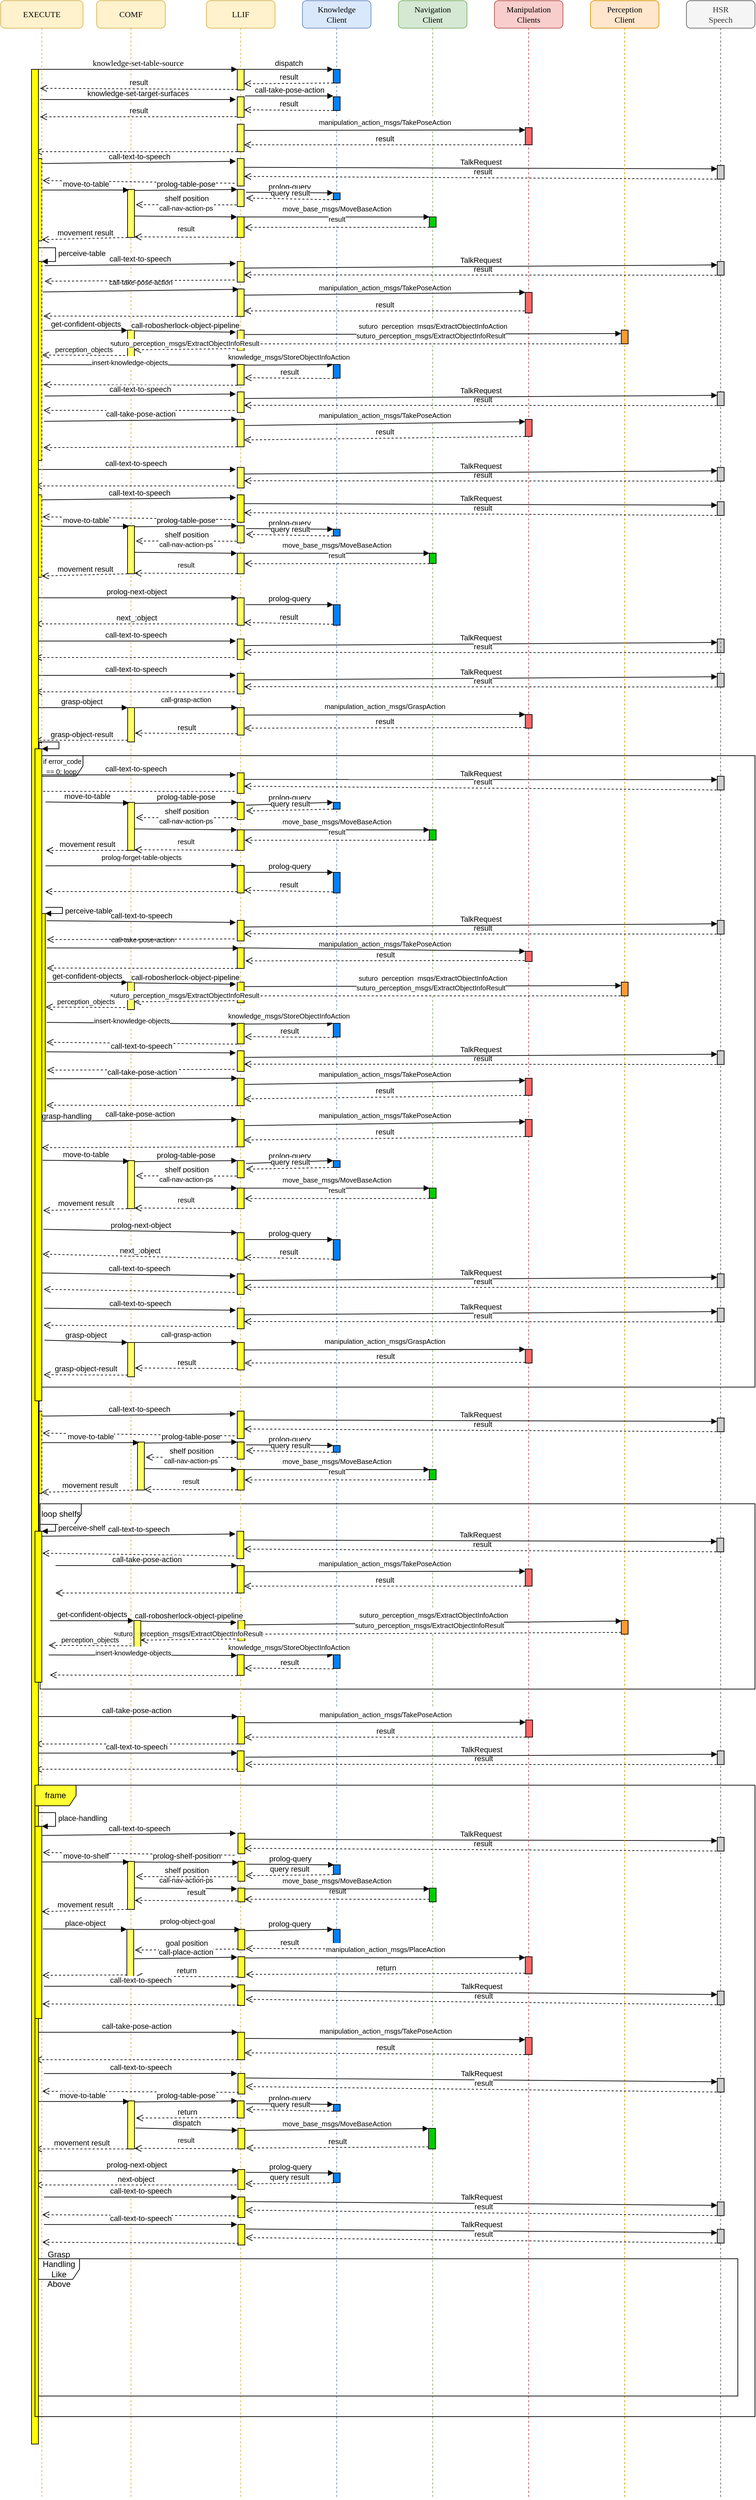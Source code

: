 <mxfile version="13.0.1" type="device"><diagram name="Page-1" id="13e1069c-82ec-6db2-03f1-153e76fe0fe0"><mxGraphModel dx="1596" dy="894" grid="1" gridSize="10" guides="1" tooltips="1" connect="1" arrows="1" fold="1" page="1" pageScale="1" pageWidth="1100" pageHeight="850" background="#ffffff" math="0" shadow="0"><root><mxCell id="0"/><mxCell id="1" parent="0"/><mxCell id="7baba1c4bc27f4b0-4" value="Knowledge&lt;br&gt;Client" style="shape=umlLifeline;perimeter=lifelinePerimeter;whiteSpace=wrap;html=1;container=1;collapsible=0;recursiveResize=0;outlineConnect=0;rounded=1;shadow=0;comic=0;labelBackgroundColor=none;strokeWidth=1;fontFamily=Verdana;fontSize=12;align=center;fillColor=#dae8fc;strokeColor=#6c8ebf;" parent="1" vertex="1"><mxGeometry x="440" y="40" width="100" height="3640" as="geometry"/></mxCell><mxCell id="heEWx8QfhzoKqj5SZwdN-1" value="" style="html=1;points=[];perimeter=orthogonalPerimeter;rounded=0;shadow=0;comic=0;labelBackgroundColor=none;strokeWidth=1;fontFamily=Verdana;fontSize=12;align=center;fillColor=#007FFF;" parent="7baba1c4bc27f4b0-4" vertex="1"><mxGeometry x="45" y="100" width="10" height="20" as="geometry"/></mxCell><mxCell id="j1L2PU_cTMUgorr1eNxX-36" value="" style="html=1;points=[];perimeter=orthogonalPerimeter;fillColor=#007FFF;" parent="7baba1c4bc27f4b0-4" vertex="1"><mxGeometry x="45" y="140" width="10" height="20" as="geometry"/></mxCell><mxCell id="ScriUuX5IcS5hZaf35j8-34" value="" style="html=1;points=[];perimeter=orthogonalPerimeter;fillColor=#007FFF;" parent="7baba1c4bc27f4b0-4" vertex="1"><mxGeometry x="45" y="280" width="10" height="10" as="geometry"/></mxCell><mxCell id="ScriUuX5IcS5hZaf35j8-48" value="" style="html=1;points=[];perimeter=orthogonalPerimeter;fillColor=#007FFF;" parent="7baba1c4bc27f4b0-4" vertex="1"><mxGeometry x="45" y="530" width="10" height="20" as="geometry"/></mxCell><mxCell id="ScriUuX5IcS5hZaf35j8-96" value="" style="html=1;points=[];perimeter=orthogonalPerimeter;fillColor=#007FFF;" parent="7baba1c4bc27f4b0-4" vertex="1"><mxGeometry x="45" y="880" width="10" height="30" as="geometry"/></mxCell><mxCell id="ScriUuX5IcS5hZaf35j8-145" value="" style="html=1;points=[];perimeter=orthogonalPerimeter;fillColor=#007FFF;" parent="7baba1c4bc27f4b0-4" vertex="1"><mxGeometry x="45" y="1168" width="10" height="10" as="geometry"/></mxCell><mxCell id="ScriUuX5IcS5hZaf35j8-346" value="" style="html=1;points=[];perimeter=orthogonalPerimeter;fillColor=#007FFF;" parent="7baba1c4bc27f4b0-4" vertex="1"><mxGeometry x="45.0" y="2410" width="10" height="20" as="geometry"/></mxCell><mxCell id="ScriUuX5IcS5hZaf35j8-262" value="" style="html=1;points=[];perimeter=orthogonalPerimeter;fillColor=#007FFF;" parent="7baba1c4bc27f4b0-4" vertex="1"><mxGeometry x="45" y="1690" width="10" height="10" as="geometry"/></mxCell><mxCell id="ScriUuX5IcS5hZaf35j8-257" value="" style="html=1;points=[];perimeter=orthogonalPerimeter;fillColor=#007FFF;" parent="7baba1c4bc27f4b0-4" vertex="1"><mxGeometry x="45" y="1805" width="10" height="30" as="geometry"/></mxCell><mxCell id="ScriUuX5IcS5hZaf35j8-405" value="" style="html=1;points=[];perimeter=orthogonalPerimeter;fillColor=#007FFF;" parent="7baba1c4bc27f4b0-4" vertex="1"><mxGeometry x="45" y="2810" width="10" height="30" as="geometry"/></mxCell><mxCell id="ScriUuX5IcS5hZaf35j8-165" value="" style="html=1;points=[];perimeter=orthogonalPerimeter;fillColor=#007FFF;" parent="7baba1c4bc27f4b0-4" vertex="1"><mxGeometry x="45" y="1270" width="10" height="30" as="geometry"/></mxCell><mxCell id="6TlV2Oj7dB0FQwBX9ytP-15" value="loop shelfs" style="shape=umlFrame;whiteSpace=wrap;html=1;" vertex="1" parent="1"><mxGeometry x="57.5" y="2230" width="1042.5" height="270" as="geometry"/></mxCell><mxCell id="6TlV2Oj7dB0FQwBX9ytP-14" value="&lt;font style=&quot;font-size: 10px&quot;&gt;if&amp;nbsp;error_code == 0; loop:&lt;/font&gt;" style="shape=umlFrame;whiteSpace=wrap;html=1;" vertex="1" parent="1"><mxGeometry x="60" y="1140" width="1040" height="920" as="geometry"/></mxCell><mxCell id="7baba1c4bc27f4b0-2" value="COMF" style="shape=umlLifeline;perimeter=lifelinePerimeter;whiteSpace=wrap;html=1;container=1;collapsible=0;recursiveResize=0;outlineConnect=0;rounded=1;shadow=0;comic=0;labelBackgroundColor=none;strokeWidth=1;fontFamily=Verdana;fontSize=12;align=center;fillColor=#fff2cc;strokeColor=#d6b656;" parent="1" vertex="1"><mxGeometry x="140" y="40" width="100" height="3640" as="geometry"/></mxCell><mxCell id="ScriUuX5IcS5hZaf35j8-27" value="" style="html=1;points=[];perimeter=orthogonalPerimeter;fillColor=#FFFF66;" parent="7baba1c4bc27f4b0-2" vertex="1"><mxGeometry x="45" y="275" width="10" height="70" as="geometry"/></mxCell><mxCell id="ScriUuX5IcS5hZaf35j8-43" value="" style="html=1;points=[];perimeter=orthogonalPerimeter;fillColor=#FFFF66;" parent="7baba1c4bc27f4b0-2" vertex="1"><mxGeometry x="45" y="480" width="10" height="40" as="geometry"/></mxCell><mxCell id="ScriUuX5IcS5hZaf35j8-254" value="" style="html=1;points=[];perimeter=orthogonalPerimeter;fillColor=#FFFF66;" parent="7baba1c4bc27f4b0-2" vertex="1"><mxGeometry x="45.14" y="1955" width="10" height="50" as="geometry"/></mxCell><mxCell id="ScriUuX5IcS5hZaf35j8-258" value="" style="html=1;points=[];perimeter=orthogonalPerimeter;fillColor=#FFFF66;" parent="7baba1c4bc27f4b0-2" vertex="1"><mxGeometry x="45.14" y="1690" width="10" height="70" as="geometry"/></mxCell><mxCell id="ScriUuX5IcS5hZaf35j8-182" value="" style="html=1;points=[];perimeter=orthogonalPerimeter;fillColor=#FFFF66;" parent="7baba1c4bc27f4b0-2" vertex="1"><mxGeometry x="45" y="1430" width="10" height="40" as="geometry"/></mxCell><mxCell id="ScriUuX5IcS5hZaf35j8-172" value="" style="html=1;points=[];perimeter=orthogonalPerimeter;fillColor=#FFFF66;" parent="7baba1c4bc27f4b0-2" vertex="1"><mxGeometry x="45.14" y="1030" width="10" height="50" as="geometry"/></mxCell><mxCell id="ScriUuX5IcS5hZaf35j8-70" value="" style="html=1;points=[];perimeter=orthogonalPerimeter;fillColor=#FFFF66;" parent="7baba1c4bc27f4b0-2" vertex="1"><mxGeometry x="45.0" y="765" width="10" height="70" as="geometry"/></mxCell><mxCell id="ScriUuX5IcS5hZaf35j8-376" value="call-text-to-speech" style="html=1;verticalAlign=bottom;endArrow=block;exitX=1.055;exitY=0.06;exitDx=0;exitDy=0;exitPerimeter=0;entryX=-0.2;entryY=0.1;entryDx=0;entryDy=0;entryPerimeter=0;" parent="7baba1c4bc27f4b0-2" edge="1"><mxGeometry width="80" relative="1" as="geometry"><mxPoint x="-79.31" y="2673.2" as="sourcePoint"/><mxPoint x="203.14" y="2670" as="targetPoint"/></mxGeometry></mxCell><mxCell id="ScriUuX5IcS5hZaf35j8-377" value="" style="html=1;verticalAlign=bottom;endArrow=open;dashed=1;endSize=8;exitX=-0.4;exitY=0.9;exitDx=0;exitDy=0;exitPerimeter=0;fontStyle=0;entryX=1.124;entryY=0.267;entryDx=0;entryDy=0;entryPerimeter=0;" parent="7baba1c4bc27f4b0-2" edge="1"><mxGeometry relative="1" as="geometry"><mxPoint x="201.14" y="2702" as="sourcePoint"/><mxPoint x="-78.62" y="2698.04" as="targetPoint"/></mxGeometry></mxCell><mxCell id="ScriUuX5IcS5hZaf35j8-378" value="" style="html=1;points=[];perimeter=orthogonalPerimeter;fillColor=#FFFF66;" parent="7baba1c4bc27f4b0-2" vertex="1"><mxGeometry x="45.0" y="2711" width="10" height="70" as="geometry"/></mxCell><mxCell id="ScriUuX5IcS5hZaf35j8-379" value="move-to-shelf" style="html=1;verticalAlign=bottom;endArrow=block;entryX=0.2;entryY=0.013;entryDx=0;entryDy=0;entryPerimeter=0;exitX=1.055;exitY=0.382;exitDx=0;exitDy=0;exitPerimeter=0;" parent="7baba1c4bc27f4b0-2" target="ScriUuX5IcS5hZaf35j8-378" edge="1"><mxGeometry width="80" relative="1" as="geometry"><mxPoint x="-79.31" y="2711.84" as="sourcePoint"/><mxPoint x="-4.86" y="2686" as="targetPoint"/></mxGeometry></mxCell><mxCell id="ScriUuX5IcS5hZaf35j8-380" value="movement result" style="html=1;verticalAlign=bottom;endArrow=open;dashed=1;endSize=8;exitX=0;exitY=1;exitDx=0;exitDy=0;exitPerimeter=0;entryX=0.986;entryY=0.985;entryDx=0;entryDy=0;entryPerimeter=0;" parent="7baba1c4bc27f4b0-2" source="ScriUuX5IcS5hZaf35j8-378" edge="1"><mxGeometry relative="1" as="geometry"><mxPoint x="22.14" y="2723" as="sourcePoint"/><mxPoint x="-80" y="2784.2" as="targetPoint"/></mxGeometry></mxCell><mxCell id="ScriUuX5IcS5hZaf35j8-381" value="&lt;div style=&quot;line-height: 19px&quot;&gt;&lt;font style=&quot;font-size: 10px&quot;&gt;result&lt;/font&gt;&lt;/div&gt;" style="html=1;verticalAlign=bottom;endArrow=open;dashed=1;endSize=8;exitX=0.038;exitY=1.018;exitDx=0;exitDy=0;exitPerimeter=0;entryX=1.072;entryY=0.509;entryDx=0;entryDy=0;entryPerimeter=0;" parent="7baba1c4bc27f4b0-2" edge="1"><mxGeometry relative="1" as="geometry"><mxPoint x="485.52" y="2766.27" as="sourcePoint"/><mxPoint x="215.86" y="2766.27" as="targetPoint"/></mxGeometry></mxCell><mxCell id="ScriUuX5IcS5hZaf35j8-382" value="&lt;div style=&quot;line-height: 19px&quot;&gt;&lt;font style=&quot;font-size: 10px&quot;&gt;move_base_msgs/MoveBaseAction&lt;/font&gt;&lt;/div&gt;" style="html=1;verticalAlign=bottom;endArrow=block;entryX=0.038;entryY=0.007;entryDx=0;entryDy=0;entryPerimeter=0;exitX=1.003;exitY=0.003;exitDx=0;exitDy=0;exitPerimeter=0;" parent="7baba1c4bc27f4b0-2" edge="1"><mxGeometry width="80" relative="1" as="geometry"><mxPoint x="215.17" y="2751.09" as="sourcePoint"/><mxPoint x="485.52" y="2751.105" as="targetPoint"/></mxGeometry></mxCell><mxCell id="ScriUuX5IcS5hZaf35j8-383" value="&lt;div style=&quot;line-height: 19px&quot;&gt;&lt;font style=&quot;font-size: 10px&quot;&gt;call-nav-action-ps&lt;/font&gt;&lt;/div&gt;" style="html=1;verticalAlign=bottom;endArrow=block;entryX=-0.031;entryY=0.003;entryDx=0;entryDy=0;entryPerimeter=0;exitX=1.003;exitY=0.553;exitDx=0;exitDy=0;exitPerimeter=0;" parent="7baba1c4bc27f4b0-2" source="ScriUuX5IcS5hZaf35j8-378" edge="1"><mxGeometry width="80" relative="1" as="geometry"><mxPoint x="90.14" y="2756" as="sourcePoint"/><mxPoint x="204.83" y="2751.09" as="targetPoint"/></mxGeometry></mxCell><mxCell id="ScriUuX5IcS5hZaf35j8-384" value="shelf position" style="html=1;verticalAlign=bottom;endArrow=open;dashed=1;endSize=8;exitX=-0.1;exitY=0.9;exitDx=0;exitDy=0;exitPerimeter=0;entryX=1.21;entryY=0.317;entryDx=0;entryDy=0;entryPerimeter=0;" parent="7baba1c4bc27f4b0-2" target="ScriUuX5IcS5hZaf35j8-378" edge="1"><mxGeometry relative="1" as="geometry"><mxPoint x="204.14" y="2733.5" as="sourcePoint"/><mxPoint x="55.14" y="2716" as="targetPoint"/></mxGeometry></mxCell><mxCell id="ScriUuX5IcS5hZaf35j8-386" value="prolog-query" style="html=1;verticalAlign=bottom;endArrow=block;exitX=1.279;exitY=0.164;exitDx=0;exitDy=0;exitPerimeter=0;entryX=0.093;entryY=0;entryDx=0;entryDy=0;entryPerimeter=0;" parent="7baba1c4bc27f4b0-2" target="ScriUuX5IcS5hZaf35j8-387" edge="1"><mxGeometry width="80" relative="1" as="geometry"><mxPoint x="217.93" y="2715.1" as="sourcePoint"/><mxPoint x="345.14" y="2786" as="targetPoint"/></mxGeometry></mxCell><mxCell id="ScriUuX5IcS5hZaf35j8-387" value="" style="html=1;points=[];perimeter=orthogonalPerimeter;fillColor=#007FFF;" parent="7baba1c4bc27f4b0-2" vertex="1"><mxGeometry x="345.14" y="2716" width="10" height="14" as="geometry"/></mxCell><mxCell id="ScriUuX5IcS5hZaf35j8-141" value="" style="html=1;points=[];perimeter=orthogonalPerimeter;fillColor=#FFFF66;" parent="7baba1c4bc27f4b0-2" vertex="1"><mxGeometry x="45.14" y="1168" width="10" height="70" as="geometry"/></mxCell><mxCell id="ScriUuX5IcS5hZaf35j8-399" value="" style="html=1;points=[];perimeter=orthogonalPerimeter;fillColor=#FFFF66;" parent="7baba1c4bc27f4b0-2" vertex="1"><mxGeometry x="44" y="2810" width="10" height="70" as="geometry"/></mxCell><mxCell id="ScriUuX5IcS5hZaf35j8-388" value="result" style="html=1;verticalAlign=bottom;endArrow=open;dashed=1;endSize=8;exitX=0.5;exitY=1;exitDx=0;exitDy=0;exitPerimeter=0;fontStyle=0;entryX=1;entryY=0.65;entryDx=0;entryDy=0;entryPerimeter=0;" parent="7baba1c4bc27f4b0-2" source="ScriUuX5IcS5hZaf35j8-390" edge="1"><mxGeometry relative="1" as="geometry"><mxPoint x="475.14" y="2742.5" as="sourcePoint"/><mxPoint x="215.14" y="2692" as="targetPoint"/></mxGeometry></mxCell><mxCell id="ScriUuX5IcS5hZaf35j8-389" value="TalkRequest" style="html=1;verticalAlign=bottom;endArrow=block;entryX=0;entryY=0.25;entryDx=0;entryDy=0;entryPerimeter=0;exitX=1;exitY=0.32;exitDx=0;exitDy=0;exitPerimeter=0;" parent="7baba1c4bc27f4b0-2" target="ScriUuX5IcS5hZaf35j8-390" edge="1"><mxGeometry width="80" relative="1" as="geometry"><mxPoint x="215.14" y="2678.8" as="sourcePoint"/><mxPoint x="508.14" y="2718" as="targetPoint"/></mxGeometry></mxCell><mxCell id="ScriUuX5IcS5hZaf35j8-491" value="&lt;div style=&quot;line-height: 19px&quot;&gt;&lt;font style=&quot;font-size: 10px&quot;&gt;result&lt;/font&gt;&lt;/div&gt;" style="html=1;verticalAlign=bottom;endArrow=open;dashed=1;endSize=8;exitX=-0.031;exitY=0.992;exitDx=0;exitDy=0;exitPerimeter=0;entryX=1.003;entryY=0.987;entryDx=0;entryDy=0;entryPerimeter=0;" parent="7baba1c4bc27f4b0-2" target="ScriUuX5IcS5hZaf35j8-497" edge="1"><mxGeometry relative="1" as="geometry"><mxPoint x="204.83" y="3129.76" as="sourcePoint"/><mxPoint x="225.86" y="3125.27" as="targetPoint"/></mxGeometry></mxCell><mxCell id="ScriUuX5IcS5hZaf35j8-494" value="" style="html=1;points=[];perimeter=orthogonalPerimeter;fillColor=#007FFF;" parent="7baba1c4bc27f4b0-2" vertex="1"><mxGeometry x="345.14" y="3065" width="10" height="10" as="geometry"/></mxCell><mxCell id="ScriUuX5IcS5hZaf35j8-497" value="" style="html=1;points=[];perimeter=orthogonalPerimeter;fillColor=#FFFF66;" parent="7baba1c4bc27f4b0-2" vertex="1"><mxGeometry x="45.14" y="3060" width="10" height="70" as="geometry"/></mxCell><mxCell id="7baba1c4bc27f4b0-3" value="LLIF" style="shape=umlLifeline;perimeter=lifelinePerimeter;whiteSpace=wrap;html=1;container=1;collapsible=0;recursiveResize=0;outlineConnect=0;rounded=1;shadow=0;comic=0;labelBackgroundColor=none;strokeWidth=1;fontFamily=Verdana;fontSize=12;align=center;fillColor=#fff2cc;strokeColor=#d6b656;" parent="1" vertex="1"><mxGeometry x="300" y="40" width="100" height="3640" as="geometry"/></mxCell><mxCell id="heEWx8QfhzoKqj5SZwdN-6" value="" style="html=1;points=[];perimeter=orthogonalPerimeter;fillColor=#FFFF66;" parent="7baba1c4bc27f4b0-3" vertex="1"><mxGeometry x="45" y="140" width="10" height="30" as="geometry"/></mxCell><mxCell id="heEWx8QfhzoKqj5SZwdN-34" value="" style="html=1;points=[];perimeter=orthogonalPerimeter;fillColor=#FFFF66;" parent="7baba1c4bc27f4b0-3" vertex="1"><mxGeometry x="45" y="230" width="10" height="40" as="geometry"/></mxCell><mxCell id="j1L2PU_cTMUgorr1eNxX-22" value="" style="html=1;points=[];perimeter=orthogonalPerimeter;fillColor=#FFFF66;" parent="7baba1c4bc27f4b0-3" vertex="1"><mxGeometry x="45" y="480" width="10" height="30" as="geometry"/></mxCell><mxCell id="j1L2PU_cTMUgorr1eNxX-33" value="" style="html=1;points=[];perimeter=orthogonalPerimeter;fillColor=#FFFF66;" parent="7baba1c4bc27f4b0-3" vertex="1"><mxGeometry x="45" y="100" width="10" height="30" as="geometry"/></mxCell><mxCell id="ScriUuX5IcS5hZaf35j8-2" value="" style="html=1;points=[];perimeter=orthogonalPerimeter;fillColor=#FFFF66;" parent="7baba1c4bc27f4b0-3" vertex="1"><mxGeometry x="45" y="180" width="10" height="40" as="geometry"/></mxCell><mxCell id="ScriUuX5IcS5hZaf35j8-21" value="" style="html=1;points=[];perimeter=orthogonalPerimeter;fillColor=#FFFF66;" parent="7baba1c4bc27f4b0-3" vertex="1"><mxGeometry x="45" y="380" width="10" height="30" as="geometry"/></mxCell><mxCell id="ScriUuX5IcS5hZaf35j8-31" value="" style="html=1;points=[];perimeter=orthogonalPerimeter;fillColor=#FFFF66;" parent="7baba1c4bc27f4b0-3" vertex="1"><mxGeometry x="45" y="275" width="10" height="25" as="geometry"/></mxCell><mxCell id="ScriUuX5IcS5hZaf35j8-35" value="" style="html=1;points=[];perimeter=orthogonalPerimeter;fillColor=#FFFF33;" parent="7baba1c4bc27f4b0-3" vertex="1"><mxGeometry x="45" y="315" width="10" height="30" as="geometry"/></mxCell><mxCell id="heEWx8QfhzoKqj5SZwdN-18" value="" style="html=1;points=[];perimeter=orthogonalPerimeter;fillColor=#FFFF66;" parent="7baba1c4bc27f4b0-3" vertex="1"><mxGeometry x="45" y="420" width="10" height="40" as="geometry"/></mxCell><mxCell id="ScriUuX5IcS5hZaf35j8-46" value="" style="html=1;points=[];perimeter=orthogonalPerimeter;fillColor=#FFFF66;" parent="7baba1c4bc27f4b0-3" vertex="1"><mxGeometry x="45" y="530" width="10" height="30" as="geometry"/></mxCell><mxCell id="ScriUuX5IcS5hZaf35j8-52" value="" style="html=1;points=[];perimeter=orthogonalPerimeter;fillColor=#FFFF66;" parent="7baba1c4bc27f4b0-3" vertex="1"><mxGeometry x="45" y="570" width="10" height="30" as="geometry"/></mxCell><mxCell id="ScriUuX5IcS5hZaf35j8-60" value="" style="html=1;points=[];perimeter=orthogonalPerimeter;fillColor=#FFFF66;" parent="7baba1c4bc27f4b0-3" vertex="1"><mxGeometry x="45.0" y="610" width="10" height="40" as="geometry"/></mxCell><mxCell id="ScriUuX5IcS5hZaf35j8-66" value="" style="html=1;points=[];perimeter=orthogonalPerimeter;fillColor=#FFFF66;" parent="7baba1c4bc27f4b0-3" vertex="1"><mxGeometry x="45" y="680" width="10" height="30" as="geometry"/></mxCell><mxCell id="ScriUuX5IcS5hZaf35j8-92" value="" style="html=1;points=[];perimeter=orthogonalPerimeter;fillColor=#FFFF66;" parent="7baba1c4bc27f4b0-3" vertex="1"><mxGeometry x="45" y="870" width="10" height="40" as="geometry"/></mxCell><mxCell id="ScriUuX5IcS5hZaf35j8-113" value="" style="html=1;points=[];perimeter=orthogonalPerimeter;fillColor=#FFFF66;" parent="7baba1c4bc27f4b0-3" vertex="1"><mxGeometry x="45" y="930" width="10" height="30" as="geometry"/></mxCell><mxCell id="ScriUuX5IcS5hZaf35j8-116" value="TalkRequest" style="html=1;verticalAlign=bottom;endArrow=block;entryX=0;entryY=0.25;entryDx=0;entryDy=0;entryPerimeter=0;exitX=1;exitY=0.32;exitDx=0;exitDy=0;exitPerimeter=0;" parent="7baba1c4bc27f4b0-3" source="ScriUuX5IcS5hZaf35j8-113" target="ScriUuX5IcS5hZaf35j8-118" edge="1"><mxGeometry width="80" relative="1" as="geometry"><mxPoint x="282.67" y="1000" as="sourcePoint"/><mxPoint x="565.67" y="1002" as="targetPoint"/></mxGeometry></mxCell><mxCell id="ScriUuX5IcS5hZaf35j8-117" value="result" style="html=1;verticalAlign=bottom;endArrow=open;dashed=1;endSize=8;exitX=0.5;exitY=1;exitDx=0;exitDy=0;exitPerimeter=0;fontStyle=0;entryX=1;entryY=0.65;entryDx=0;entryDy=0;entryPerimeter=0;" parent="7baba1c4bc27f4b0-3" source="ScriUuX5IcS5hZaf35j8-118" target="ScriUuX5IcS5hZaf35j8-113" edge="1"><mxGeometry relative="1" as="geometry"><mxPoint x="532.67" y="1026.5" as="sourcePoint"/><mxPoint x="422.67" y="1017" as="targetPoint"/></mxGeometry></mxCell><mxCell id="ScriUuX5IcS5hZaf35j8-118" value="" style="html=1;points=[];perimeter=orthogonalPerimeter;fillColor=#CCCCCC;" parent="7baba1c4bc27f4b0-3" vertex="1"><mxGeometry x="745" y="930" width="10" height="20" as="geometry"/></mxCell><mxCell id="ScriUuX5IcS5hZaf35j8-175" value="" style="html=1;points=[];perimeter=orthogonalPerimeter;fillColor=#FFFF66;" parent="7baba1c4bc27f4b0-3" vertex="1"><mxGeometry x="45" y="1030" width="10" height="40" as="geometry"/></mxCell><mxCell id="ScriUuX5IcS5hZaf35j8-135" value="" style="html=1;points=[];perimeter=orthogonalPerimeter;fillColor=#FFFF33;" parent="7baba1c4bc27f4b0-3" vertex="1"><mxGeometry x="45.0" y="1125" width="10" height="30" as="geometry"/></mxCell><mxCell id="ScriUuX5IcS5hZaf35j8-142" value="" style="html=1;points=[];perimeter=orthogonalPerimeter;fillColor=#FFFF33;" parent="7baba1c4bc27f4b0-3" vertex="1"><mxGeometry x="45.0" y="1168" width="10" height="25" as="geometry"/></mxCell><mxCell id="ScriUuX5IcS5hZaf35j8-143" value="" style="html=1;points=[];perimeter=orthogonalPerimeter;fillColor=#FFFF33;" parent="7baba1c4bc27f4b0-3" vertex="1"><mxGeometry x="45.0" y="1208" width="10" height="30" as="geometry"/></mxCell><mxCell id="ScriUuX5IcS5hZaf35j8-164" value="" style="html=1;points=[];perimeter=orthogonalPerimeter;fillColor=#FFFF33;" parent="7baba1c4bc27f4b0-3" vertex="1"><mxGeometry x="45.0" y="1260" width="10" height="40" as="geometry"/></mxCell><mxCell id="ScriUuX5IcS5hZaf35j8-168" value="" style="html=1;verticalAlign=bottom;endArrow=open;dashed=1;endSize=8;exitX=0;exitY=0.95;entryX=1.02;entryY=0.476;entryDx=0;entryDy=0;entryPerimeter=0;" parent="7baba1c4bc27f4b0-3" source="ScriUuX5IcS5hZaf35j8-164" edge="1"><mxGeometry relative="1" as="geometry"><mxPoint x="-235.0" y="1298.0" as="targetPoint"/></mxGeometry></mxCell><mxCell id="ScriUuX5IcS5hZaf35j8-167" value="&lt;div style=&quot;line-height: 19px&quot;&gt;&lt;font style=&quot;font-size: 10px&quot;&gt;prolog-forget-table-objects&lt;/font&gt;&lt;/div&gt;" style="html=1;verticalAlign=bottom;endArrow=block;entryX=0;entryY=0;exitX=1.06;exitY=0.401;exitDx=0;exitDy=0;exitPerimeter=0;" parent="7baba1c4bc27f4b0-3" target="ScriUuX5IcS5hZaf35j8-164" edge="1"><mxGeometry relative="1" as="geometry"><mxPoint x="-234.6" y="1260.5" as="sourcePoint"/></mxGeometry></mxCell><mxCell id="ScriUuX5IcS5hZaf35j8-149" value="movement result" style="html=1;verticalAlign=bottom;endArrow=open;dashed=1;endSize=8;exitX=0;exitY=1;exitDx=0;exitDy=0;exitPerimeter=0;entryX=1.14;entryY=0.356;entryDx=0;entryDy=0;entryPerimeter=0;" parent="7baba1c4bc27f4b0-3" source="ScriUuX5IcS5hZaf35j8-141" edge="1"><mxGeometry relative="1" as="geometry"><mxPoint x="-113.06" y="1180" as="sourcePoint"/><mxPoint x="-233.8" y="1238.0" as="targetPoint"/></mxGeometry></mxCell><mxCell id="ScriUuX5IcS5hZaf35j8-148" value="move-to-table" style="html=1;verticalAlign=bottom;endArrow=block;entryX=0.2;entryY=0.013;entryDx=0;entryDy=0;entryPerimeter=0;exitX=1.06;exitY=0.215;exitDx=0;exitDy=0;exitPerimeter=0;" parent="7baba1c4bc27f4b0-3" target="ScriUuX5IcS5hZaf35j8-141" edge="1"><mxGeometry width="80" relative="1" as="geometry"><mxPoint x="-234.6" y="1167.5" as="sourcePoint"/><mxPoint x="-140.06" y="1143" as="targetPoint"/></mxGeometry></mxCell><mxCell id="ScriUuX5IcS5hZaf35j8-224" value="" style="html=1;points=[];perimeter=orthogonalPerimeter;fillColor=#FFFF33;" parent="7baba1c4bc27f4b0-3" vertex="1"><mxGeometry x="45.0" y="1630" width="10" height="40" as="geometry"/></mxCell><mxCell id="ScriUuX5IcS5hZaf35j8-226" value="call-take-pose-action" style="html=1;verticalAlign=bottom;endArrow=block;exitX=1.317;exitY=0.803;exitDx=0;exitDy=0;exitPerimeter=0;entryX=0;entryY=0;entryDx=0;entryDy=0;entryPerimeter=0;" parent="7baba1c4bc27f4b0-3" target="ScriUuX5IcS5hZaf35j8-224" edge="1"><mxGeometry width="80" relative="1" as="geometry"><mxPoint x="-239.16" y="1632.87" as="sourcePoint"/><mxPoint x="-128.74" y="1660" as="targetPoint"/></mxGeometry></mxCell><mxCell id="ScriUuX5IcS5hZaf35j8-229" value="" style="html=1;verticalAlign=bottom;endArrow=open;dashed=1;endSize=8;exitX=0;exitY=1;exitDx=0;exitDy=0;exitPerimeter=0;entryX=1.233;entryY=0.935;entryDx=0;entryDy=0;entryPerimeter=0;" parent="7baba1c4bc27f4b0-3" source="ScriUuX5IcS5hZaf35j8-224" edge="1"><mxGeometry relative="1" as="geometry"><mxPoint x="-48.74" y="1670" as="sourcePoint"/><mxPoint x="-240.0" y="1671.15" as="targetPoint"/></mxGeometry></mxCell><mxCell id="ScriUuX5IcS5hZaf35j8-187" value="" style="html=1;points=[];perimeter=orthogonalPerimeter;fillColor=#FFFF33;" parent="7baba1c4bc27f4b0-3" vertex="1"><mxGeometry x="45" y="1530" width="10" height="30" as="geometry"/></mxCell><mxCell id="ScriUuX5IcS5hZaf35j8-188" value="" style="html=1;points=[];perimeter=orthogonalPerimeter;fillColor=#FFFF33;" parent="7baba1c4bc27f4b0-3" vertex="1"><mxGeometry x="45.0" y="1570" width="10" height="40" as="geometry"/></mxCell><mxCell id="ScriUuX5IcS5hZaf35j8-245" value="" style="html=1;points=[];perimeter=orthogonalPerimeter;fillColor=#FFFF33;" parent="7baba1c4bc27f4b0-3" vertex="1"><mxGeometry x="45" y="1795" width="10" height="40" as="geometry"/></mxCell><mxCell id="ScriUuX5IcS5hZaf35j8-259" value="" style="html=1;points=[];perimeter=orthogonalPerimeter;fillColor=#FFFF33;" parent="7baba1c4bc27f4b0-3" vertex="1"><mxGeometry x="45" y="1690" width="10" height="25" as="geometry"/></mxCell><mxCell id="ScriUuX5IcS5hZaf35j8-260" value="" style="html=1;points=[];perimeter=orthogonalPerimeter;fillColor=#FFFF33;" parent="7baba1c4bc27f4b0-3" vertex="1"><mxGeometry x="45" y="1730" width="10" height="30" as="geometry"/></mxCell><mxCell id="ScriUuX5IcS5hZaf35j8-246" value="" style="html=1;points=[];perimeter=orthogonalPerimeter;fillColor=#FFFF33;" parent="7baba1c4bc27f4b0-3" vertex="1"><mxGeometry x="45" y="1855" width="10" height="30" as="geometry"/></mxCell><mxCell id="ScriUuX5IcS5hZaf35j8-275" value="" style="html=1;points=[];perimeter=orthogonalPerimeter;fillColor=#FFFF33;" parent="7baba1c4bc27f4b0-3" vertex="1"><mxGeometry x="45" y="1905" width="10" height="30" as="geometry"/></mxCell><mxCell id="ScriUuX5IcS5hZaf35j8-186" value="" style="html=1;points=[];perimeter=orthogonalPerimeter;fillColor=#FFFF33;" parent="7baba1c4bc27f4b0-3" vertex="1"><mxGeometry x="45" y="1490" width="10" height="30" as="geometry"/></mxCell><mxCell id="ScriUuX5IcS5hZaf35j8-183" value="" style="html=1;points=[];perimeter=orthogonalPerimeter;fillColor=#FFFF33;" parent="7baba1c4bc27f4b0-3" vertex="1"><mxGeometry x="45" y="1430" width="10" height="30" as="geometry"/></mxCell><mxCell id="ScriUuX5IcS5hZaf35j8-373" value="" style="html=1;points=[];perimeter=orthogonalPerimeter;fillColor=#FFFF33;" parent="7baba1c4bc27f4b0-3" vertex="1"><mxGeometry x="45" y="2550" width="10" height="30" as="geometry"/></mxCell><mxCell id="ScriUuX5IcS5hZaf35j8-391" value="" style="html=1;points=[];perimeter=orthogonalPerimeter;fillColor=#FFFF33;" parent="7baba1c4bc27f4b0-3" vertex="1"><mxGeometry x="46" y="2670" width="10" height="30" as="geometry"/></mxCell><mxCell id="ScriUuX5IcS5hZaf35j8-392" value="" style="html=1;points=[];perimeter=orthogonalPerimeter;fillColor=#FFFF33;" parent="7baba1c4bc27f4b0-3" vertex="1"><mxGeometry x="46" y="2711" width="10" height="29" as="geometry"/></mxCell><mxCell id="ScriUuX5IcS5hZaf35j8-394" value="" style="html=1;points=[];perimeter=orthogonalPerimeter;fillColor=#FFFF33;" parent="7baba1c4bc27f4b0-3" vertex="1"><mxGeometry x="46" y="2750" width="10" height="20" as="geometry"/></mxCell><mxCell id="ScriUuX5IcS5hZaf35j8-408" value="" style="html=1;points=[];perimeter=orthogonalPerimeter;fillColor=#FFFF33;" parent="7baba1c4bc27f4b0-3" vertex="1"><mxGeometry x="46" y="2810" width="10" height="30" as="geometry"/></mxCell><mxCell id="ScriUuX5IcS5hZaf35j8-412" value="" style="html=1;points=[];perimeter=orthogonalPerimeter;fillColor=#FFFF33;" parent="7baba1c4bc27f4b0-3" vertex="1"><mxGeometry x="46" y="2850" width="10" height="30" as="geometry"/></mxCell><mxCell id="ScriUuX5IcS5hZaf35j8-478" value="call-take-pose-action" style="html=1;verticalAlign=bottom;endArrow=block;entryX=0;entryY=0;entryDx=0;entryDy=0;entryPerimeter=0;" parent="7baba1c4bc27f4b0-3" target="ScriUuX5IcS5hZaf35j8-480" edge="1"><mxGeometry width="80" relative="1" as="geometry"><mxPoint x="-249.996" y="2960" as="sourcePoint"/><mxPoint x="-119.32" y="2990" as="targetPoint"/></mxGeometry></mxCell><mxCell id="ScriUuX5IcS5hZaf35j8-479" value="" style="html=1;verticalAlign=bottom;endArrow=open;dashed=1;endSize=8;exitX=0;exitY=1;exitDx=0;exitDy=0;exitPerimeter=0;" parent="7baba1c4bc27f4b0-3" source="ScriUuX5IcS5hZaf35j8-480" edge="1"><mxGeometry relative="1" as="geometry"><mxPoint x="-39.32" y="3000" as="sourcePoint"/><mxPoint x="-249.996" y="3000" as="targetPoint"/></mxGeometry></mxCell><mxCell id="ScriUuX5IcS5hZaf35j8-480" value="" style="html=1;points=[];perimeter=orthogonalPerimeter;fillColor=#FFFF33;" parent="7baba1c4bc27f4b0-3" vertex="1"><mxGeometry x="45.68" y="2960" width="10" height="40" as="geometry"/></mxCell><mxCell id="ScriUuX5IcS5hZaf35j8-504" value="" style="html=1;points=[];perimeter=orthogonalPerimeter;fillColor=#FFFF33;" parent="7baba1c4bc27f4b0-3" vertex="1"><mxGeometry x="46" y="3100" width="10" height="30" as="geometry"/></mxCell><mxCell id="ScriUuX5IcS5hZaf35j8-509" value="" style="html=1;points=[];perimeter=orthogonalPerimeter;fillColor=#FFFF33;" parent="7baba1c4bc27f4b0-3" vertex="1"><mxGeometry x="46" y="3020" width="10" height="30" as="geometry"/></mxCell><mxCell id="ScriUuX5IcS5hZaf35j8-511" value="" style="html=1;points=[];perimeter=orthogonalPerimeter;fillColor=#FFFF33;" parent="7baba1c4bc27f4b0-3" vertex="1"><mxGeometry x="46" y="3200" width="10" height="30" as="geometry"/></mxCell><mxCell id="ScriUuX5IcS5hZaf35j8-512" value="TalkRequest" style="html=1;verticalAlign=bottom;endArrow=block;entryX=0;entryY=0.25;entryDx=0;entryDy=0;entryPerimeter=0;exitX=1.165;exitY=0.283;exitDx=0;exitDy=0;exitPerimeter=0;" parent="7baba1c4bc27f4b0-3" target="ScriUuX5IcS5hZaf35j8-510" edge="1"><mxGeometry width="80" relative="1" as="geometry"><mxPoint x="57.33" y="3206.66" as="sourcePoint"/><mxPoint x="117.45" y="3165.17" as="targetPoint"/></mxGeometry></mxCell><mxCell id="ScriUuX5IcS5hZaf35j8-513" value="result" style="html=1;verticalAlign=bottom;endArrow=open;dashed=1;endSize=8;exitX=0.5;exitY=1;exitDx=0;exitDy=0;exitPerimeter=0;fontStyle=0;entryX=1.165;entryY=0.7;entryDx=0;entryDy=0;entryPerimeter=0;" parent="7baba1c4bc27f4b0-3" source="ScriUuX5IcS5hZaf35j8-510" edge="1"><mxGeometry relative="1" as="geometry"><mxPoint x="84.45" y="3189.67" as="sourcePoint"/><mxPoint x="57.33" y="3219.17" as="targetPoint"/></mxGeometry></mxCell><mxCell id="ScriUuX5IcS5hZaf35j8-514" value="call-text-to-speech" style="html=1;verticalAlign=bottom;endArrow=block;exitX=1.317;exitY=0.832;exitDx=0;exitDy=0;exitPerimeter=0;entryX=-0.085;entryY=0.061;entryDx=0;entryDy=0;entryPerimeter=0;" parent="7baba1c4bc27f4b0-3" edge="1"><mxGeometry width="80" relative="1" as="geometry"><mxPoint x="-236.83" y="3200.13" as="sourcePoint"/><mxPoint x="44.83" y="3200.0" as="targetPoint"/></mxGeometry></mxCell><mxCell id="ScriUuX5IcS5hZaf35j8-515" value="" style="html=1;verticalAlign=bottom;endArrow=open;dashed=1;endSize=8;exitX=0.165;exitY=0.978;exitDx=0;exitDy=0;exitPerimeter=0;fontStyle=0;entryX=1.067;entryY=0.924;entryDx=0;entryDy=0;entryPerimeter=0;" parent="7baba1c4bc27f4b0-3" edge="1"><mxGeometry relative="1" as="geometry"><mxPoint x="47.33" y="3227.51" as="sourcePoint"/><mxPoint x="-239.33" y="3225.89" as="targetPoint"/></mxGeometry></mxCell><mxCell id="ScriUuX5IcS5hZaf35j8-334" value="" style="html=1;points=[];perimeter=orthogonalPerimeter;fillColor=#FFFF33;" parent="7baba1c4bc27f4b0-3" vertex="1"><mxGeometry x="46.0" y="2360" width="10" height="30" as="geometry"/></mxCell><mxCell id="ScriUuX5IcS5hZaf35j8-495" value="" style="html=1;points=[];perimeter=orthogonalPerimeter;fillColor=#FFFF33;" parent="7baba1c4bc27f4b0-3" vertex="1"><mxGeometry x="45" y="3060" width="10" height="25" as="geometry"/></mxCell><mxCell id="heEWx8QfhzoKqj5SZwdN-8" value="knowledge-set-target-surfaces" style="html=1;verticalAlign=bottom;endArrow=block;" parent="7baba1c4bc27f4b0-3" edge="1"><mxGeometry width="80" relative="1" as="geometry"><mxPoint x="-243" y="144" as="sourcePoint"/><mxPoint x="43" y="144" as="targetPoint"/></mxGeometry></mxCell><mxCell id="7baba1c4bc27f4b0-5" value="Navigation&lt;br&gt;Client" style="shape=umlLifeline;perimeter=lifelinePerimeter;whiteSpace=wrap;html=1;container=1;collapsible=0;recursiveResize=0;outlineConnect=0;rounded=1;shadow=0;comic=0;labelBackgroundColor=none;strokeWidth=1;fontFamily=Verdana;fontSize=12;align=center;fillColor=#d5e8d4;strokeColor=#82b366;" parent="1" vertex="1"><mxGeometry x="580" y="40" width="100" height="3640" as="geometry"/></mxCell><mxCell id="ScriUuX5IcS5hZaf35j8-393" value="" style="html=1;points=[];perimeter=orthogonalPerimeter;fillColor=#00CC00;" parent="7baba1c4bc27f4b0-5" vertex="1"><mxGeometry x="45" y="2750" width="10" height="20" as="geometry"/></mxCell><mxCell id="ScriUuX5IcS5hZaf35j8-507" value="" style="html=1;points=[];perimeter=orthogonalPerimeter;fillColor=#00CC00;" parent="7baba1c4bc27f4b0-5" vertex="1"><mxGeometry x="44" y="3100" width="10" height="30" as="geometry"/></mxCell><mxCell id="ScriUuX5IcS5hZaf35j8-261" value="" style="html=1;points=[];perimeter=orthogonalPerimeter;fillColor=#00CC00;" parent="7baba1c4bc27f4b0-5" vertex="1"><mxGeometry x="45" y="1730" width="10" height="15" as="geometry"/></mxCell><mxCell id="7baba1c4bc27f4b0-6" value="Manipulation&lt;br&gt;Clients" style="shape=umlLifeline;perimeter=lifelinePerimeter;whiteSpace=wrap;html=1;container=1;collapsible=0;recursiveResize=0;outlineConnect=0;rounded=1;shadow=0;comic=0;labelBackgroundColor=none;strokeWidth=1;fontFamily=Verdana;fontSize=12;align=center;fillColor=#f8cecc;strokeColor=#b85450;" parent="1" vertex="1"><mxGeometry x="720" y="40" width="100" height="3640" as="geometry"/></mxCell><mxCell id="ScriUuX5IcS5hZaf35j8-4" value="" style="html=1;points=[];perimeter=orthogonalPerimeter;fillColor=#FF6666;" parent="7baba1c4bc27f4b0-6" vertex="1"><mxGeometry x="45" y="185" width="10" height="25" as="geometry"/></mxCell><mxCell id="heEWx8QfhzoKqj5SZwdN-20" value="" style="html=1;points=[];perimeter=orthogonalPerimeter;fillColor=#FF6666;" parent="7baba1c4bc27f4b0-6" vertex="1"><mxGeometry x="45" y="425" width="10" height="30" as="geometry"/></mxCell><mxCell id="ScriUuX5IcS5hZaf35j8-63" value="" style="html=1;points=[];perimeter=orthogonalPerimeter;fillColor=#FF6666;" parent="7baba1c4bc27f4b0-6" vertex="1"><mxGeometry x="45" y="610" width="10" height="25" as="geometry"/></mxCell><mxCell id="ScriUuX5IcS5hZaf35j8-178" value="" style="html=1;points=[];perimeter=orthogonalPerimeter;fillColor=#FF6666;" parent="7baba1c4bc27f4b0-6" vertex="1"><mxGeometry x="45" y="1040" width="10" height="20" as="geometry"/></mxCell><mxCell id="ScriUuX5IcS5hZaf35j8-191" value="" style="html=1;points=[];perimeter=orthogonalPerimeter;fillColor=#FF6666;" parent="7baba1c4bc27f4b0-6" vertex="1"><mxGeometry x="45" y="1570" width="10" height="25" as="geometry"/></mxCell><mxCell id="ScriUuX5IcS5hZaf35j8-225" value="" style="html=1;points=[];perimeter=orthogonalPerimeter;fillColor=#FF6666;" parent="7baba1c4bc27f4b0-6" vertex="1"><mxGeometry x="45.0" y="1630" width="10" height="25" as="geometry"/></mxCell><mxCell id="ScriUuX5IcS5hZaf35j8-190" value="" style="html=1;points=[];perimeter=orthogonalPerimeter;fillColor=#FF6666;" parent="7baba1c4bc27f4b0-6" vertex="1"><mxGeometry x="45" y="1385" width="10" height="15" as="geometry"/></mxCell><mxCell id="ScriUuX5IcS5hZaf35j8-253" value="" style="html=1;points=[];perimeter=orthogonalPerimeter;fillColor=#FF6666;" parent="7baba1c4bc27f4b0-6" vertex="1"><mxGeometry x="45" y="1965" width="10" height="20" as="geometry"/></mxCell><mxCell id="ScriUuX5IcS5hZaf35j8-409" value="" style="html=1;points=[];perimeter=orthogonalPerimeter;fillColor=#FF6666;" parent="7baba1c4bc27f4b0-6" vertex="1"><mxGeometry x="45" y="2850" width="10" height="25" as="geometry"/></mxCell><mxCell id="ScriUuX5IcS5hZaf35j8-483" value="" style="html=1;points=[];perimeter=orthogonalPerimeter;fillColor=#FF6666;" parent="7baba1c4bc27f4b0-6" vertex="1"><mxGeometry x="45.0" y="2967.5" width="10" height="25" as="geometry"/></mxCell><mxCell id="7baba1c4bc27f4b0-11" value="knowledge-set-table-source" style="html=1;verticalAlign=bottom;endArrow=block;labelBackgroundColor=none;fontFamily=Verdana;fontSize=12;edgeStyle=elbowEdgeStyle;elbow=vertical;entryX=0;entryY=0;entryDx=0;entryDy=0;entryPerimeter=0;exitX=0.934;exitY=0;exitDx=0;exitDy=0;exitPerimeter=0;" parent="1" target="j1L2PU_cTMUgorr1eNxX-33" edge="1"><mxGeometry relative="1" as="geometry"><mxPoint x="54.34" y="140" as="sourcePoint"/><mxPoint x="340" y="140" as="targetPoint"/><Array as="points"><mxPoint x="210" y="140"/></Array></mxGeometry></mxCell><mxCell id="heEWx8QfhzoKqj5SZwdN-11" value="result" style="html=1;verticalAlign=bottom;endArrow=open;dashed=1;endSize=8;exitX=-0.1;exitY=0.967;exitDx=0;exitDy=0;exitPerimeter=0;fontStyle=0;entryX=1.233;entryY=0.02;entryDx=0;entryDy=0;entryPerimeter=0;" parent="1" source="heEWx8QfhzoKqj5SZwdN-6" edge="1"><mxGeometry relative="1" as="geometry"><mxPoint x="478" y="211.15" as="sourcePoint"/><mxPoint x="57.33" y="209.2" as="targetPoint"/></mxGeometry></mxCell><mxCell id="heEWx8QfhzoKqj5SZwdN-15" value="call-text-to-speech" style="html=1;verticalAlign=bottom;endArrow=block;exitX=1.055;exitY=0.06;exitDx=0;exitDy=0;exitPerimeter=0;entryX=-0.2;entryY=0.1;entryDx=0;entryDy=0;entryPerimeter=0;" parent="1" source="ScriUuX5IcS5hZaf35j8-9" target="heEWx8QfhzoKqj5SZwdN-34" edge="1"><mxGeometry width="80" relative="1" as="geometry"><mxPoint x="55" y="320" as="sourcePoint"/><mxPoint x="305" y="321" as="targetPoint"/></mxGeometry></mxCell><mxCell id="heEWx8QfhzoKqj5SZwdN-17" value="result" style="html=1;verticalAlign=bottom;endArrow=open;dashed=1;endSize=8;exitX=0.5;exitY=1;exitDx=0;exitDy=0;exitPerimeter=0;fontStyle=0;entryX=1;entryY=0.65;entryDx=0;entryDy=0;entryPerimeter=0;" parent="1" source="heEWx8QfhzoKqj5SZwdN-12" target="heEWx8QfhzoKqj5SZwdN-34" edge="1"><mxGeometry relative="1" as="geometry"><mxPoint x="615" y="346.5" as="sourcePoint"/><mxPoint x="505" y="337" as="targetPoint"/></mxGeometry></mxCell><mxCell id="heEWx8QfhzoKqj5SZwdN-19" value="&lt;div style=&quot;line-height: 19px&quot;&gt;&lt;font style=&quot;font-size: 10px&quot;&gt;call-take-pose-action&lt;/font&gt;&lt;/div&gt;" style="html=1;verticalAlign=bottom;endArrow=block;entryX=0.2;entryY=0.013;entryDx=0;entryDy=0;entryPerimeter=0;exitX=1.15;exitY=0.153;exitDx=0;exitDy=0;exitPerimeter=0;" parent="1" source="ScriUuX5IcS5hZaf35j8-10" target="heEWx8QfhzoKqj5SZwdN-18" edge="1"><mxGeometry width="80" relative="1" as="geometry"><mxPoint x="100" y="431" as="sourcePoint"/><mxPoint x="135" y="440" as="targetPoint"/></mxGeometry></mxCell><mxCell id="heEWx8QfhzoKqj5SZwdN-21" value="&lt;span style=&quot;font-size: 10px&quot;&gt;manipulation_action_msgs/TakePoseAction&lt;/span&gt;" style="html=1;verticalAlign=bottom;endArrow=block;entryX=0;entryY=0;entryDx=0;entryDy=0;entryPerimeter=0;exitX=1;exitY=0.225;exitDx=0;exitDy=0;exitPerimeter=0;" parent="1" source="heEWx8QfhzoKqj5SZwdN-18" target="heEWx8QfhzoKqj5SZwdN-20" edge="1"><mxGeometry width="80" relative="1" as="geometry"><mxPoint x="215" y="444.5" as="sourcePoint"/><mxPoint x="295" y="444.5" as="targetPoint"/></mxGeometry></mxCell><mxCell id="heEWx8QfhzoKqj5SZwdN-32" value="result" style="html=1;verticalAlign=bottom;endArrow=open;dashed=1;endSize=8;exitX=-0.1;exitY=0.9;exitDx=0;exitDy=0;exitPerimeter=0;entryX=1;entryY=0.8;entryDx=0;entryDy=0;entryPerimeter=0;" parent="1" source="heEWx8QfhzoKqj5SZwdN-20" target="heEWx8QfhzoKqj5SZwdN-18" edge="1"><mxGeometry relative="1" as="geometry"><mxPoint x="323" y="470.99" as="sourcePoint"/><mxPoint x="195" y="470" as="targetPoint"/></mxGeometry></mxCell><mxCell id="heEWx8QfhzoKqj5SZwdN-33" value="" style="html=1;verticalAlign=bottom;endArrow=open;dashed=1;endSize=8;exitX=0;exitY=1;exitDx=0;exitDy=0;exitPerimeter=0;entryX=1.233;entryY=0.274;entryDx=0;entryDy=0;entryPerimeter=0;" parent="1" source="heEWx8QfhzoKqj5SZwdN-18" target="ScriUuX5IcS5hZaf35j8-10" edge="1"><mxGeometry relative="1" as="geometry"><mxPoint x="162" y="477" as="sourcePoint"/><mxPoint x="90" y="470" as="targetPoint"/></mxGeometry></mxCell><mxCell id="heEWx8QfhzoKqj5SZwdN-35" value="TalkRequest" style="html=1;verticalAlign=bottom;endArrow=block;entryX=0;entryY=0.25;entryDx=0;entryDy=0;entryPerimeter=0;exitX=1;exitY=0.32;exitDx=0;exitDy=0;exitPerimeter=0;" parent="1" source="heEWx8QfhzoKqj5SZwdN-34" target="heEWx8QfhzoKqj5SZwdN-12" edge="1"><mxGeometry width="80" relative="1" as="geometry"><mxPoint x="365" y="320" as="sourcePoint"/><mxPoint x="648" y="322" as="targetPoint"/></mxGeometry></mxCell><mxCell id="heEWx8QfhzoKqj5SZwdN-36" value="" style="html=1;verticalAlign=bottom;endArrow=open;dashed=1;endSize=8;exitX=-0.4;exitY=0.9;exitDx=0;exitDy=0;exitPerimeter=0;fontStyle=0;entryX=1.124;entryY=0.267;entryDx=0;entryDy=0;entryPerimeter=0;" parent="1" source="heEWx8QfhzoKqj5SZwdN-34" target="ScriUuX5IcS5hZaf35j8-9" edge="1"><mxGeometry relative="1" as="geometry"><mxPoint x="316" y="341" as="sourcePoint"/><mxPoint x="59" y="340" as="targetPoint"/></mxGeometry></mxCell><mxCell id="j1L2PU_cTMUgorr1eNxX-23" value="&lt;div style=&quot;line-height: 19px&quot;&gt;&lt;font style=&quot;font-size: 10px&quot;&gt;suturo_perception_msgs/ExtractObjectInfoAction&lt;/font&gt;&lt;/div&gt;" style="html=1;verticalAlign=bottom;endArrow=block;exitX=1.08;exitY=0.213;exitDx=0;exitDy=0;exitPerimeter=0;entryX=0;entryY=0.25;entryDx=0;entryDy=0;entryPerimeter=0;" parent="1" source="j1L2PU_cTMUgorr1eNxX-22" target="j1L2PU_cTMUgorr1eNxX-25" edge="1"><mxGeometry width="80" relative="1" as="geometry"><mxPoint x="150" y="540" as="sourcePoint"/><mxPoint x="433" y="542" as="targetPoint"/></mxGeometry></mxCell><mxCell id="j1L2PU_cTMUgorr1eNxX-24" value="&lt;div style=&quot;font-weight: normal ; line-height: 19px&quot;&gt;&lt;div style=&quot;line-height: 19px&quot;&gt;&lt;div style=&quot;line-height: 19px&quot;&gt;&lt;font style=&quot;font-size: 10px&quot;&gt;suturo_perception_msgs/ExtractObjectInfoResult&lt;/font&gt;&lt;/div&gt;&lt;/div&gt;&lt;/div&gt;" style="html=1;verticalAlign=bottom;endArrow=open;dashed=1;endSize=8;exitX=0.5;exitY=1;exitDx=0;exitDy=0;exitPerimeter=0;fontStyle=0;entryX=1.12;entryY=0.667;entryDx=0;entryDy=0;entryPerimeter=0;" parent="1" source="j1L2PU_cTMUgorr1eNxX-25" target="j1L2PU_cTMUgorr1eNxX-22" edge="1"><mxGeometry x="0.023" relative="1" as="geometry"><mxPoint x="400" y="566.5" as="sourcePoint"/><mxPoint x="290" y="557" as="targetPoint"/><mxPoint as="offset"/></mxGeometry></mxCell><mxCell id="j1L2PU_cTMUgorr1eNxX-26" value="&lt;meta http-equiv=&quot;content-type&quot; content=&quot;text/html; charset=utf-8&quot;&gt;&lt;span style=&quot;font-family: Helvetica; font-size: 10px; font-style: normal; font-variant-ligatures: normal; font-variant-caps: normal; font-weight: 400; letter-spacing: normal; orphans: 2; text-align: center; text-indent: 0px; text-transform: none; widows: 2; word-spacing: 0px; -webkit-text-stroke-width: 0px; text-decoration-style: initial; text-decoration-color: initial; float: none; display: inline !important;&quot;&gt;suturo_perception_msgs/ExtractObjectInfoResult&lt;/span&gt;" style="html=1;verticalAlign=bottom;endArrow=open;dashed=1;endSize=8;exitX=-0.4;exitY=0.9;exitDx=0;exitDy=0;exitPerimeter=0;fontStyle=0;entryX=0.983;entryY=0.717;entryDx=0;entryDy=0;entryPerimeter=0;" parent="1" source="j1L2PU_cTMUgorr1eNxX-22" target="ScriUuX5IcS5hZaf35j8-43" edge="1"><mxGeometry relative="1" as="geometry"><mxPoint x="101" y="561" as="sourcePoint"/><mxPoint x="200" y="548" as="targetPoint"/></mxGeometry></mxCell><mxCell id="j1L2PU_cTMUgorr1eNxX-27" value="call-robosherlock-object-pipeline" style="html=1;verticalAlign=bottom;endArrow=block;entryX=-0.2;entryY=0.1;entryDx=0;entryDy=0;entryPerimeter=0;exitX=1.067;exitY=0.029;exitDx=0;exitDy=0;exitPerimeter=0;" parent="1" source="ScriUuX5IcS5hZaf35j8-43" target="j1L2PU_cTMUgorr1eNxX-22" edge="1"><mxGeometry width="80" relative="1" as="geometry"><mxPoint x="220" y="523" as="sourcePoint"/><mxPoint x="90" y="541" as="targetPoint"/></mxGeometry></mxCell><mxCell id="j1L2PU_cTMUgorr1eNxX-30" value="HSR&lt;br&gt;Speech" style="shape=umlLifeline;perimeter=lifelinePerimeter;whiteSpace=wrap;html=1;container=1;collapsible=0;recursiveResize=0;outlineConnect=0;rounded=1;shadow=0;comic=0;labelBackgroundColor=none;strokeWidth=1;fontFamily=Verdana;fontSize=12;align=center;fillColor=#f5f5f5;strokeColor=#666666;fontColor=#333333;" parent="1" vertex="1"><mxGeometry x="1000" y="40" width="100" height="3640" as="geometry"/></mxCell><mxCell id="heEWx8QfhzoKqj5SZwdN-12" value="" style="html=1;points=[];perimeter=orthogonalPerimeter;fillColor=#CCCCCC;" parent="j1L2PU_cTMUgorr1eNxX-30" vertex="1"><mxGeometry x="45" y="240" width="10" height="20" as="geometry"/></mxCell><mxCell id="ScriUuX5IcS5hZaf35j8-23" value="" style="html=1;points=[];perimeter=orthogonalPerimeter;fillColor=#CCCCCC;" parent="j1L2PU_cTMUgorr1eNxX-30" vertex="1"><mxGeometry x="45" y="380" width="10" height="20" as="geometry"/></mxCell><mxCell id="ScriUuX5IcS5hZaf35j8-57" value="" style="html=1;points=[];perimeter=orthogonalPerimeter;fillColor=#CCCCCC;" parent="j1L2PU_cTMUgorr1eNxX-30" vertex="1"><mxGeometry x="45" y="570" width="10" height="20" as="geometry"/></mxCell><mxCell id="ScriUuX5IcS5hZaf35j8-201" value="" style="html=1;points=[];perimeter=orthogonalPerimeter;fillColor=#CCCCCC;" parent="j1L2PU_cTMUgorr1eNxX-30" vertex="1"><mxGeometry x="45" y="1530" width="10" height="20" as="geometry"/></mxCell><mxCell id="ScriUuX5IcS5hZaf35j8-251" value="" style="html=1;points=[];perimeter=orthogonalPerimeter;fillColor=#CCCCCC;" parent="j1L2PU_cTMUgorr1eNxX-30" vertex="1"><mxGeometry x="45.0" y="1855" width="10" height="20" as="geometry"/></mxCell><mxCell id="ScriUuX5IcS5hZaf35j8-280" value="" style="html=1;points=[];perimeter=orthogonalPerimeter;fillColor=#CCCCCC;" parent="j1L2PU_cTMUgorr1eNxX-30" vertex="1"><mxGeometry x="45.0" y="1905" width="10" height="20" as="geometry"/></mxCell><mxCell id="ScriUuX5IcS5hZaf35j8-371" value="" style="html=1;points=[];perimeter=orthogonalPerimeter;fillColor=#CCCCCC;" parent="j1L2PU_cTMUgorr1eNxX-30" vertex="1"><mxGeometry x="45" y="2550" width="10" height="20" as="geometry"/></mxCell><mxCell id="ScriUuX5IcS5hZaf35j8-415" value="" style="html=1;points=[];perimeter=orthogonalPerimeter;fillColor=#CCCCCC;" parent="j1L2PU_cTMUgorr1eNxX-30" vertex="1"><mxGeometry x="45.0" y="2900" width="10" height="20" as="geometry"/></mxCell><mxCell id="ScriUuX5IcS5hZaf35j8-140" value="" style="html=1;points=[];perimeter=orthogonalPerimeter;fillColor=#CCCCCC;" parent="j1L2PU_cTMUgorr1eNxX-30" vertex="1"><mxGeometry x="45" y="1130" width="10" height="20" as="geometry"/></mxCell><mxCell id="ScriUuX5IcS5hZaf35j8-390" value="" style="html=1;points=[];perimeter=orthogonalPerimeter;fillColor=#CCCCCC;" parent="j1L2PU_cTMUgorr1eNxX-30" vertex="1"><mxGeometry x="45.0" y="2676" width="10" height="20" as="geometry"/></mxCell><mxCell id="ScriUuX5IcS5hZaf35j8-510" value="" style="html=1;points=[];perimeter=orthogonalPerimeter;fillColor=#CCCCCC;" parent="j1L2PU_cTMUgorr1eNxX-30" vertex="1"><mxGeometry x="45" y="3207.17" width="10" height="20" as="geometry"/></mxCell><mxCell id="j1L2PU_cTMUgorr1eNxX-35" value="dispatch" style="html=1;verticalAlign=bottom;endArrow=block;exitX=1;exitY=0;exitDx=0;exitDy=0;exitPerimeter=0;entryX=0;entryY=0;entryDx=0;entryDy=0;entryPerimeter=0;" parent="1" source="j1L2PU_cTMUgorr1eNxX-33" target="heEWx8QfhzoKqj5SZwdN-1" edge="1"><mxGeometry width="80" relative="1" as="geometry"><mxPoint x="390" y="140" as="sourcePoint"/><mxPoint x="460" y="140" as="targetPoint"/></mxGeometry></mxCell><mxCell id="j1L2PU_cTMUgorr1eNxX-38" value="result" style="html=1;verticalAlign=bottom;endArrow=open;dashed=1;endSize=8;exitX=0;exitY=1;exitDx=0;exitDy=0;exitPerimeter=0;entryX=1;entryY=0.633;entryDx=0;entryDy=0;entryPerimeter=0;" parent="1" source="j1L2PU_cTMUgorr1eNxX-36" target="heEWx8QfhzoKqj5SZwdN-6" edge="1"><mxGeometry relative="1" as="geometry"><mxPoint x="460" y="200" as="sourcePoint"/><mxPoint x="380" y="200" as="targetPoint"/></mxGeometry></mxCell><mxCell id="j1L2PU_cTMUgorr1eNxX-39" value="result" style="html=1;verticalAlign=bottom;endArrow=open;dashed=1;endSize=8;exitX=0;exitY=1;exitDx=0;exitDy=0;exitPerimeter=0;entryX=1;entryY=0.7;entryDx=0;entryDy=0;entryPerimeter=0;" parent="1" source="heEWx8QfhzoKqj5SZwdN-1" target="j1L2PU_cTMUgorr1eNxX-33" edge="1"><mxGeometry relative="1" as="geometry"><mxPoint x="390" y="160" as="sourcePoint"/><mxPoint x="360" y="159" as="targetPoint"/></mxGeometry></mxCell><mxCell id="j1L2PU_cTMUgorr1eNxX-41" value="Perception&lt;br&gt;Client" style="shape=umlLifeline;perimeter=lifelinePerimeter;whiteSpace=wrap;html=1;container=1;collapsible=0;recursiveResize=0;outlineConnect=0;rounded=1;shadow=0;comic=0;labelBackgroundColor=none;strokeWidth=1;fontFamily=Verdana;fontSize=12;align=center;fillColor=#ffe6cc;strokeColor=#d79b00;" parent="1" vertex="1"><mxGeometry x="860" y="40" width="100" height="3640" as="geometry"/></mxCell><mxCell id="j1L2PU_cTMUgorr1eNxX-25" value="" style="html=1;points=[];perimeter=orthogonalPerimeter;fillColor=#FF9933;" parent="j1L2PU_cTMUgorr1eNxX-41" vertex="1"><mxGeometry x="45" y="480" width="10" height="20" as="geometry"/></mxCell><mxCell id="ScriUuX5IcS5hZaf35j8-189" value="" style="html=1;points=[];perimeter=orthogonalPerimeter;fillColor=#FF9933;" parent="j1L2PU_cTMUgorr1eNxX-41" vertex="1"><mxGeometry x="45" y="1430" width="10" height="20" as="geometry"/></mxCell><mxCell id="6TlV2Oj7dB0FQwBX9ytP-38" value="" style="html=1;points=[];perimeter=orthogonalPerimeter;fillColor=#FF9933;" vertex="1" parent="j1L2PU_cTMUgorr1eNxX-41"><mxGeometry x="45" y="2360" width="10" height="20" as="geometry"/></mxCell><mxCell id="ScriUuX5IcS5hZaf35j8-1" value="call-take-pose-action" style="html=1;verticalAlign=bottom;endArrow=block;entryX=-0.005;entryY=-0.06;entryDx=0;entryDy=0;entryPerimeter=0;exitX=1.138;exitY=-0.04;exitDx=0;exitDy=0;exitPerimeter=0;" parent="1" source="heEWx8QfhzoKqj5SZwdN-6" target="j1L2PU_cTMUgorr1eNxX-36" edge="1"><mxGeometry width="80" relative="1" as="geometry"><mxPoint x="80" y="220" as="sourcePoint"/><mxPoint x="180" y="250" as="targetPoint"/></mxGeometry></mxCell><mxCell id="ScriUuX5IcS5hZaf35j8-3" value="" style="html=1;verticalAlign=bottom;endArrow=open;dashed=1;endSize=8;exitX=0;exitY=1;exitDx=0;exitDy=0;exitPerimeter=0;" parent="1" source="ScriUuX5IcS5hZaf35j8-2" edge="1"><mxGeometry relative="1" as="geometry"><mxPoint x="260" y="260" as="sourcePoint"/><mxPoint x="50.167" y="260" as="targetPoint"/></mxGeometry></mxCell><mxCell id="ScriUuX5IcS5hZaf35j8-5" value="&lt;div style=&quot;line-height: 19px&quot;&gt;&lt;font style=&quot;font-size: 10px&quot;&gt;manipulation_action_msgs/TakePoseAction&lt;/font&gt;&lt;/div&gt;" style="html=1;verticalAlign=bottom;endArrow=block;exitX=1.1;exitY=0.225;exitDx=0;exitDy=0;exitPerimeter=0;entryX=0;entryY=0.133;entryDx=0;entryDy=0;entryPerimeter=0;" parent="1" source="ScriUuX5IcS5hZaf35j8-2" target="ScriUuX5IcS5hZaf35j8-4" edge="1"><mxGeometry width="80" relative="1" as="geometry"><mxPoint x="420" y="230" as="sourcePoint"/><mxPoint x="500" y="230" as="targetPoint"/></mxGeometry></mxCell><mxCell id="ScriUuX5IcS5hZaf35j8-6" value="result" style="html=1;verticalAlign=bottom;endArrow=open;dashed=1;endSize=8;exitX=0;exitY=1;exitDx=0;exitDy=0;exitPerimeter=0;entryX=1;entryY=0.75;entryDx=0;entryDy=0;entryPerimeter=0;" parent="1" source="ScriUuX5IcS5hZaf35j8-4" target="ScriUuX5IcS5hZaf35j8-2" edge="1"><mxGeometry relative="1" as="geometry"><mxPoint x="620" y="250" as="sourcePoint"/><mxPoint x="540" y="250" as="targetPoint"/></mxGeometry></mxCell><mxCell id="ScriUuX5IcS5hZaf35j8-9" value="" style="html=1;points=[];perimeter=orthogonalPerimeter;fillColor=#FFFF00;" parent="1" vertex="1"><mxGeometry x="50" y="270" width="10" height="120" as="geometry"/></mxCell><mxCell id="ScriUuX5IcS5hZaf35j8-10" value="" style="html=1;points=[];perimeter=orthogonalPerimeter;fillColor=#FFFF00;" parent="1" vertex="1"><mxGeometry x="50" y="420" width="10" height="290" as="geometry"/></mxCell><mxCell id="ScriUuX5IcS5hZaf35j8-11" value="perceive-table" style="edgeStyle=orthogonalEdgeStyle;html=1;align=left;spacingLeft=2;endArrow=block;rounded=0;entryX=1;entryY=0;" parent="1" target="ScriUuX5IcS5hZaf35j8-10" edge="1"><mxGeometry relative="1" as="geometry"><mxPoint x="55" y="400" as="sourcePoint"/><Array as="points"><mxPoint x="80" y="400"/></Array></mxGeometry></mxCell><mxCell id="ScriUuX5IcS5hZaf35j8-19" value="call-text-to-speech" style="html=1;verticalAlign=bottom;endArrow=block;exitX=1.4;exitY=0.021;exitDx=0;exitDy=0;exitPerimeter=0;entryX=-0.2;entryY=0.1;entryDx=0;entryDy=0;entryPerimeter=0;" parent="1" source="ScriUuX5IcS5hZaf35j8-10" target="ScriUuX5IcS5hZaf35j8-21" edge="1"><mxGeometry width="80" relative="1" as="geometry"><mxPoint x="96" y="420" as="sourcePoint"/><mxPoint x="340" y="471" as="targetPoint"/></mxGeometry></mxCell><mxCell id="ScriUuX5IcS5hZaf35j8-20" value="" style="html=1;verticalAlign=bottom;endArrow=open;dashed=1;endSize=8;exitX=-0.4;exitY=0.9;exitDx=0;exitDy=0;exitPerimeter=0;fontStyle=0;entryX=1.4;entryY=0.099;entryDx=0;entryDy=0;entryPerimeter=0;" parent="1" source="ScriUuX5IcS5hZaf35j8-21" target="ScriUuX5IcS5hZaf35j8-10" edge="1"><mxGeometry relative="1" as="geometry"><mxPoint x="351" y="491" as="sourcePoint"/><mxPoint x="95" y="460" as="targetPoint"/></mxGeometry></mxCell><mxCell id="ScriUuX5IcS5hZaf35j8-22" value="result" style="html=1;verticalAlign=bottom;endArrow=open;dashed=1;endSize=8;exitX=0.5;exitY=1;exitDx=0;exitDy=0;exitPerimeter=0;fontStyle=0;entryX=1;entryY=0.65;entryDx=0;entryDy=0;entryPerimeter=0;" parent="1" source="ScriUuX5IcS5hZaf35j8-23" target="ScriUuX5IcS5hZaf35j8-21" edge="1"><mxGeometry relative="1" as="geometry"><mxPoint x="650" y="496.5" as="sourcePoint"/><mxPoint x="540" y="487" as="targetPoint"/></mxGeometry></mxCell><mxCell id="ScriUuX5IcS5hZaf35j8-24" value="TalkRequest" style="html=1;verticalAlign=bottom;endArrow=block;entryX=0;entryY=0.25;entryDx=0;entryDy=0;entryPerimeter=0;exitX=1;exitY=0.32;exitDx=0;exitDy=0;exitPerimeter=0;" parent="1" source="ScriUuX5IcS5hZaf35j8-21" target="ScriUuX5IcS5hZaf35j8-23" edge="1"><mxGeometry width="80" relative="1" as="geometry"><mxPoint x="400" y="470" as="sourcePoint"/><mxPoint x="683" y="472" as="targetPoint"/></mxGeometry></mxCell><mxCell id="ScriUuX5IcS5hZaf35j8-32" value="prolog-query" style="html=1;verticalAlign=bottom;endArrow=block;entryX=0;entryY=0;entryDx=0;entryDy=0;entryPerimeter=0;exitX=1.279;exitY=0.164;exitDx=0;exitDy=0;exitPerimeter=0;" parent="1" source="ScriUuX5IcS5hZaf35j8-31" target="ScriUuX5IcS5hZaf35j8-34" edge="1"><mxGeometry width="80" relative="1" as="geometry"><mxPoint x="355" y="330" as="sourcePoint"/><mxPoint x="485" y="390" as="targetPoint"/></mxGeometry></mxCell><mxCell id="ScriUuX5IcS5hZaf35j8-33" value="query result" style="html=1;verticalAlign=bottom;endArrow=open;dashed=1;endSize=8;exitX=0;exitY=1;exitDx=0;exitDy=0;exitPerimeter=0;entryX=1.279;entryY=0.501;entryDx=0;entryDy=0;entryPerimeter=0;" parent="1" source="ScriUuX5IcS5hZaf35j8-34" target="ScriUuX5IcS5hZaf35j8-31" edge="1"><mxGeometry relative="1" as="geometry"><mxPoint x="485" y="390" as="sourcePoint"/><mxPoint x="405" y="390" as="targetPoint"/></mxGeometry></mxCell><mxCell id="ScriUuX5IcS5hZaf35j8-26" value="move-to-table" style="html=1;verticalAlign=bottom;endArrow=block;entryX=0.2;entryY=0.013;entryDx=0;entryDy=0;entryPerimeter=0;exitX=1.055;exitY=0.382;exitDx=0;exitDy=0;exitPerimeter=0;" parent="1" source="ScriUuX5IcS5hZaf35j8-9" target="ScriUuX5IcS5hZaf35j8-27" edge="1"><mxGeometry width="80" relative="1" as="geometry"><mxPoint x="63" y="323.28" as="sourcePoint"/><mxPoint x="135" y="290" as="targetPoint"/></mxGeometry></mxCell><mxCell id="ScriUuX5IcS5hZaf35j8-28" value="movement result" style="html=1;verticalAlign=bottom;endArrow=open;dashed=1;endSize=8;exitX=0;exitY=1;exitDx=0;exitDy=0;exitPerimeter=0;entryX=0.986;entryY=0.985;entryDx=0;entryDy=0;entryPerimeter=0;" parent="1" source="ScriUuX5IcS5hZaf35j8-27" target="ScriUuX5IcS5hZaf35j8-9" edge="1"><mxGeometry relative="1" as="geometry"><mxPoint x="162" y="327" as="sourcePoint"/><mxPoint x="63" y="362" as="targetPoint"/></mxGeometry></mxCell><mxCell id="ScriUuX5IcS5hZaf35j8-29" value="shelf position" style="html=1;verticalAlign=bottom;endArrow=open;dashed=1;endSize=8;exitX=-0.1;exitY=0.9;exitDx=0;exitDy=0;exitPerimeter=0;entryX=1.21;entryY=0.317;entryDx=0;entryDy=0;entryPerimeter=0;" parent="1" source="ScriUuX5IcS5hZaf35j8-31" target="ScriUuX5IcS5hZaf35j8-27" edge="1"><mxGeometry relative="1" as="geometry"><mxPoint x="323" y="320.99" as="sourcePoint"/><mxPoint x="195" y="320" as="targetPoint"/></mxGeometry></mxCell><mxCell id="ScriUuX5IcS5hZaf35j8-30" value="prolog-table-pose" style="html=1;verticalAlign=bottom;endArrow=block;entryX=0;entryY=0;entryDx=0;entryDy=0;entryPerimeter=0;exitX=1.003;exitY=0.021;exitDx=0;exitDy=0;exitPerimeter=0;" parent="1" source="ScriUuX5IcS5hZaf35j8-27" target="ScriUuX5IcS5hZaf35j8-31" edge="1"><mxGeometry width="80" relative="1" as="geometry"><mxPoint x="215" y="294.5" as="sourcePoint"/><mxPoint x="295" y="294.5" as="targetPoint"/></mxGeometry></mxCell><mxCell id="ScriUuX5IcS5hZaf35j8-36" value="&lt;div style=&quot;line-height: 19px&quot;&gt;&lt;font style=&quot;font-size: 10px&quot;&gt;call-nav-action-ps&lt;/font&gt;&lt;/div&gt;" style="html=1;verticalAlign=bottom;endArrow=block;entryX=-0.031;entryY=0.003;entryDx=0;entryDy=0;entryPerimeter=0;exitX=1.003;exitY=0.553;exitDx=0;exitDy=0;exitPerimeter=0;" parent="1" source="ScriUuX5IcS5hZaf35j8-27" target="ScriUuX5IcS5hZaf35j8-35" edge="1"><mxGeometry width="80" relative="1" as="geometry"><mxPoint x="230" y="360" as="sourcePoint"/><mxPoint x="310" y="360" as="targetPoint"/></mxGeometry></mxCell><mxCell id="ScriUuX5IcS5hZaf35j8-39" value="&lt;div style=&quot;line-height: 19px&quot;&gt;&lt;font style=&quot;font-size: 10px&quot;&gt;move_base_msgs/MoveBaseAction&lt;/font&gt;&lt;/div&gt;" style="html=1;verticalAlign=bottom;endArrow=block;entryX=0.038;entryY=0.007;entryDx=0;entryDy=0;entryPerimeter=0;exitX=1.003;exitY=0.003;exitDx=0;exitDy=0;exitPerimeter=0;" parent="1" source="ScriUuX5IcS5hZaf35j8-35" target="ScriUuX5IcS5hZaf35j8-37" edge="1"><mxGeometry width="80" relative="1" as="geometry"><mxPoint x="380" y="360" as="sourcePoint"/><mxPoint x="460" y="360" as="targetPoint"/></mxGeometry></mxCell><mxCell id="ScriUuX5IcS5hZaf35j8-40" value="&lt;div style=&quot;line-height: 19px&quot;&gt;&lt;font style=&quot;font-size: 10px&quot;&gt;result&lt;/font&gt;&lt;/div&gt;" style="html=1;verticalAlign=bottom;endArrow=open;dashed=1;endSize=8;exitX=0.038;exitY=1.018;exitDx=0;exitDy=0;exitPerimeter=0;entryX=1.072;entryY=0.509;entryDx=0;entryDy=0;entryPerimeter=0;fillColor=#FFFF66;" parent="1" source="ScriUuX5IcS5hZaf35j8-37" target="ScriUuX5IcS5hZaf35j8-35" edge="1"><mxGeometry relative="1" as="geometry"><mxPoint x="600" y="370" as="sourcePoint"/><mxPoint x="520" y="370" as="targetPoint"/></mxGeometry></mxCell><mxCell id="ScriUuX5IcS5hZaf35j8-41" value="&lt;div style=&quot;line-height: 19px&quot;&gt;&lt;font style=&quot;font-size: 10px&quot;&gt;result&lt;/font&gt;&lt;/div&gt;" style="html=1;verticalAlign=bottom;endArrow=open;dashed=1;endSize=8;exitX=-0.031;exitY=0.992;exitDx=0;exitDy=0;exitPerimeter=0;entryX=1.003;entryY=0.987;entryDx=0;entryDy=0;entryPerimeter=0;" parent="1" source="ScriUuX5IcS5hZaf35j8-35" target="ScriUuX5IcS5hZaf35j8-27" edge="1"><mxGeometry relative="1" as="geometry"><mxPoint x="635.38" y="380.27" as="sourcePoint"/><mxPoint x="365.72" y="380.27" as="targetPoint"/></mxGeometry></mxCell><mxCell id="ScriUuX5IcS5hZaf35j8-44" value="get-confident-objects" style="html=1;verticalAlign=bottom;endArrow=block;entryX=-0.017;entryY=0.008;entryDx=0;entryDy=0;entryPerimeter=0;exitX=1.233;exitY=0.346;exitDx=0;exitDy=0;exitPerimeter=0;" parent="1" source="ScriUuX5IcS5hZaf35j8-10" target="ScriUuX5IcS5hZaf35j8-43" edge="1"><mxGeometry width="80" relative="1" as="geometry"><mxPoint x="80" y="530" as="sourcePoint"/><mxPoint x="160" y="530" as="targetPoint"/></mxGeometry></mxCell><mxCell id="ScriUuX5IcS5hZaf35j8-45" value="&lt;span style=&quot;font-family: &amp;#34;helvetica&amp;#34; ; font-size: 10px ; font-style: normal ; font-weight: 400 ; letter-spacing: normal ; text-align: center ; text-indent: 0px ; text-transform: none ; word-spacing: 0px ; float: none ; display: inline&quot;&gt;perception_objects&lt;/span&gt;" style="html=1;verticalAlign=bottom;endArrow=open;dashed=1;endSize=8;exitX=-0.35;exitY=0.925;exitDx=0;exitDy=0;exitPerimeter=0;entryX=1.067;entryY=0.47;entryDx=0;entryDy=0;entryPerimeter=0;" parent="1" source="ScriUuX5IcS5hZaf35j8-43" target="ScriUuX5IcS5hZaf35j8-10" edge="1"><mxGeometry relative="1" as="geometry"><mxPoint x="170" y="550" as="sourcePoint"/><mxPoint x="90" y="550" as="targetPoint"/></mxGeometry></mxCell><mxCell id="ScriUuX5IcS5hZaf35j8-47" value="&lt;div style=&quot;line-height: 19px&quot;&gt;&lt;font style=&quot;font-size: 10px&quot;&gt;insert-knowledge-objects&lt;/font&gt;&lt;/div&gt;" style="html=1;verticalAlign=bottom;endArrow=block;entryX=-0.017;entryY=0.033;entryDx=0;entryDy=0;entryPerimeter=0;exitX=1.067;exitY=0.518;exitDx=0;exitDy=0;exitPerimeter=0;" parent="1" source="ScriUuX5IcS5hZaf35j8-10" target="ScriUuX5IcS5hZaf35j8-46" edge="1"><mxGeometry x="-0.106" y="-8" width="80" relative="1" as="geometry"><mxPoint x="120" y="580" as="sourcePoint"/><mxPoint x="200" y="580" as="targetPoint"/><mxPoint as="offset"/></mxGeometry></mxCell><mxCell id="ScriUuX5IcS5hZaf35j8-49" value="&lt;div style=&quot;line-height: 19px&quot;&gt;&lt;font style=&quot;font-size: 10px&quot;&gt;knowledge_msgs/StoreObjectInfoAction&lt;/font&gt;&lt;/div&gt;" style="html=1;verticalAlign=bottom;endArrow=block;entryX=-0.017;entryY=0.008;entryDx=0;entryDy=0;entryPerimeter=0;exitX=1.067;exitY=0.033;exitDx=0;exitDy=0;exitPerimeter=0;" parent="1" source="ScriUuX5IcS5hZaf35j8-46" target="ScriUuX5IcS5hZaf35j8-48" edge="1"><mxGeometry width="80" relative="1" as="geometry"><mxPoint x="390" y="570" as="sourcePoint"/><mxPoint x="470" y="570" as="targetPoint"/></mxGeometry></mxCell><mxCell id="ScriUuX5IcS5hZaf35j8-50" value="result" style="html=1;verticalAlign=bottom;endArrow=open;dashed=1;endSize=8;exitX=0.067;exitY=1.029;exitDx=0;exitDy=0;exitPerimeter=0;entryX=1.067;entryY=0.644;entryDx=0;entryDy=0;entryPerimeter=0;" parent="1" source="ScriUuX5IcS5hZaf35j8-48" target="ScriUuX5IcS5hZaf35j8-46" edge="1"><mxGeometry relative="1" as="geometry"><mxPoint x="460" y="600" as="sourcePoint"/><mxPoint x="380" y="600" as="targetPoint"/></mxGeometry></mxCell><mxCell id="ScriUuX5IcS5hZaf35j8-51" value="" style="html=1;verticalAlign=bottom;endArrow=open;dashed=1;endSize=8;exitX=-0.017;exitY=1.011;exitDx=0;exitDy=0;exitPerimeter=0;entryX=1.233;entryY=0.619;entryDx=0;entryDy=0;entryPerimeter=0;" parent="1" source="ScriUuX5IcS5hZaf35j8-46" target="ScriUuX5IcS5hZaf35j8-10" edge="1"><mxGeometry relative="1" as="geometry"><mxPoint x="310" y="600" as="sourcePoint"/><mxPoint x="230" y="600" as="targetPoint"/></mxGeometry></mxCell><mxCell id="ScriUuX5IcS5hZaf35j8-53" value="call-text-to-speech" style="html=1;verticalAlign=bottom;endArrow=block;exitX=1.4;exitY=0.676;exitDx=0;exitDy=0;exitPerimeter=0;entryX=-0.2;entryY=0.1;entryDx=0;entryDy=0;entryPerimeter=0;" parent="1" source="ScriUuX5IcS5hZaf35j8-10" target="ScriUuX5IcS5hZaf35j8-52" edge="1"><mxGeometry width="80" relative="1" as="geometry"><mxPoint x="245.67" y="637.82" as="sourcePoint"/><mxPoint x="525" y="681" as="targetPoint"/></mxGeometry></mxCell><mxCell id="ScriUuX5IcS5hZaf35j8-54" value="" style="html=1;verticalAlign=bottom;endArrow=open;dashed=1;endSize=8;exitX=-0.4;exitY=0.9;exitDx=0;exitDy=0;exitPerimeter=0;fontStyle=0;entryX=1.233;entryY=0.748;entryDx=0;entryDy=0;entryPerimeter=0;" parent="1" source="ScriUuX5IcS5hZaf35j8-52" target="ScriUuX5IcS5hZaf35j8-10" edge="1"><mxGeometry relative="1" as="geometry"><mxPoint x="536" y="701" as="sourcePoint"/><mxPoint x="247.33" y="660.36" as="targetPoint"/></mxGeometry></mxCell><mxCell id="ScriUuX5IcS5hZaf35j8-55" value="result" style="html=1;verticalAlign=bottom;endArrow=open;dashed=1;endSize=8;exitX=0.5;exitY=1;exitDx=0;exitDy=0;exitPerimeter=0;fontStyle=0;entryX=1;entryY=0.65;entryDx=0;entryDy=0;entryPerimeter=0;" parent="1" source="ScriUuX5IcS5hZaf35j8-57" target="ScriUuX5IcS5hZaf35j8-52" edge="1"><mxGeometry relative="1" as="geometry"><mxPoint x="835" y="706.5" as="sourcePoint"/><mxPoint x="725" y="697" as="targetPoint"/></mxGeometry></mxCell><mxCell id="ScriUuX5IcS5hZaf35j8-56" value="TalkRequest" style="html=1;verticalAlign=bottom;endArrow=block;entryX=0;entryY=0.25;entryDx=0;entryDy=0;entryPerimeter=0;exitX=1;exitY=0.32;exitDx=0;exitDy=0;exitPerimeter=0;" parent="1" source="ScriUuX5IcS5hZaf35j8-52" target="ScriUuX5IcS5hZaf35j8-57" edge="1"><mxGeometry width="80" relative="1" as="geometry"><mxPoint x="585" y="680" as="sourcePoint"/><mxPoint x="868" y="682" as="targetPoint"/></mxGeometry></mxCell><mxCell id="ScriUuX5IcS5hZaf35j8-58" value="call-take-pose-action" style="html=1;verticalAlign=bottom;endArrow=block;exitX=1.317;exitY=0.803;exitDx=0;exitDy=0;exitPerimeter=0;entryX=0;entryY=0;entryDx=0;entryDy=0;entryPerimeter=0;" parent="1" source="ScriUuX5IcS5hZaf35j8-10" target="ScriUuX5IcS5hZaf35j8-60" edge="1"><mxGeometry width="80" relative="1" as="geometry"><mxPoint x="52.07" y="653.2" as="sourcePoint"/><mxPoint x="173.59" y="680" as="targetPoint"/></mxGeometry></mxCell><mxCell id="ScriUuX5IcS5hZaf35j8-59" value="&lt;div style=&quot;line-height: 19px&quot;&gt;&lt;font style=&quot;font-size: 10px&quot;&gt;manipulation_action_msgs/TakePoseAction&lt;/font&gt;&lt;/div&gt;" style="html=1;verticalAlign=bottom;endArrow=block;exitX=1.1;exitY=0.225;exitDx=0;exitDy=0;exitPerimeter=0;entryX=0;entryY=0.133;entryDx=0;entryDy=0;entryPerimeter=0;" parent="1" source="ScriUuX5IcS5hZaf35j8-60" target="ScriUuX5IcS5hZaf35j8-63" edge="1"><mxGeometry width="80" relative="1" as="geometry"><mxPoint x="413.59" y="660" as="sourcePoint"/><mxPoint x="493.59" y="660" as="targetPoint"/></mxGeometry></mxCell><mxCell id="ScriUuX5IcS5hZaf35j8-61" value="result" style="html=1;verticalAlign=bottom;endArrow=open;dashed=1;endSize=8;exitX=0;exitY=1;exitDx=0;exitDy=0;exitPerimeter=0;entryX=1;entryY=0.75;entryDx=0;entryDy=0;entryPerimeter=0;" parent="1" source="ScriUuX5IcS5hZaf35j8-63" target="ScriUuX5IcS5hZaf35j8-60" edge="1"><mxGeometry relative="1" as="geometry"><mxPoint x="613.59" y="680" as="sourcePoint"/><mxPoint x="533.59" y="680" as="targetPoint"/></mxGeometry></mxCell><mxCell id="ScriUuX5IcS5hZaf35j8-62" value="" style="html=1;verticalAlign=bottom;endArrow=open;dashed=1;endSize=8;exitX=0;exitY=1;exitDx=0;exitDy=0;exitPerimeter=0;entryX=1.233;entryY=0.935;entryDx=0;entryDy=0;entryPerimeter=0;" parent="1" source="ScriUuX5IcS5hZaf35j8-60" target="ScriUuX5IcS5hZaf35j8-10" edge="1"><mxGeometry relative="1" as="geometry"><mxPoint x="253.59" y="690" as="sourcePoint"/><mxPoint x="50.0" y="691.16" as="targetPoint"/></mxGeometry></mxCell><mxCell id="ScriUuX5IcS5hZaf35j8-64" value="call-text-to-speech" style="html=1;verticalAlign=bottom;endArrow=block;entryX=-0.2;entryY=0.1;entryDx=0;entryDy=0;entryPerimeter=0;" parent="1" target="ScriUuX5IcS5hZaf35j8-66" edge="1"><mxGeometry width="80" relative="1" as="geometry"><mxPoint x="50.167" y="723" as="sourcePoint"/><mxPoint x="522.67" y="791" as="targetPoint"/></mxGeometry></mxCell><mxCell id="ScriUuX5IcS5hZaf35j8-65" value="" style="html=1;verticalAlign=bottom;endArrow=open;dashed=1;endSize=8;exitX=-0.4;exitY=0.9;exitDx=0;exitDy=0;exitPerimeter=0;fontStyle=0;" parent="1" source="ScriUuX5IcS5hZaf35j8-66" edge="1"><mxGeometry relative="1" as="geometry"><mxPoint x="533.67" y="811" as="sourcePoint"/><mxPoint x="50.167" y="747" as="targetPoint"/></mxGeometry></mxCell><mxCell id="ScriUuX5IcS5hZaf35j8-67" value="result" style="html=1;verticalAlign=bottom;endArrow=open;dashed=1;endSize=8;exitX=0.5;exitY=1;exitDx=0;exitDy=0;exitPerimeter=0;fontStyle=0;entryX=1;entryY=0.65;entryDx=0;entryDy=0;entryPerimeter=0;" parent="1" source="ScriUuX5IcS5hZaf35j8-68" target="ScriUuX5IcS5hZaf35j8-66" edge="1"><mxGeometry relative="1" as="geometry"><mxPoint x="832.67" y="816.5" as="sourcePoint"/><mxPoint x="722.67" y="807" as="targetPoint"/></mxGeometry></mxCell><mxCell id="ScriUuX5IcS5hZaf35j8-68" value="" style="html=1;points=[];perimeter=orthogonalPerimeter;fillColor=#CCCCCC;" parent="1" vertex="1"><mxGeometry x="1045" y="720" width="10" height="20" as="geometry"/></mxCell><mxCell id="ScriUuX5IcS5hZaf35j8-69" value="TalkRequest" style="html=1;verticalAlign=bottom;endArrow=block;entryX=0;entryY=0.25;entryDx=0;entryDy=0;entryPerimeter=0;exitX=1;exitY=0.32;exitDx=0;exitDy=0;exitPerimeter=0;" parent="1" source="ScriUuX5IcS5hZaf35j8-66" target="ScriUuX5IcS5hZaf35j8-68" edge="1"><mxGeometry width="80" relative="1" as="geometry"><mxPoint x="582.67" y="790" as="sourcePoint"/><mxPoint x="865.67" y="792" as="targetPoint"/></mxGeometry></mxCell><mxCell id="ScriUuX5IcS5hZaf35j8-71" value="" style="html=1;points=[];perimeter=orthogonalPerimeter;fillColor=#FFFF33;" parent="1" vertex="1"><mxGeometry x="345" y="760" width="10" height="40" as="geometry"/></mxCell><mxCell id="ScriUuX5IcS5hZaf35j8-72" value="" style="html=1;points=[];perimeter=orthogonalPerimeter;fillColor=#FFFF66;" parent="1" vertex="1"><mxGeometry x="345" y="805" width="10" height="25" as="geometry"/></mxCell><mxCell id="ScriUuX5IcS5hZaf35j8-73" value="" style="html=1;points=[];perimeter=orthogonalPerimeter;fillColor=#FFFF66;" parent="1" vertex="1"><mxGeometry x="345" y="845" width="10" height="30" as="geometry"/></mxCell><mxCell id="ScriUuX5IcS5hZaf35j8-75" value="call-text-to-speech" style="html=1;verticalAlign=bottom;endArrow=block;exitX=1.055;exitY=0.06;exitDx=0;exitDy=0;exitPerimeter=0;entryX=-0.2;entryY=0.1;entryDx=0;entryDy=0;entryPerimeter=0;" parent="1" source="ScriUuX5IcS5hZaf35j8-91" target="ScriUuX5IcS5hZaf35j8-71" edge="1"><mxGeometry width="80" relative="1" as="geometry"><mxPoint x="55" y="810" as="sourcePoint"/><mxPoint x="305" y="811" as="targetPoint"/></mxGeometry></mxCell><mxCell id="ScriUuX5IcS5hZaf35j8-76" value="result" style="html=1;verticalAlign=bottom;endArrow=open;dashed=1;endSize=8;exitX=0.5;exitY=1;exitDx=0;exitDy=0;exitPerimeter=0;fontStyle=0;entryX=1;entryY=0.65;entryDx=0;entryDy=0;entryPerimeter=0;fillColor=#FFFF66;" parent="1" source="ScriUuX5IcS5hZaf35j8-79" target="ScriUuX5IcS5hZaf35j8-71" edge="1"><mxGeometry relative="1" as="geometry"><mxPoint x="615" y="836.5" as="sourcePoint"/><mxPoint x="505" y="827" as="targetPoint"/></mxGeometry></mxCell><mxCell id="ScriUuX5IcS5hZaf35j8-77" value="TalkRequest" style="html=1;verticalAlign=bottom;endArrow=block;entryX=0;entryY=0.25;entryDx=0;entryDy=0;entryPerimeter=0;exitX=1;exitY=0.32;exitDx=0;exitDy=0;exitPerimeter=0;" parent="1" source="ScriUuX5IcS5hZaf35j8-71" target="ScriUuX5IcS5hZaf35j8-79" edge="1"><mxGeometry width="80" relative="1" as="geometry"><mxPoint x="365" y="810" as="sourcePoint"/><mxPoint x="648" y="812" as="targetPoint"/></mxGeometry></mxCell><mxCell id="ScriUuX5IcS5hZaf35j8-78" value="" style="html=1;verticalAlign=bottom;endArrow=open;dashed=1;endSize=8;exitX=-0.4;exitY=0.9;exitDx=0;exitDy=0;exitPerimeter=0;fontStyle=0;entryX=1.124;entryY=0.267;entryDx=0;entryDy=0;entryPerimeter=0;" parent="1" source="ScriUuX5IcS5hZaf35j8-71" target="ScriUuX5IcS5hZaf35j8-91" edge="1"><mxGeometry relative="1" as="geometry"><mxPoint x="316" y="831" as="sourcePoint"/><mxPoint x="59" y="830" as="targetPoint"/></mxGeometry></mxCell><mxCell id="ScriUuX5IcS5hZaf35j8-79" value="" style="html=1;points=[];perimeter=orthogonalPerimeter;fillColor=#CCCCCC;" parent="1" vertex="1"><mxGeometry x="1045" y="770" width="10" height="20" as="geometry"/></mxCell><mxCell id="ScriUuX5IcS5hZaf35j8-80" value="" style="html=1;points=[];perimeter=orthogonalPerimeter;fillColor=#007FFF;" parent="1" vertex="1"><mxGeometry x="485" y="810" width="10" height="10" as="geometry"/></mxCell><mxCell id="ScriUuX5IcS5hZaf35j8-81" value="prolog-query" style="html=1;verticalAlign=bottom;endArrow=block;entryX=0;entryY=0;entryDx=0;entryDy=0;entryPerimeter=0;exitX=1.279;exitY=0.164;exitDx=0;exitDy=0;exitPerimeter=0;" parent="1" source="ScriUuX5IcS5hZaf35j8-72" target="ScriUuX5IcS5hZaf35j8-80" edge="1"><mxGeometry width="80" relative="1" as="geometry"><mxPoint x="355" y="820" as="sourcePoint"/><mxPoint x="485" y="880" as="targetPoint"/></mxGeometry></mxCell><mxCell id="ScriUuX5IcS5hZaf35j8-82" value="query result" style="html=1;verticalAlign=bottom;endArrow=open;dashed=1;endSize=8;exitX=0;exitY=1;exitDx=0;exitDy=0;exitPerimeter=0;entryX=1.279;entryY=0.501;entryDx=0;entryDy=0;entryPerimeter=0;" parent="1" source="ScriUuX5IcS5hZaf35j8-80" target="ScriUuX5IcS5hZaf35j8-72" edge="1"><mxGeometry relative="1" as="geometry"><mxPoint x="485" y="880" as="sourcePoint"/><mxPoint x="405" y="880" as="targetPoint"/></mxGeometry></mxCell><mxCell id="ScriUuX5IcS5hZaf35j8-83" value="move-to-table" style="html=1;verticalAlign=bottom;endArrow=block;entryX=0.2;entryY=0.013;entryDx=0;entryDy=0;entryPerimeter=0;exitX=1.055;exitY=0.382;exitDx=0;exitDy=0;exitPerimeter=0;" parent="1" source="ScriUuX5IcS5hZaf35j8-91" target="ScriUuX5IcS5hZaf35j8-70" edge="1"><mxGeometry width="80" relative="1" as="geometry"><mxPoint x="63" y="813.28" as="sourcePoint"/><mxPoint x="135" y="780" as="targetPoint"/></mxGeometry></mxCell><mxCell id="ScriUuX5IcS5hZaf35j8-84" value="movement result" style="html=1;verticalAlign=bottom;endArrow=open;dashed=1;endSize=8;exitX=0;exitY=1;exitDx=0;exitDy=0;exitPerimeter=0;entryX=0.986;entryY=0.985;entryDx=0;entryDy=0;entryPerimeter=0;" parent="1" source="ScriUuX5IcS5hZaf35j8-70" target="ScriUuX5IcS5hZaf35j8-91" edge="1"><mxGeometry relative="1" as="geometry"><mxPoint x="162" y="817" as="sourcePoint"/><mxPoint x="63" y="852" as="targetPoint"/></mxGeometry></mxCell><mxCell id="ScriUuX5IcS5hZaf35j8-85" value="shelf position" style="html=1;verticalAlign=bottom;endArrow=open;dashed=1;endSize=8;exitX=-0.1;exitY=0.9;exitDx=0;exitDy=0;exitPerimeter=0;entryX=1.21;entryY=0.317;entryDx=0;entryDy=0;entryPerimeter=0;" parent="1" source="ScriUuX5IcS5hZaf35j8-72" target="ScriUuX5IcS5hZaf35j8-70" edge="1"><mxGeometry relative="1" as="geometry"><mxPoint x="323" y="810.99" as="sourcePoint"/><mxPoint x="195" y="810" as="targetPoint"/></mxGeometry></mxCell><mxCell id="ScriUuX5IcS5hZaf35j8-86" value="prolog-table-pose" style="html=1;verticalAlign=bottom;endArrow=block;entryX=0;entryY=0;entryDx=0;entryDy=0;entryPerimeter=0;exitX=1.003;exitY=0.021;exitDx=0;exitDy=0;exitPerimeter=0;" parent="1" source="ScriUuX5IcS5hZaf35j8-70" target="ScriUuX5IcS5hZaf35j8-72" edge="1"><mxGeometry width="80" relative="1" as="geometry"><mxPoint x="215" y="784.5" as="sourcePoint"/><mxPoint x="295" y="784.5" as="targetPoint"/></mxGeometry></mxCell><mxCell id="ScriUuX5IcS5hZaf35j8-87" value="&lt;div style=&quot;line-height: 19px&quot;&gt;&lt;font style=&quot;font-size: 10px&quot;&gt;call-nav-action-ps&lt;/font&gt;&lt;/div&gt;" style="html=1;verticalAlign=bottom;endArrow=block;entryX=-0.031;entryY=0.003;entryDx=0;entryDy=0;entryPerimeter=0;exitX=1.003;exitY=0.553;exitDx=0;exitDy=0;exitPerimeter=0;" parent="1" source="ScriUuX5IcS5hZaf35j8-70" target="ScriUuX5IcS5hZaf35j8-73" edge="1"><mxGeometry width="80" relative="1" as="geometry"><mxPoint x="230" y="850" as="sourcePoint"/><mxPoint x="310" y="850" as="targetPoint"/></mxGeometry></mxCell><mxCell id="ScriUuX5IcS5hZaf35j8-88" value="&lt;div style=&quot;line-height: 19px&quot;&gt;&lt;font style=&quot;font-size: 10px&quot;&gt;move_base_msgs/MoveBaseAction&lt;/font&gt;&lt;/div&gt;" style="html=1;verticalAlign=bottom;endArrow=block;entryX=0.038;entryY=0.007;entryDx=0;entryDy=0;entryPerimeter=0;exitX=1.003;exitY=0.003;exitDx=0;exitDy=0;exitPerimeter=0;" parent="1" source="ScriUuX5IcS5hZaf35j8-73" target="ScriUuX5IcS5hZaf35j8-74" edge="1"><mxGeometry width="80" relative="1" as="geometry"><mxPoint x="380" y="850" as="sourcePoint"/><mxPoint x="460" y="850" as="targetPoint"/></mxGeometry></mxCell><mxCell id="ScriUuX5IcS5hZaf35j8-89" value="&lt;div style=&quot;line-height: 19px&quot;&gt;&lt;font style=&quot;font-size: 10px&quot;&gt;result&lt;/font&gt;&lt;/div&gt;" style="html=1;verticalAlign=bottom;endArrow=open;dashed=1;endSize=8;exitX=0.038;exitY=1.018;exitDx=0;exitDy=0;exitPerimeter=0;entryX=1.072;entryY=0.509;entryDx=0;entryDy=0;entryPerimeter=0;" parent="1" source="ScriUuX5IcS5hZaf35j8-74" target="ScriUuX5IcS5hZaf35j8-73" edge="1"><mxGeometry relative="1" as="geometry"><mxPoint x="600" y="860" as="sourcePoint"/><mxPoint x="520" y="860" as="targetPoint"/></mxGeometry></mxCell><mxCell id="ScriUuX5IcS5hZaf35j8-90" value="&lt;div style=&quot;line-height: 19px&quot;&gt;&lt;font style=&quot;font-size: 10px&quot;&gt;result&lt;/font&gt;&lt;/div&gt;" style="html=1;verticalAlign=bottom;endArrow=open;dashed=1;endSize=8;exitX=-0.031;exitY=0.992;exitDx=0;exitDy=0;exitPerimeter=0;entryX=1.003;entryY=0.987;entryDx=0;entryDy=0;entryPerimeter=0;" parent="1" source="ScriUuX5IcS5hZaf35j8-73" target="ScriUuX5IcS5hZaf35j8-70" edge="1"><mxGeometry relative="1" as="geometry"><mxPoint x="635.38" y="870.27" as="sourcePoint"/><mxPoint x="365.72" y="870.27" as="targetPoint"/></mxGeometry></mxCell><mxCell id="ScriUuX5IcS5hZaf35j8-91" value="" style="html=1;points=[];perimeter=orthogonalPerimeter;fillColor=#FFFF00;" parent="1" vertex="1"><mxGeometry x="50" y="760" width="10" height="120" as="geometry"/></mxCell><mxCell id="ScriUuX5IcS5hZaf35j8-93" value="prolog-next-object" style="html=1;verticalAlign=bottom;endArrow=block;entryX=0;entryY=0;" parent="1" target="ScriUuX5IcS5hZaf35j8-92" edge="1"><mxGeometry relative="1" as="geometry"><mxPoint x="50.167" y="910" as="sourcePoint"/></mxGeometry></mxCell><mxCell id="ScriUuX5IcS5hZaf35j8-94" value="next_:object" style="html=1;verticalAlign=bottom;endArrow=open;dashed=1;endSize=8;exitX=0;exitY=0.95;" parent="1" source="ScriUuX5IcS5hZaf35j8-92" edge="1"><mxGeometry relative="1" as="geometry"><mxPoint x="50.167" y="948" as="targetPoint"/></mxGeometry></mxCell><mxCell id="ScriUuX5IcS5hZaf35j8-97" value="prolog-query" style="html=1;verticalAlign=bottom;endArrow=block;entryX=0;entryY=0;exitX=1.2;exitY=0.25;exitDx=0;exitDy=0;exitPerimeter=0;" parent="1" source="ScriUuX5IcS5hZaf35j8-92" target="ScriUuX5IcS5hZaf35j8-96" edge="1"><mxGeometry relative="1" as="geometry"><mxPoint x="415" y="920" as="sourcePoint"/></mxGeometry></mxCell><mxCell id="ScriUuX5IcS5hZaf35j8-98" value="result" style="html=1;verticalAlign=bottom;endArrow=open;dashed=1;endSize=8;exitX=0;exitY=0.95;entryX=1;entryY=0.9;entryDx=0;entryDy=0;entryPerimeter=0;" parent="1" source="ScriUuX5IcS5hZaf35j8-96" target="ScriUuX5IcS5hZaf35j8-92" edge="1"><mxGeometry relative="1" as="geometry"><mxPoint x="415" y="996" as="targetPoint"/></mxGeometry></mxCell><mxCell id="ScriUuX5IcS5hZaf35j8-119" value="" style="html=1;points=[];perimeter=orthogonalPerimeter;fillColor=#FFFF66;" parent="1" vertex="1"><mxGeometry x="345" y="1020" width="10" height="30" as="geometry"/></mxCell><mxCell id="ScriUuX5IcS5hZaf35j8-120" value="" style="html=1;verticalAlign=bottom;endArrow=open;dashed=1;endSize=8;exitX=-0.4;exitY=0.9;exitDx=0;exitDy=0;exitPerimeter=0;fontStyle=0;" parent="1" source="ScriUuX5IcS5hZaf35j8-119" edge="1"><mxGeometry relative="1" as="geometry"><mxPoint x="533.67" y="1111" as="sourcePoint"/><mxPoint x="50.167" y="1047" as="targetPoint"/></mxGeometry></mxCell><mxCell id="ScriUuX5IcS5hZaf35j8-121" value="call-text-to-speech" style="html=1;verticalAlign=bottom;endArrow=block;entryX=-0.2;entryY=0.1;entryDx=0;entryDy=0;entryPerimeter=0;" parent="1" target="ScriUuX5IcS5hZaf35j8-119" edge="1"><mxGeometry width="80" relative="1" as="geometry"><mxPoint x="50.167" y="1023" as="sourcePoint"/><mxPoint x="522.67" y="1091" as="targetPoint"/></mxGeometry></mxCell><mxCell id="ScriUuX5IcS5hZaf35j8-122" value="TalkRequest" style="html=1;verticalAlign=bottom;endArrow=block;entryX=0;entryY=0.25;entryDx=0;entryDy=0;entryPerimeter=0;exitX=1;exitY=0.32;exitDx=0;exitDy=0;exitPerimeter=0;" parent="1" source="ScriUuX5IcS5hZaf35j8-119" target="ScriUuX5IcS5hZaf35j8-124" edge="1"><mxGeometry width="80" relative="1" as="geometry"><mxPoint x="582.67" y="1090" as="sourcePoint"/><mxPoint x="865.67" y="1092" as="targetPoint"/></mxGeometry></mxCell><mxCell id="ScriUuX5IcS5hZaf35j8-123" value="result" style="html=1;verticalAlign=bottom;endArrow=open;dashed=1;endSize=8;exitX=0.5;exitY=1;exitDx=0;exitDy=0;exitPerimeter=0;fontStyle=0;entryX=1;entryY=0.65;entryDx=0;entryDy=0;entryPerimeter=0;" parent="1" source="ScriUuX5IcS5hZaf35j8-124" target="ScriUuX5IcS5hZaf35j8-119" edge="1"><mxGeometry relative="1" as="geometry"><mxPoint x="832.67" y="1116.5" as="sourcePoint"/><mxPoint x="722.67" y="1107" as="targetPoint"/></mxGeometry></mxCell><mxCell id="ScriUuX5IcS5hZaf35j8-124" value="" style="html=1;points=[];perimeter=orthogonalPerimeter;fillColor=#CCCCCC;" parent="1" vertex="1"><mxGeometry x="1045" y="1020" width="10" height="20" as="geometry"/></mxCell><mxCell id="ScriUuX5IcS5hZaf35j8-176" value="&lt;div style=&quot;line-height: 19px&quot;&gt;&lt;font style=&quot;font-size: 10px&quot;&gt;call-grasp-action&lt;/font&gt;&lt;/div&gt;" style="html=1;verticalAlign=bottom;endArrow=block;entryX=0;entryY=0;exitX=1.067;exitY=-0.001;exitDx=0;exitDy=0;exitPerimeter=0;" parent="1" source="ScriUuX5IcS5hZaf35j8-172" target="ScriUuX5IcS5hZaf35j8-175" edge="1"><mxGeometry relative="1" as="geometry"><mxPoint x="275" y="1070" as="sourcePoint"/></mxGeometry></mxCell><mxCell id="ScriUuX5IcS5hZaf35j8-177" value="result" style="html=1;verticalAlign=bottom;endArrow=open;dashed=1;endSize=8;exitX=0;exitY=0.95;entryX=1.071;entryY=0.743;entryDx=0;entryDy=0;entryPerimeter=0;" parent="1" source="ScriUuX5IcS5hZaf35j8-175" target="ScriUuX5IcS5hZaf35j8-172" edge="1"><mxGeometry relative="1" as="geometry"><mxPoint x="275" y="1146" as="targetPoint"/></mxGeometry></mxCell><mxCell id="ScriUuX5IcS5hZaf35j8-179" value="&lt;div style=&quot;line-height: 19px&quot;&gt;&lt;font style=&quot;font-size: 10px&quot;&gt;manipulation_action_msgs/GraspAction&lt;/font&gt;&lt;/div&gt;" style="html=1;verticalAlign=bottom;endArrow=block;entryX=0;entryY=0;exitX=0.995;exitY=0.271;exitDx=0;exitDy=0;exitPerimeter=0;" parent="1" source="ScriUuX5IcS5hZaf35j8-175" target="ScriUuX5IcS5hZaf35j8-178" edge="1"><mxGeometry relative="1" as="geometry"><mxPoint x="695" y="1090" as="sourcePoint"/></mxGeometry></mxCell><mxCell id="ScriUuX5IcS5hZaf35j8-180" value="result" style="html=1;verticalAlign=bottom;endArrow=open;dashed=1;endSize=8;exitX=0;exitY=0.95;entryX=1.043;entryY=0.748;entryDx=0;entryDy=0;entryPerimeter=0;" parent="1" source="ScriUuX5IcS5hZaf35j8-178" target="ScriUuX5IcS5hZaf35j8-175" edge="1"><mxGeometry relative="1" as="geometry"><mxPoint x="695" y="1109" as="targetPoint"/></mxGeometry></mxCell><mxCell id="ScriUuX5IcS5hZaf35j8-146" value="prolog-query" style="html=1;verticalAlign=bottom;endArrow=block;entryX=0;entryY=0;entryDx=0;entryDy=0;entryPerimeter=0;exitX=1.279;exitY=0.164;exitDx=0;exitDy=0;exitPerimeter=0;" parent="1" source="ScriUuX5IcS5hZaf35j8-142" target="ScriUuX5IcS5hZaf35j8-145" edge="1"><mxGeometry width="80" relative="1" as="geometry"><mxPoint x="379.94" y="1223" as="sourcePoint"/><mxPoint x="509.94" y="1283" as="targetPoint"/></mxGeometry></mxCell><mxCell id="ScriUuX5IcS5hZaf35j8-147" value="query result" style="html=1;verticalAlign=bottom;endArrow=open;dashed=1;endSize=8;exitX=0;exitY=1;exitDx=0;exitDy=0;exitPerimeter=0;entryX=1.279;entryY=0.501;entryDx=0;entryDy=0;entryPerimeter=0;" parent="1" source="ScriUuX5IcS5hZaf35j8-145" target="ScriUuX5IcS5hZaf35j8-142" edge="1"><mxGeometry relative="1" as="geometry"><mxPoint x="509.94" y="1283" as="sourcePoint"/><mxPoint x="429.94" y="1283" as="targetPoint"/></mxGeometry></mxCell><mxCell id="ScriUuX5IcS5hZaf35j8-136" value="" style="html=1;verticalAlign=bottom;endArrow=open;dashed=1;endSize=8;exitX=-0.4;exitY=0.9;exitDx=0;exitDy=0;exitPerimeter=0;fontStyle=0;" parent="1" source="ScriUuX5IcS5hZaf35j8-135" edge="1"><mxGeometry relative="1" as="geometry"><mxPoint x="538.47" y="1261" as="sourcePoint"/><mxPoint x="50.167" y="1192" as="targetPoint"/></mxGeometry></mxCell><mxCell id="ScriUuX5IcS5hZaf35j8-137" value="call-text-to-speech" style="html=1;verticalAlign=bottom;endArrow=block;entryX=-0.2;entryY=0.1;entryDx=0;entryDy=0;entryPerimeter=0;" parent="1" target="ScriUuX5IcS5hZaf35j8-135" edge="1"><mxGeometry width="80" relative="1" as="geometry"><mxPoint x="50.167" y="1168" as="sourcePoint"/><mxPoint x="527.47" y="1241" as="targetPoint"/><Array as="points"><mxPoint x="170" y="1168"/></Array></mxGeometry></mxCell><mxCell id="ScriUuX5IcS5hZaf35j8-184" value="" style="html=1;points=[];perimeter=orthogonalPerimeter;fillColor=#FFFF33;" parent="1" vertex="1"><mxGeometry x="345" y="1380" width="10" height="30" as="geometry"/></mxCell><mxCell id="ScriUuX5IcS5hZaf35j8-185" value="" style="html=1;points=[];perimeter=orthogonalPerimeter;fillColor=#FFFF33;" parent="1" vertex="1"><mxGeometry x="345" y="1420" width="10" height="30" as="geometry"/></mxCell><mxCell id="ScriUuX5IcS5hZaf35j8-192" value="&lt;div style=&quot;line-height: 19px&quot;&gt;&lt;font style=&quot;font-size: 10px&quot;&gt;call-take-pose-action&lt;/font&gt;&lt;/div&gt;" style="html=1;verticalAlign=bottom;endArrow=block;entryX=0.2;entryY=0.013;entryDx=0;entryDy=0;entryPerimeter=0;exitX=1.189;exitY=0.173;exitDx=0;exitDy=0;exitPerimeter=0;" parent="1" source="ScriUuX5IcS5hZaf35j8-202" target="ScriUuX5IcS5hZaf35j8-185" edge="1"><mxGeometry width="80" relative="1" as="geometry"><mxPoint x="110" y="1391" as="sourcePoint"/><mxPoint x="145" y="1400" as="targetPoint"/></mxGeometry></mxCell><mxCell id="ScriUuX5IcS5hZaf35j8-193" value="&lt;span style=&quot;font-size: 10px&quot;&gt;manipulation_action_msgs/TakePoseAction&lt;/span&gt;" style="html=1;verticalAlign=bottom;endArrow=block;entryX=0;entryY=0;entryDx=0;entryDy=0;entryPerimeter=0;exitX=1.05;exitY=0.004;exitDx=0;exitDy=0;exitPerimeter=0;" parent="1" source="ScriUuX5IcS5hZaf35j8-185" target="ScriUuX5IcS5hZaf35j8-190" edge="1"><mxGeometry width="80" relative="1" as="geometry"><mxPoint x="225" y="1404.5" as="sourcePoint"/><mxPoint x="305" y="1404.5" as="targetPoint"/></mxGeometry></mxCell><mxCell id="ScriUuX5IcS5hZaf35j8-194" value="result" style="html=1;verticalAlign=bottom;endArrow=open;dashed=1;endSize=8;exitX=-0.1;exitY=0.9;exitDx=0;exitDy=0;exitPerimeter=0;entryX=1.189;entryY=0.633;entryDx=0;entryDy=0;entryPerimeter=0;" parent="1" source="ScriUuX5IcS5hZaf35j8-190" target="ScriUuX5IcS5hZaf35j8-185" edge="1"><mxGeometry relative="1" as="geometry"><mxPoint x="333" y="1430.99" as="sourcePoint"/><mxPoint x="205" y="1430" as="targetPoint"/></mxGeometry></mxCell><mxCell id="ScriUuX5IcS5hZaf35j8-195" value="" style="html=1;verticalAlign=bottom;endArrow=open;dashed=1;endSize=8;exitX=0;exitY=1;exitDx=0;exitDy=0;exitPerimeter=0;entryX=1.233;entryY=0.274;entryDx=0;entryDy=0;entryPerimeter=0;" parent="1" source="ScriUuX5IcS5hZaf35j8-185" target="ScriUuX5IcS5hZaf35j8-202" edge="1"><mxGeometry relative="1" as="geometry"><mxPoint x="172" y="1437" as="sourcePoint"/><mxPoint x="100" y="1430" as="targetPoint"/></mxGeometry></mxCell><mxCell id="ScriUuX5IcS5hZaf35j8-196" value="&lt;div style=&quot;line-height: 19px&quot;&gt;&lt;font style=&quot;font-size: 10px&quot;&gt;suturo_perception_msgs/ExtractObjectInfoAction&lt;/font&gt;&lt;/div&gt;" style="html=1;verticalAlign=bottom;endArrow=block;exitX=1.08;exitY=0.213;exitDx=0;exitDy=0;exitPerimeter=0;entryX=0;entryY=0.25;entryDx=0;entryDy=0;entryPerimeter=0;" parent="1" source="ScriUuX5IcS5hZaf35j8-183" target="ScriUuX5IcS5hZaf35j8-189" edge="1"><mxGeometry width="80" relative="1" as="geometry"><mxPoint x="160" y="1500" as="sourcePoint"/><mxPoint x="443" y="1502" as="targetPoint"/></mxGeometry></mxCell><mxCell id="ScriUuX5IcS5hZaf35j8-197" value="&lt;div style=&quot;font-weight: normal ; line-height: 19px&quot;&gt;&lt;div style=&quot;line-height: 19px&quot;&gt;&lt;div style=&quot;line-height: 19px&quot;&gt;&lt;font style=&quot;font-size: 10px&quot;&gt;suturo_perception_msgs/ExtractObjectInfoResult&lt;/font&gt;&lt;/div&gt;&lt;/div&gt;&lt;/div&gt;" style="html=1;verticalAlign=bottom;endArrow=open;dashed=1;endSize=8;exitX=0.5;exitY=1;exitDx=0;exitDy=0;exitPerimeter=0;fontStyle=0;entryX=1.12;entryY=0.667;entryDx=0;entryDy=0;entryPerimeter=0;" parent="1" source="ScriUuX5IcS5hZaf35j8-189" target="ScriUuX5IcS5hZaf35j8-183" edge="1"><mxGeometry x="0.023" relative="1" as="geometry"><mxPoint x="410" y="1526.5" as="sourcePoint"/><mxPoint x="300" y="1517" as="targetPoint"/><mxPoint as="offset"/></mxGeometry></mxCell><mxCell id="ScriUuX5IcS5hZaf35j8-198" value="&lt;meta http-equiv=&quot;content-type&quot; content=&quot;text/html; charset=utf-8&quot;&gt;&lt;span style=&quot;font-family: Helvetica; font-size: 10px; font-style: normal; font-variant-ligatures: normal; font-variant-caps: normal; font-weight: 400; letter-spacing: normal; orphans: 2; text-align: center; text-indent: 0px; text-transform: none; widows: 2; word-spacing: 0px; -webkit-text-stroke-width: 0px; text-decoration-style: initial; text-decoration-color: initial; float: none; display: inline !important;&quot;&gt;suturo_perception_msgs/ExtractObjectInfoResult&lt;/span&gt;" style="html=1;verticalAlign=bottom;endArrow=open;dashed=1;endSize=8;exitX=-0.4;exitY=0.9;exitDx=0;exitDy=0;exitPerimeter=0;fontStyle=0;entryX=0.983;entryY=0.717;entryDx=0;entryDy=0;entryPerimeter=0;" parent="1" source="ScriUuX5IcS5hZaf35j8-183" target="ScriUuX5IcS5hZaf35j8-182" edge="1"><mxGeometry relative="1" as="geometry"><mxPoint x="111" y="1521" as="sourcePoint"/><mxPoint x="210" y="1508" as="targetPoint"/></mxGeometry></mxCell><mxCell id="ScriUuX5IcS5hZaf35j8-199" value="call-robosherlock-object-pipeline" style="html=1;verticalAlign=bottom;endArrow=block;entryX=-0.2;entryY=0.1;entryDx=0;entryDy=0;entryPerimeter=0;exitX=1.067;exitY=0.029;exitDx=0;exitDy=0;exitPerimeter=0;" parent="1" source="ScriUuX5IcS5hZaf35j8-182" target="ScriUuX5IcS5hZaf35j8-183" edge="1"><mxGeometry width="80" relative="1" as="geometry"><mxPoint x="230" y="1483" as="sourcePoint"/><mxPoint x="100" y="1501" as="targetPoint"/></mxGeometry></mxCell><mxCell id="ScriUuX5IcS5hZaf35j8-200" value="" style="html=1;points=[];perimeter=orthogonalPerimeter;fillColor=#CCCCCC;" parent="1" vertex="1"><mxGeometry x="1045" y="1380" width="10" height="20" as="geometry"/></mxCell><mxCell id="ScriUuX5IcS5hZaf35j8-202" value="" style="html=1;points=[];perimeter=orthogonalPerimeter;fillColor=#FFFF00;" parent="1" vertex="1"><mxGeometry x="55" y="1370" width="10" height="290" as="geometry"/></mxCell><mxCell id="ScriUuX5IcS5hZaf35j8-203" value="perceive-table" style="edgeStyle=orthogonalEdgeStyle;html=1;align=left;spacingLeft=2;endArrow=block;rounded=0;entryX=1;entryY=0;" parent="1" target="ScriUuX5IcS5hZaf35j8-202" edge="1"><mxGeometry relative="1" as="geometry"><mxPoint x="65" y="1361" as="sourcePoint"/><Array as="points"><mxPoint x="90" y="1361"/><mxPoint x="90" y="1370"/></Array></mxGeometry></mxCell><mxCell id="ScriUuX5IcS5hZaf35j8-204" value="call-text-to-speech" style="html=1;verticalAlign=bottom;endArrow=block;exitX=1.167;exitY=0.036;exitDx=0;exitDy=0;exitPerimeter=0;entryX=-0.2;entryY=0.1;entryDx=0;entryDy=0;entryPerimeter=0;" parent="1" source="ScriUuX5IcS5hZaf35j8-202" target="ScriUuX5IcS5hZaf35j8-184" edge="1"><mxGeometry width="80" relative="1" as="geometry"><mxPoint x="106" y="1380" as="sourcePoint"/><mxPoint x="350" y="1431" as="targetPoint"/></mxGeometry></mxCell><mxCell id="ScriUuX5IcS5hZaf35j8-205" value="" style="html=1;verticalAlign=bottom;endArrow=open;dashed=1;endSize=8;exitX=-0.4;exitY=0.9;exitDx=0;exitDy=0;exitPerimeter=0;fontStyle=0;entryX=1.233;entryY=0.131;entryDx=0;entryDy=0;entryPerimeter=0;" parent="1" source="ScriUuX5IcS5hZaf35j8-184" target="ScriUuX5IcS5hZaf35j8-202" edge="1"><mxGeometry relative="1" as="geometry"><mxPoint x="361" y="1451" as="sourcePoint"/><mxPoint x="105" y="1420" as="targetPoint"/></mxGeometry></mxCell><mxCell id="ScriUuX5IcS5hZaf35j8-206" value="result" style="html=1;verticalAlign=bottom;endArrow=open;dashed=1;endSize=8;exitX=0.5;exitY=1;exitDx=0;exitDy=0;exitPerimeter=0;fontStyle=0;entryX=1;entryY=0.65;entryDx=0;entryDy=0;entryPerimeter=0;" parent="1" source="ScriUuX5IcS5hZaf35j8-200" target="ScriUuX5IcS5hZaf35j8-184" edge="1"><mxGeometry relative="1" as="geometry"><mxPoint x="660" y="1456.5" as="sourcePoint"/><mxPoint x="550" y="1447" as="targetPoint"/></mxGeometry></mxCell><mxCell id="ScriUuX5IcS5hZaf35j8-207" value="TalkRequest" style="html=1;verticalAlign=bottom;endArrow=block;entryX=0;entryY=0.25;entryDx=0;entryDy=0;entryPerimeter=0;exitX=1;exitY=0.32;exitDx=0;exitDy=0;exitPerimeter=0;" parent="1" source="ScriUuX5IcS5hZaf35j8-184" target="ScriUuX5IcS5hZaf35j8-200" edge="1"><mxGeometry width="80" relative="1" as="geometry"><mxPoint x="410" y="1430" as="sourcePoint"/><mxPoint x="693" y="1432" as="targetPoint"/></mxGeometry></mxCell><mxCell id="ScriUuX5IcS5hZaf35j8-208" value="" style="html=1;points=[];perimeter=orthogonalPerimeter;fillColor=#007FFF;" parent="1" vertex="1"><mxGeometry x="485" y="1530" width="10" height="20" as="geometry"/></mxCell><mxCell id="ScriUuX5IcS5hZaf35j8-209" value="get-confident-objects" style="html=1;verticalAlign=bottom;endArrow=block;entryX=-0.017;entryY=0.008;entryDx=0;entryDy=0;entryPerimeter=0;exitX=1.233;exitY=0.346;exitDx=0;exitDy=0;exitPerimeter=0;" parent="1" source="ScriUuX5IcS5hZaf35j8-202" target="ScriUuX5IcS5hZaf35j8-182" edge="1"><mxGeometry width="80" relative="1" as="geometry"><mxPoint x="90" y="1490" as="sourcePoint"/><mxPoint x="170" y="1490" as="targetPoint"/></mxGeometry></mxCell><mxCell id="ScriUuX5IcS5hZaf35j8-210" value="&lt;span style=&quot;font-family: &amp;#34;helvetica&amp;#34; ; font-size: 10px ; font-style: normal ; font-weight: 400 ; letter-spacing: normal ; text-align: center ; text-indent: 0px ; text-transform: none ; word-spacing: 0px ; float: none ; display: inline&quot;&gt;perception_objects&lt;/span&gt;" style="html=1;verticalAlign=bottom;endArrow=open;dashed=1;endSize=8;exitX=-0.35;exitY=0.925;exitDx=0;exitDy=0;exitPerimeter=0;entryX=1.067;entryY=0.47;entryDx=0;entryDy=0;entryPerimeter=0;" parent="1" source="ScriUuX5IcS5hZaf35j8-182" target="ScriUuX5IcS5hZaf35j8-202" edge="1"><mxGeometry relative="1" as="geometry"><mxPoint x="180" y="1510" as="sourcePoint"/><mxPoint x="100" y="1510" as="targetPoint"/></mxGeometry></mxCell><mxCell id="ScriUuX5IcS5hZaf35j8-211" value="&lt;div style=&quot;line-height: 19px&quot;&gt;&lt;font style=&quot;font-size: 10px&quot;&gt;insert-knowledge-objects&lt;/font&gt;&lt;/div&gt;" style="html=1;verticalAlign=bottom;endArrow=block;entryX=-0.017;entryY=0.033;entryDx=0;entryDy=0;entryPerimeter=0;exitX=1.189;exitY=0.547;exitDx=0;exitDy=0;exitPerimeter=0;" parent="1" source="ScriUuX5IcS5hZaf35j8-202" target="ScriUuX5IcS5hZaf35j8-186" edge="1"><mxGeometry x="-0.106" y="-8" width="80" relative="1" as="geometry"><mxPoint x="130" y="1540" as="sourcePoint"/><mxPoint x="210" y="1540" as="targetPoint"/><mxPoint as="offset"/></mxGeometry></mxCell><mxCell id="ScriUuX5IcS5hZaf35j8-212" value="&lt;div style=&quot;line-height: 19px&quot;&gt;&lt;font style=&quot;font-size: 10px&quot;&gt;knowledge_msgs/StoreObjectInfoAction&lt;/font&gt;&lt;/div&gt;" style="html=1;verticalAlign=bottom;endArrow=block;entryX=-0.017;entryY=0.008;entryDx=0;entryDy=0;entryPerimeter=0;exitX=1.067;exitY=0.033;exitDx=0;exitDy=0;exitPerimeter=0;" parent="1" source="ScriUuX5IcS5hZaf35j8-186" target="ScriUuX5IcS5hZaf35j8-208" edge="1"><mxGeometry width="80" relative="1" as="geometry"><mxPoint x="400" y="1530" as="sourcePoint"/><mxPoint x="480" y="1530" as="targetPoint"/></mxGeometry></mxCell><mxCell id="ScriUuX5IcS5hZaf35j8-213" value="result" style="html=1;verticalAlign=bottom;endArrow=open;dashed=1;endSize=8;exitX=0.067;exitY=1.029;exitDx=0;exitDy=0;exitPerimeter=0;entryX=1.067;entryY=0.644;entryDx=0;entryDy=0;entryPerimeter=0;" parent="1" source="ScriUuX5IcS5hZaf35j8-208" target="ScriUuX5IcS5hZaf35j8-186" edge="1"><mxGeometry relative="1" as="geometry"><mxPoint x="470" y="1560" as="sourcePoint"/><mxPoint x="390" y="1560" as="targetPoint"/></mxGeometry></mxCell><mxCell id="ScriUuX5IcS5hZaf35j8-214" value="" style="html=1;verticalAlign=bottom;endArrow=open;dashed=1;endSize=8;exitX=-0.017;exitY=1.011;exitDx=0;exitDy=0;exitPerimeter=0;entryX=1.189;entryY=0.647;entryDx=0;entryDy=0;entryPerimeter=0;" parent="1" source="ScriUuX5IcS5hZaf35j8-186" target="ScriUuX5IcS5hZaf35j8-202" edge="1"><mxGeometry relative="1" as="geometry"><mxPoint x="320" y="1560" as="sourcePoint"/><mxPoint x="240" y="1560" as="targetPoint"/></mxGeometry></mxCell><mxCell id="ScriUuX5IcS5hZaf35j8-215" value="call-text-to-speech" style="html=1;verticalAlign=bottom;endArrow=block;exitX=1.133;exitY=0.695;exitDx=0;exitDy=0;exitPerimeter=0;entryX=-0.2;entryY=0.1;entryDx=0;entryDy=0;entryPerimeter=0;" parent="1" source="ScriUuX5IcS5hZaf35j8-202" target="ScriUuX5IcS5hZaf35j8-187" edge="1"><mxGeometry width="80" relative="1" as="geometry"><mxPoint x="255.67" y="1597.82" as="sourcePoint"/><mxPoint x="535" y="1641" as="targetPoint"/></mxGeometry></mxCell><mxCell id="ScriUuX5IcS5hZaf35j8-216" value="" style="html=1;verticalAlign=bottom;endArrow=open;dashed=1;endSize=8;exitX=-0.4;exitY=0.9;exitDx=0;exitDy=0;exitPerimeter=0;fontStyle=0;entryX=1.272;entryY=0.787;entryDx=0;entryDy=0;entryPerimeter=0;" parent="1" source="ScriUuX5IcS5hZaf35j8-187" target="ScriUuX5IcS5hZaf35j8-202" edge="1"><mxGeometry relative="1" as="geometry"><mxPoint x="546" y="1661" as="sourcePoint"/><mxPoint x="257.33" y="1620.36" as="targetPoint"/></mxGeometry></mxCell><mxCell id="ScriUuX5IcS5hZaf35j8-217" value="result" style="html=1;verticalAlign=bottom;endArrow=open;dashed=1;endSize=8;exitX=0.5;exitY=1;exitDx=0;exitDy=0;exitPerimeter=0;fontStyle=0;entryX=1;entryY=0.65;entryDx=0;entryDy=0;entryPerimeter=0;" parent="1" source="ScriUuX5IcS5hZaf35j8-201" target="ScriUuX5IcS5hZaf35j8-187" edge="1"><mxGeometry relative="1" as="geometry"><mxPoint x="845" y="1666.5" as="sourcePoint"/><mxPoint x="735" y="1657" as="targetPoint"/></mxGeometry></mxCell><mxCell id="ScriUuX5IcS5hZaf35j8-218" value="TalkRequest" style="html=1;verticalAlign=bottom;endArrow=block;entryX=0;entryY=0.25;entryDx=0;entryDy=0;entryPerimeter=0;exitX=1;exitY=0.32;exitDx=0;exitDy=0;exitPerimeter=0;" parent="1" source="ScriUuX5IcS5hZaf35j8-187" target="ScriUuX5IcS5hZaf35j8-201" edge="1"><mxGeometry width="80" relative="1" as="geometry"><mxPoint x="595" y="1640" as="sourcePoint"/><mxPoint x="878" y="1642" as="targetPoint"/></mxGeometry></mxCell><mxCell id="ScriUuX5IcS5hZaf35j8-219" value="call-take-pose-action" style="html=1;verticalAlign=bottom;endArrow=block;exitX=1.161;exitY=0.83;exitDx=0;exitDy=0;exitPerimeter=0;entryX=0;entryY=0;entryDx=0;entryDy=0;entryPerimeter=0;" parent="1" source="ScriUuX5IcS5hZaf35j8-202" target="ScriUuX5IcS5hZaf35j8-188" edge="1"><mxGeometry width="80" relative="1" as="geometry"><mxPoint x="62.07" y="1613.2" as="sourcePoint"/><mxPoint x="183.59" y="1640" as="targetPoint"/></mxGeometry></mxCell><mxCell id="ScriUuX5IcS5hZaf35j8-220" value="&lt;div style=&quot;line-height: 19px&quot;&gt;&lt;font style=&quot;font-size: 10px&quot;&gt;manipulation_action_msgs/TakePoseAction&lt;/font&gt;&lt;/div&gt;" style="html=1;verticalAlign=bottom;endArrow=block;exitX=1.1;exitY=0.225;exitDx=0;exitDy=0;exitPerimeter=0;entryX=0;entryY=0.133;entryDx=0;entryDy=0;entryPerimeter=0;" parent="1" source="ScriUuX5IcS5hZaf35j8-188" target="ScriUuX5IcS5hZaf35j8-191" edge="1"><mxGeometry width="80" relative="1" as="geometry"><mxPoint x="423.59" y="1620" as="sourcePoint"/><mxPoint x="503.59" y="1620" as="targetPoint"/></mxGeometry></mxCell><mxCell id="ScriUuX5IcS5hZaf35j8-221" value="result" style="html=1;verticalAlign=bottom;endArrow=open;dashed=1;endSize=8;exitX=0;exitY=1;exitDx=0;exitDy=0;exitPerimeter=0;entryX=1;entryY=0.75;entryDx=0;entryDy=0;entryPerimeter=0;" parent="1" source="ScriUuX5IcS5hZaf35j8-191" target="ScriUuX5IcS5hZaf35j8-188" edge="1"><mxGeometry relative="1" as="geometry"><mxPoint x="623.59" y="1640" as="sourcePoint"/><mxPoint x="543.59" y="1640" as="targetPoint"/></mxGeometry></mxCell><mxCell id="ScriUuX5IcS5hZaf35j8-222" value="" style="html=1;verticalAlign=bottom;endArrow=open;dashed=1;endSize=8;exitX=0;exitY=1;exitDx=0;exitDy=0;exitPerimeter=0;entryX=1.189;entryY=0.963;entryDx=0;entryDy=0;entryPerimeter=0;" parent="1" source="ScriUuX5IcS5hZaf35j8-188" target="ScriUuX5IcS5hZaf35j8-202" edge="1"><mxGeometry relative="1" as="geometry"><mxPoint x="263.59" y="1650" as="sourcePoint"/><mxPoint x="60.0" y="1651.16" as="targetPoint"/></mxGeometry></mxCell><mxCell id="ScriUuX5IcS5hZaf35j8-227" value="&lt;div style=&quot;line-height: 19px&quot;&gt;&lt;font style=&quot;font-size: 10px&quot;&gt;manipulation_action_msgs/TakePoseAction&lt;/font&gt;&lt;/div&gt;" style="html=1;verticalAlign=bottom;endArrow=block;exitX=1.1;exitY=0.225;exitDx=0;exitDy=0;exitPerimeter=0;entryX=0;entryY=0.133;entryDx=0;entryDy=0;entryPerimeter=0;" parent="1" source="ScriUuX5IcS5hZaf35j8-224" target="ScriUuX5IcS5hZaf35j8-225" edge="1"><mxGeometry width="80" relative="1" as="geometry"><mxPoint x="411.26" y="1680" as="sourcePoint"/><mxPoint x="491.26" y="1680" as="targetPoint"/></mxGeometry></mxCell><mxCell id="ScriUuX5IcS5hZaf35j8-228" value="result" style="html=1;verticalAlign=bottom;endArrow=open;dashed=1;endSize=8;exitX=0;exitY=1;exitDx=0;exitDy=0;exitPerimeter=0;entryX=1;entryY=0.75;entryDx=0;entryDy=0;entryPerimeter=0;" parent="1" source="ScriUuX5IcS5hZaf35j8-225" target="ScriUuX5IcS5hZaf35j8-224" edge="1"><mxGeometry relative="1" as="geometry"><mxPoint x="611.26" y="1700" as="sourcePoint"/><mxPoint x="531.26" y="1700" as="targetPoint"/></mxGeometry></mxCell><mxCell id="ScriUuX5IcS5hZaf35j8-252" value="" style="html=1;points=[];perimeter=orthogonalPerimeter;fillColor=#FFFF33;" parent="1" vertex="1"><mxGeometry x="345.14" y="1995" width="10" height="40" as="geometry"/></mxCell><mxCell id="ScriUuX5IcS5hZaf35j8-283" value="&lt;div style=&quot;line-height: 19px&quot;&gt;&lt;font style=&quot;font-size: 10px&quot;&gt;manipulation_action_msgs/GraspAction&lt;/font&gt;&lt;/div&gt;" style="html=1;verticalAlign=bottom;endArrow=block;entryX=0;entryY=0;exitX=0.995;exitY=0.271;exitDx=0;exitDy=0;exitPerimeter=0;" parent="1" source="ScriUuX5IcS5hZaf35j8-252" target="ScriUuX5IcS5hZaf35j8-253" edge="1"><mxGeometry relative="1" as="geometry"><mxPoint x="705.14" y="2015" as="sourcePoint"/></mxGeometry></mxCell><mxCell id="ScriUuX5IcS5hZaf35j8-284" value="result" style="html=1;verticalAlign=bottom;endArrow=open;dashed=1;endSize=8;exitX=0;exitY=0.95;entryX=1.043;entryY=0.748;entryDx=0;entryDy=0;entryPerimeter=0;" parent="1" source="ScriUuX5IcS5hZaf35j8-253" target="ScriUuX5IcS5hZaf35j8-252" edge="1"><mxGeometry relative="1" as="geometry"><mxPoint x="705.14" y="2034" as="targetPoint"/></mxGeometry></mxCell><mxCell id="ScriUuX5IcS5hZaf35j8-281" value="&lt;div style=&quot;line-height: 19px&quot;&gt;&lt;font style=&quot;font-size: 10px&quot;&gt;call-grasp-action&lt;/font&gt;&lt;/div&gt;" style="html=1;verticalAlign=bottom;endArrow=block;entryX=0;entryY=0;exitX=1.067;exitY=-0.001;exitDx=0;exitDy=0;exitPerimeter=0;" parent="1" source="ScriUuX5IcS5hZaf35j8-254" target="ScriUuX5IcS5hZaf35j8-252" edge="1"><mxGeometry relative="1" as="geometry"><mxPoint x="285.14" y="1995" as="sourcePoint"/></mxGeometry></mxCell><mxCell id="ScriUuX5IcS5hZaf35j8-282" value="result" style="html=1;verticalAlign=bottom;endArrow=open;dashed=1;endSize=8;exitX=0;exitY=0.95;entryX=1.071;entryY=0.743;entryDx=0;entryDy=0;entryPerimeter=0;" parent="1" source="ScriUuX5IcS5hZaf35j8-252" target="ScriUuX5IcS5hZaf35j8-254" edge="1"><mxGeometry relative="1" as="geometry"><mxPoint x="285.14" y="2071" as="targetPoint"/></mxGeometry></mxCell><mxCell id="ScriUuX5IcS5hZaf35j8-249" value="TalkRequest" style="html=1;verticalAlign=bottom;endArrow=block;entryX=0;entryY=0.25;entryDx=0;entryDy=0;entryPerimeter=0;exitX=1;exitY=0.32;exitDx=0;exitDy=0;exitPerimeter=0;" parent="1" source="ScriUuX5IcS5hZaf35j8-246" target="ScriUuX5IcS5hZaf35j8-251" edge="1"><mxGeometry width="80" relative="1" as="geometry"><mxPoint x="192.81" y="1885" as="sourcePoint"/><mxPoint x="475.81" y="1887" as="targetPoint"/></mxGeometry></mxCell><mxCell id="ScriUuX5IcS5hZaf35j8-250" value="result" style="html=1;verticalAlign=bottom;endArrow=open;dashed=1;endSize=8;exitX=0.5;exitY=1;exitDx=0;exitDy=0;exitPerimeter=0;fontStyle=0;entryX=1;entryY=0.65;entryDx=0;entryDy=0;entryPerimeter=0;" parent="1" source="ScriUuX5IcS5hZaf35j8-251" target="ScriUuX5IcS5hZaf35j8-246" edge="1"><mxGeometry relative="1" as="geometry"><mxPoint x="442.81" y="1911.5" as="sourcePoint"/><mxPoint x="332.81" y="1902" as="targetPoint"/></mxGeometry></mxCell><mxCell id="ScriUuX5IcS5hZaf35j8-278" value="TalkRequest" style="html=1;verticalAlign=bottom;endArrow=block;entryX=0;entryY=0.25;entryDx=0;entryDy=0;entryPerimeter=0;exitX=1;exitY=0.32;exitDx=0;exitDy=0;exitPerimeter=0;" parent="1" source="ScriUuX5IcS5hZaf35j8-275" target="ScriUuX5IcS5hZaf35j8-280" edge="1"><mxGeometry width="80" relative="1" as="geometry"><mxPoint x="592.81" y="2015" as="sourcePoint"/><mxPoint x="875.81" y="2017" as="targetPoint"/></mxGeometry></mxCell><mxCell id="ScriUuX5IcS5hZaf35j8-279" value="result" style="html=1;verticalAlign=bottom;endArrow=open;dashed=1;endSize=8;exitX=0.5;exitY=1;exitDx=0;exitDy=0;exitPerimeter=0;fontStyle=0;entryX=1;entryY=0.65;entryDx=0;entryDy=0;entryPerimeter=0;" parent="1" source="ScriUuX5IcS5hZaf35j8-280" target="ScriUuX5IcS5hZaf35j8-275" edge="1"><mxGeometry relative="1" as="geometry"><mxPoint x="842.81" y="2041.5" as="sourcePoint"/><mxPoint x="732.81" y="2032" as="targetPoint"/></mxGeometry></mxCell><mxCell id="ScriUuX5IcS5hZaf35j8-273" value="prolog-query" style="html=1;verticalAlign=bottom;endArrow=block;entryX=0;entryY=0;exitX=1.2;exitY=0.25;exitDx=0;exitDy=0;exitPerimeter=0;" parent="1" source="ScriUuX5IcS5hZaf35j8-245" target="ScriUuX5IcS5hZaf35j8-257" edge="1"><mxGeometry relative="1" as="geometry"><mxPoint x="425.14" y="1845" as="sourcePoint"/></mxGeometry></mxCell><mxCell id="ScriUuX5IcS5hZaf35j8-274" value="result" style="html=1;verticalAlign=bottom;endArrow=open;dashed=1;endSize=8;exitX=0;exitY=0.95;entryX=1;entryY=0.9;entryDx=0;entryDy=0;entryPerimeter=0;" parent="1" source="ScriUuX5IcS5hZaf35j8-257" target="ScriUuX5IcS5hZaf35j8-245" edge="1"><mxGeometry relative="1" as="geometry"><mxPoint x="425.14" y="1921" as="targetPoint"/></mxGeometry></mxCell><mxCell id="ScriUuX5IcS5hZaf35j8-265" value="shelf position" style="html=1;verticalAlign=bottom;endArrow=open;dashed=1;endSize=8;exitX=-0.1;exitY=0.9;exitDx=0;exitDy=0;exitPerimeter=0;entryX=1.21;entryY=0.317;entryDx=0;entryDy=0;entryPerimeter=0;" parent="1" source="ScriUuX5IcS5hZaf35j8-259" target="ScriUuX5IcS5hZaf35j8-258" edge="1"><mxGeometry relative="1" as="geometry"><mxPoint x="333.14" y="1735.99" as="sourcePoint"/><mxPoint x="205.14" y="1735" as="targetPoint"/></mxGeometry></mxCell><mxCell id="ScriUuX5IcS5hZaf35j8-266" value="prolog-table-pose" style="html=1;verticalAlign=bottom;endArrow=block;entryX=0;entryY=0;entryDx=0;entryDy=0;entryPerimeter=0;exitX=1.003;exitY=0.021;exitDx=0;exitDy=0;exitPerimeter=0;" parent="1" source="ScriUuX5IcS5hZaf35j8-258" target="ScriUuX5IcS5hZaf35j8-259" edge="1"><mxGeometry width="80" relative="1" as="geometry"><mxPoint x="225.14" y="1709.5" as="sourcePoint"/><mxPoint x="305.14" y="1709.5" as="targetPoint"/></mxGeometry></mxCell><mxCell id="ScriUuX5IcS5hZaf35j8-263" value="prolog-query" style="html=1;verticalAlign=bottom;endArrow=block;entryX=0;entryY=0;entryDx=0;entryDy=0;entryPerimeter=0;exitX=1.279;exitY=0.164;exitDx=0;exitDy=0;exitPerimeter=0;" parent="1" source="ScriUuX5IcS5hZaf35j8-259" target="ScriUuX5IcS5hZaf35j8-262" edge="1"><mxGeometry width="80" relative="1" as="geometry"><mxPoint x="365.14" y="1745" as="sourcePoint"/><mxPoint x="495.14" y="1805" as="targetPoint"/></mxGeometry></mxCell><mxCell id="ScriUuX5IcS5hZaf35j8-264" value="query result" style="html=1;verticalAlign=bottom;endArrow=open;dashed=1;endSize=8;exitX=0;exitY=1;exitDx=0;exitDy=0;exitPerimeter=0;entryX=1.279;entryY=0.501;entryDx=0;entryDy=0;entryPerimeter=0;" parent="1" source="ScriUuX5IcS5hZaf35j8-262" target="ScriUuX5IcS5hZaf35j8-259" edge="1"><mxGeometry relative="1" as="geometry"><mxPoint x="495.14" y="1805" as="sourcePoint"/><mxPoint x="415.14" y="1805" as="targetPoint"/></mxGeometry></mxCell><mxCell id="ScriUuX5IcS5hZaf35j8-267" value="&lt;div style=&quot;line-height: 19px&quot;&gt;&lt;font style=&quot;font-size: 10px&quot;&gt;call-nav-action-ps&lt;/font&gt;&lt;/div&gt;" style="html=1;verticalAlign=bottom;endArrow=block;entryX=-0.031;entryY=0.003;entryDx=0;entryDy=0;entryPerimeter=0;exitX=1.003;exitY=0.553;exitDx=0;exitDy=0;exitPerimeter=0;" parent="1" source="ScriUuX5IcS5hZaf35j8-258" target="ScriUuX5IcS5hZaf35j8-260" edge="1"><mxGeometry width="80" relative="1" as="geometry"><mxPoint x="240.14" y="1775" as="sourcePoint"/><mxPoint x="320.14" y="1775" as="targetPoint"/></mxGeometry></mxCell><mxCell id="ScriUuX5IcS5hZaf35j8-270" value="&lt;div style=&quot;line-height: 19px&quot;&gt;&lt;font style=&quot;font-size: 10px&quot;&gt;result&lt;/font&gt;&lt;/div&gt;" style="html=1;verticalAlign=bottom;endArrow=open;dashed=1;endSize=8;exitX=-0.031;exitY=0.992;exitDx=0;exitDy=0;exitPerimeter=0;entryX=1.003;entryY=0.987;entryDx=0;entryDy=0;entryPerimeter=0;" parent="1" source="ScriUuX5IcS5hZaf35j8-260" target="ScriUuX5IcS5hZaf35j8-258" edge="1"><mxGeometry relative="1" as="geometry"><mxPoint x="645.52" y="1795.27" as="sourcePoint"/><mxPoint x="375.86" y="1795.27" as="targetPoint"/></mxGeometry></mxCell><mxCell id="ScriUuX5IcS5hZaf35j8-268" value="&lt;div style=&quot;line-height: 19px&quot;&gt;&lt;font style=&quot;font-size: 10px&quot;&gt;move_base_msgs/MoveBaseAction&lt;/font&gt;&lt;/div&gt;" style="html=1;verticalAlign=bottom;endArrow=block;entryX=0.038;entryY=0.007;entryDx=0;entryDy=0;entryPerimeter=0;exitX=1.003;exitY=0.003;exitDx=0;exitDy=0;exitPerimeter=0;" parent="1" source="ScriUuX5IcS5hZaf35j8-260" target="ScriUuX5IcS5hZaf35j8-261" edge="1"><mxGeometry width="80" relative="1" as="geometry"><mxPoint x="390.14" y="1775" as="sourcePoint"/><mxPoint x="470.14" y="1775" as="targetPoint"/></mxGeometry></mxCell><mxCell id="ScriUuX5IcS5hZaf35j8-269" value="&lt;div style=&quot;line-height: 19px&quot;&gt;&lt;font style=&quot;font-size: 10px&quot;&gt;result&lt;/font&gt;&lt;/div&gt;" style="html=1;verticalAlign=bottom;endArrow=open;dashed=1;endSize=8;exitX=0.038;exitY=1.018;exitDx=0;exitDy=0;exitPerimeter=0;entryX=1.072;entryY=0.509;entryDx=0;entryDy=0;entryPerimeter=0;" parent="1" source="ScriUuX5IcS5hZaf35j8-261" target="ScriUuX5IcS5hZaf35j8-260" edge="1"><mxGeometry relative="1" as="geometry"><mxPoint x="610.14" y="1785" as="sourcePoint"/><mxPoint x="530.14" y="1785" as="targetPoint"/></mxGeometry></mxCell><mxCell id="ScriUuX5IcS5hZaf35j8-271" value="prolog-next-object" style="html=1;verticalAlign=bottom;endArrow=block;entryX=0;entryY=0;exitX=1.214;exitY=0.737;exitDx=0;exitDy=0;exitPerimeter=0;" parent="1" target="ScriUuX5IcS5hZaf35j8-245" edge="1"><mxGeometry relative="1" as="geometry"><mxPoint x="62.14" y="1830.15" as="sourcePoint"/></mxGeometry></mxCell><mxCell id="ScriUuX5IcS5hZaf35j8-272" value="next_:object" style="html=1;verticalAlign=bottom;endArrow=open;dashed=1;endSize=8;exitX=0;exitY=0.95;entryX=1.1;entryY=0.775;entryDx=0;entryDy=0;entryPerimeter=0;" parent="1" source="ScriUuX5IcS5hZaf35j8-245" edge="1"><mxGeometry relative="1" as="geometry"><mxPoint x="61" y="1866.25" as="targetPoint"/></mxGeometry></mxCell><mxCell id="ScriUuX5IcS5hZaf35j8-248" value="call-text-to-speech" style="html=1;verticalAlign=bottom;endArrow=block;entryX=-0.2;entryY=0.1;entryDx=0;entryDy=0;entryPerimeter=0;exitX=1.043;exitY=0.804;exitDx=0;exitDy=0;exitPerimeter=0;" parent="1" target="ScriUuX5IcS5hZaf35j8-246" edge="1"><mxGeometry width="80" relative="1" as="geometry"><mxPoint x="60.43" y="1893.8" as="sourcePoint"/><mxPoint x="132.81" y="1886" as="targetPoint"/></mxGeometry></mxCell><mxCell id="ScriUuX5IcS5hZaf35j8-247" value="" style="html=1;verticalAlign=bottom;endArrow=open;dashed=1;endSize=8;exitX=-0.4;exitY=0.9;exitDx=0;exitDy=0;exitPerimeter=0;fontStyle=0;entryX=1.271;entryY=0.829;entryDx=0;entryDy=0;entryPerimeter=0;" parent="1" source="ScriUuX5IcS5hZaf35j8-246" edge="1"><mxGeometry relative="1" as="geometry"><mxPoint x="143.81" y="1906" as="sourcePoint"/><mxPoint x="62.71" y="1917.55" as="targetPoint"/></mxGeometry></mxCell><mxCell id="ScriUuX5IcS5hZaf35j8-277" value="call-text-to-speech" style="html=1;verticalAlign=bottom;endArrow=block;entryX=-0.2;entryY=0.1;entryDx=0;entryDy=0;entryPerimeter=0;exitX=1.329;exitY=0.858;exitDx=0;exitDy=0;exitPerimeter=0;" parent="1" target="ScriUuX5IcS5hZaf35j8-275" edge="1"><mxGeometry width="80" relative="1" as="geometry"><mxPoint x="63.29" y="1945.1" as="sourcePoint"/><mxPoint x="532.81" y="2016" as="targetPoint"/></mxGeometry></mxCell><mxCell id="ScriUuX5IcS5hZaf35j8-276" value="" style="html=1;verticalAlign=bottom;endArrow=open;dashed=1;endSize=8;exitX=-0.4;exitY=0.9;exitDx=0;exitDy=0;exitPerimeter=0;fontStyle=0;entryX=1.271;entryY=0.884;entryDx=0;entryDy=0;entryPerimeter=0;" parent="1" source="ScriUuX5IcS5hZaf35j8-275" edge="1"><mxGeometry relative="1" as="geometry"><mxPoint x="543.81" y="2036" as="sourcePoint"/><mxPoint x="62.71" y="1969.8" as="targetPoint"/></mxGeometry></mxCell><mxCell id="ScriUuX5IcS5hZaf35j8-255" value="grasp-object" style="html=1;verticalAlign=bottom;endArrow=block;entryX=0;entryY=0;exitX=1.386;exitY=0.907;exitDx=0;exitDy=0;exitPerimeter=0;" parent="1" target="ScriUuX5IcS5hZaf35j8-254" edge="1"><mxGeometry relative="1" as="geometry"><mxPoint x="63.86" y="1991.65" as="sourcePoint"/></mxGeometry></mxCell><mxCell id="ScriUuX5IcS5hZaf35j8-256" value="grasp-object-result" style="html=1;verticalAlign=bottom;endArrow=open;dashed=1;endSize=8;exitX=0;exitY=0.95;entryX=1.271;entryY=0.96;entryDx=0;entryDy=0;entryPerimeter=0;" parent="1" source="ScriUuX5IcS5hZaf35j8-254" edge="1"><mxGeometry relative="1" as="geometry"><mxPoint x="62.71" y="2042" as="targetPoint"/></mxGeometry></mxCell><mxCell id="ScriUuX5IcS5hZaf35j8-287" value="" style="html=1;points=[];perimeter=orthogonalPerimeter;fillColor=#FFFF66;" parent="1" vertex="1"><mxGeometry x="199.5" y="2140" width="10" height="70" as="geometry"/></mxCell><mxCell id="ScriUuX5IcS5hZaf35j8-288" value="" style="html=1;points=[];perimeter=orthogonalPerimeter;fillColor=#FFFF33;" parent="1" vertex="1"><mxGeometry x="345" y="2095" width="10" height="40" as="geometry"/></mxCell><mxCell id="ScriUuX5IcS5hZaf35j8-289" value="" style="html=1;points=[];perimeter=orthogonalPerimeter;fillColor=#FFFF33;" parent="1" vertex="1"><mxGeometry x="345" y="2140" width="10" height="25" as="geometry"/></mxCell><mxCell id="ScriUuX5IcS5hZaf35j8-290" value="" style="html=1;points=[];perimeter=orthogonalPerimeter;fillColor=#FFFF33;" parent="1" vertex="1"><mxGeometry x="345" y="2180" width="10" height="30" as="geometry"/></mxCell><mxCell id="ScriUuX5IcS5hZaf35j8-291" value="" style="html=1;points=[];perimeter=orthogonalPerimeter;fillColor=#00CC00;" parent="1" vertex="1"><mxGeometry x="625" y="2180" width="10" height="15" as="geometry"/></mxCell><mxCell id="ScriUuX5IcS5hZaf35j8-292" value="call-text-to-speech" style="html=1;verticalAlign=bottom;endArrow=block;exitX=1.055;exitY=0.06;exitDx=0;exitDy=0;exitPerimeter=0;entryX=-0.2;entryY=0.1;entryDx=0;entryDy=0;entryPerimeter=0;" parent="1" source="ScriUuX5IcS5hZaf35j8-309" target="ScriUuX5IcS5hZaf35j8-288" edge="1"><mxGeometry width="80" relative="1" as="geometry"><mxPoint x="55" y="2145" as="sourcePoint"/><mxPoint x="305" y="2146" as="targetPoint"/></mxGeometry></mxCell><mxCell id="ScriUuX5IcS5hZaf35j8-293" value="result" style="html=1;verticalAlign=bottom;endArrow=open;dashed=1;endSize=8;exitX=0.5;exitY=1;exitDx=0;exitDy=0;exitPerimeter=0;fontStyle=0;entryX=1;entryY=0.65;entryDx=0;entryDy=0;entryPerimeter=0;" parent="1" source="ScriUuX5IcS5hZaf35j8-296" target="ScriUuX5IcS5hZaf35j8-288" edge="1"><mxGeometry relative="1" as="geometry"><mxPoint x="615" y="2171.5" as="sourcePoint"/><mxPoint x="505" y="2162" as="targetPoint"/></mxGeometry></mxCell><mxCell id="ScriUuX5IcS5hZaf35j8-294" value="TalkRequest" style="html=1;verticalAlign=bottom;endArrow=block;entryX=0;entryY=0.25;entryDx=0;entryDy=0;entryPerimeter=0;exitX=1;exitY=0.32;exitDx=0;exitDy=0;exitPerimeter=0;" parent="1" source="ScriUuX5IcS5hZaf35j8-288" target="ScriUuX5IcS5hZaf35j8-296" edge="1"><mxGeometry width="80" relative="1" as="geometry"><mxPoint x="365" y="2145" as="sourcePoint"/><mxPoint x="648" y="2147" as="targetPoint"/></mxGeometry></mxCell><mxCell id="ScriUuX5IcS5hZaf35j8-295" value="" style="html=1;verticalAlign=bottom;endArrow=open;dashed=1;endSize=8;exitX=-0.4;exitY=0.9;exitDx=0;exitDy=0;exitPerimeter=0;fontStyle=0;entryX=1.124;entryY=0.267;entryDx=0;entryDy=0;entryPerimeter=0;" parent="1" source="ScriUuX5IcS5hZaf35j8-288" target="ScriUuX5IcS5hZaf35j8-309" edge="1"><mxGeometry relative="1" as="geometry"><mxPoint x="316" y="2166" as="sourcePoint"/><mxPoint x="59" y="2165" as="targetPoint"/></mxGeometry></mxCell><mxCell id="ScriUuX5IcS5hZaf35j8-296" value="" style="html=1;points=[];perimeter=orthogonalPerimeter;fillColor=#CCCCCC;" parent="1" vertex="1"><mxGeometry x="1045" y="2105" width="10" height="20" as="geometry"/></mxCell><mxCell id="ScriUuX5IcS5hZaf35j8-298" value="" style="html=1;points=[];perimeter=orthogonalPerimeter;fillColor=#007FFF;" parent="1" vertex="1"><mxGeometry x="485" y="2145" width="10" height="10" as="geometry"/></mxCell><mxCell id="ScriUuX5IcS5hZaf35j8-299" value="prolog-query" style="html=1;verticalAlign=bottom;endArrow=block;entryX=0;entryY=0;entryDx=0;entryDy=0;entryPerimeter=0;exitX=1.279;exitY=0.164;exitDx=0;exitDy=0;exitPerimeter=0;" parent="1" source="ScriUuX5IcS5hZaf35j8-289" target="ScriUuX5IcS5hZaf35j8-298" edge="1"><mxGeometry width="80" relative="1" as="geometry"><mxPoint x="355" y="2155" as="sourcePoint"/><mxPoint x="485" y="2215" as="targetPoint"/></mxGeometry></mxCell><mxCell id="ScriUuX5IcS5hZaf35j8-300" value="query result" style="html=1;verticalAlign=bottom;endArrow=open;dashed=1;endSize=8;exitX=0;exitY=1;exitDx=0;exitDy=0;exitPerimeter=0;entryX=1.279;entryY=0.501;entryDx=0;entryDy=0;entryPerimeter=0;" parent="1" source="ScriUuX5IcS5hZaf35j8-298" target="ScriUuX5IcS5hZaf35j8-289" edge="1"><mxGeometry relative="1" as="geometry"><mxPoint x="485" y="2215" as="sourcePoint"/><mxPoint x="405" y="2215" as="targetPoint"/></mxGeometry></mxCell><mxCell id="ScriUuX5IcS5hZaf35j8-301" value="move-to-table" style="html=1;verticalAlign=bottom;endArrow=block;entryX=0.2;entryY=0.013;entryDx=0;entryDy=0;entryPerimeter=0;exitX=1.055;exitY=0.382;exitDx=0;exitDy=0;exitPerimeter=0;" parent="1" source="ScriUuX5IcS5hZaf35j8-309" target="ScriUuX5IcS5hZaf35j8-287" edge="1"><mxGeometry width="80" relative="1" as="geometry"><mxPoint x="63" y="2148.28" as="sourcePoint"/><mxPoint x="135" y="2115" as="targetPoint"/></mxGeometry></mxCell><mxCell id="ScriUuX5IcS5hZaf35j8-302" value="movement result" style="html=1;verticalAlign=bottom;endArrow=open;dashed=1;endSize=8;exitX=0;exitY=1;exitDx=0;exitDy=0;exitPerimeter=0;entryX=0.986;entryY=0.985;entryDx=0;entryDy=0;entryPerimeter=0;" parent="1" source="ScriUuX5IcS5hZaf35j8-287" target="ScriUuX5IcS5hZaf35j8-309" edge="1"><mxGeometry relative="1" as="geometry"><mxPoint x="162" y="2152" as="sourcePoint"/><mxPoint x="63" y="2187" as="targetPoint"/></mxGeometry></mxCell><mxCell id="ScriUuX5IcS5hZaf35j8-303" value="shelf position" style="html=1;verticalAlign=bottom;endArrow=open;dashed=1;endSize=8;exitX=-0.1;exitY=0.9;exitDx=0;exitDy=0;exitPerimeter=0;entryX=1.21;entryY=0.317;entryDx=0;entryDy=0;entryPerimeter=0;" parent="1" source="ScriUuX5IcS5hZaf35j8-289" target="ScriUuX5IcS5hZaf35j8-287" edge="1"><mxGeometry relative="1" as="geometry"><mxPoint x="323" y="2145.99" as="sourcePoint"/><mxPoint x="195" y="2145" as="targetPoint"/></mxGeometry></mxCell><mxCell id="ScriUuX5IcS5hZaf35j8-304" value="prolog-table-pose" style="html=1;verticalAlign=bottom;endArrow=block;entryX=0;entryY=0;entryDx=0;entryDy=0;entryPerimeter=0;exitX=1.003;exitY=0.021;exitDx=0;exitDy=0;exitPerimeter=0;" parent="1" source="ScriUuX5IcS5hZaf35j8-287" target="ScriUuX5IcS5hZaf35j8-289" edge="1"><mxGeometry width="80" relative="1" as="geometry"><mxPoint x="215" y="2119.5" as="sourcePoint"/><mxPoint x="295" y="2119.5" as="targetPoint"/></mxGeometry></mxCell><mxCell id="ScriUuX5IcS5hZaf35j8-305" value="&lt;div style=&quot;line-height: 19px&quot;&gt;&lt;font style=&quot;font-size: 10px&quot;&gt;call-nav-action-ps&lt;/font&gt;&lt;/div&gt;" style="html=1;verticalAlign=bottom;endArrow=block;entryX=-0.031;entryY=0.003;entryDx=0;entryDy=0;entryPerimeter=0;exitX=1.003;exitY=0.553;exitDx=0;exitDy=0;exitPerimeter=0;" parent="1" source="ScriUuX5IcS5hZaf35j8-287" target="ScriUuX5IcS5hZaf35j8-290" edge="1"><mxGeometry width="80" relative="1" as="geometry"><mxPoint x="230" y="2185" as="sourcePoint"/><mxPoint x="310" y="2185" as="targetPoint"/></mxGeometry></mxCell><mxCell id="ScriUuX5IcS5hZaf35j8-306" value="&lt;div style=&quot;line-height: 19px&quot;&gt;&lt;font style=&quot;font-size: 10px&quot;&gt;move_base_msgs/MoveBaseAction&lt;/font&gt;&lt;/div&gt;" style="html=1;verticalAlign=bottom;endArrow=block;entryX=0.038;entryY=0.007;entryDx=0;entryDy=0;entryPerimeter=0;exitX=1.003;exitY=0.003;exitDx=0;exitDy=0;exitPerimeter=0;" parent="1" source="ScriUuX5IcS5hZaf35j8-290" target="ScriUuX5IcS5hZaf35j8-291" edge="1"><mxGeometry width="80" relative="1" as="geometry"><mxPoint x="380" y="2185" as="sourcePoint"/><mxPoint x="460" y="2185" as="targetPoint"/></mxGeometry></mxCell><mxCell id="ScriUuX5IcS5hZaf35j8-307" value="&lt;div style=&quot;line-height: 19px&quot;&gt;&lt;font style=&quot;font-size: 10px&quot;&gt;result&lt;/font&gt;&lt;/div&gt;" style="html=1;verticalAlign=bottom;endArrow=open;dashed=1;endSize=8;exitX=0.038;exitY=1.018;exitDx=0;exitDy=0;exitPerimeter=0;entryX=1.072;entryY=0.509;entryDx=0;entryDy=0;entryPerimeter=0;" parent="1" source="ScriUuX5IcS5hZaf35j8-291" target="ScriUuX5IcS5hZaf35j8-290" edge="1"><mxGeometry relative="1" as="geometry"><mxPoint x="600" y="2195" as="sourcePoint"/><mxPoint x="520" y="2195" as="targetPoint"/></mxGeometry></mxCell><mxCell id="ScriUuX5IcS5hZaf35j8-308" value="&lt;div style=&quot;line-height: 19px&quot;&gt;&lt;font style=&quot;font-size: 10px&quot;&gt;result&lt;/font&gt;&lt;/div&gt;" style="html=1;verticalAlign=bottom;endArrow=open;dashed=1;endSize=8;exitX=-0.031;exitY=0.992;exitDx=0;exitDy=0;exitPerimeter=0;entryX=1.003;entryY=0.987;entryDx=0;entryDy=0;entryPerimeter=0;" parent="1" source="ScriUuX5IcS5hZaf35j8-290" target="ScriUuX5IcS5hZaf35j8-287" edge="1"><mxGeometry relative="1" as="geometry"><mxPoint x="635.38" y="2205.27" as="sourcePoint"/><mxPoint x="365.72" y="2205.27" as="targetPoint"/></mxGeometry></mxCell><mxCell id="ScriUuX5IcS5hZaf35j8-309" value="" style="html=1;points=[];perimeter=orthogonalPerimeter;fillColor=#FFFF00;" parent="1" vertex="1"><mxGeometry x="50" y="2095" width="10" height="120" as="geometry"/></mxCell><mxCell id="ScriUuX5IcS5hZaf35j8-345" value="result" style="html=1;verticalAlign=bottom;endArrow=open;dashed=1;endSize=8;exitX=0.067;exitY=1.029;exitDx=0;exitDy=0;exitPerimeter=0;entryX=1.067;entryY=0.644;entryDx=0;entryDy=0;entryPerimeter=0;" parent="1" source="ScriUuX5IcS5hZaf35j8-346" edge="1"><mxGeometry relative="1" as="geometry"><mxPoint x="469.33" y="2480" as="sourcePoint"/><mxPoint x="355.67" y="2469.32" as="targetPoint"/></mxGeometry></mxCell><mxCell id="ScriUuX5IcS5hZaf35j8-347" value="&lt;div style=&quot;line-height: 19px&quot;&gt;&lt;font style=&quot;font-size: 10px&quot;&gt;knowledge_msgs/StoreObjectInfoAction&lt;/font&gt;&lt;/div&gt;" style="html=1;verticalAlign=bottom;endArrow=block;entryX=-0.017;entryY=0.008;entryDx=0;entryDy=0;entryPerimeter=0;exitX=1.067;exitY=0.033;exitDx=0;exitDy=0;exitPerimeter=0;" parent="1" target="ScriUuX5IcS5hZaf35j8-346" edge="1"><mxGeometry width="80" relative="1" as="geometry"><mxPoint x="355.67" y="2450.99" as="sourcePoint"/><mxPoint x="479.33" y="2450" as="targetPoint"/></mxGeometry></mxCell><mxCell id="ScriUuX5IcS5hZaf35j8-173" value="grasp-object" style="html=1;verticalAlign=bottom;endArrow=block;entryX=0;entryY=0;" parent="1" target="ScriUuX5IcS5hZaf35j8-172" edge="1"><mxGeometry relative="1" as="geometry"><mxPoint x="50.167" y="1070" as="sourcePoint"/></mxGeometry></mxCell><mxCell id="ScriUuX5IcS5hZaf35j8-174" value="grasp-object-result" style="html=1;verticalAlign=bottom;endArrow=open;dashed=1;endSize=8;exitX=0;exitY=0.95;" parent="1" source="ScriUuX5IcS5hZaf35j8-172" edge="1"><mxGeometry relative="1" as="geometry"><mxPoint x="50.167" y="1117.5" as="targetPoint"/></mxGeometry></mxCell><mxCell id="ScriUuX5IcS5hZaf35j8-115" value="call-text-to-speech" style="html=1;verticalAlign=bottom;endArrow=block;entryX=-0.2;entryY=0.1;entryDx=0;entryDy=0;entryPerimeter=0;" parent="1" target="ScriUuX5IcS5hZaf35j8-113" edge="1"><mxGeometry width="80" relative="1" as="geometry"><mxPoint x="50.167" y="973" as="sourcePoint"/><mxPoint x="522.67" y="1041" as="targetPoint"/></mxGeometry></mxCell><mxCell id="ScriUuX5IcS5hZaf35j8-114" value="" style="html=1;verticalAlign=bottom;endArrow=open;dashed=1;endSize=8;exitX=-0.4;exitY=0.9;exitDx=0;exitDy=0;exitPerimeter=0;fontStyle=0;" parent="1" source="ScriUuX5IcS5hZaf35j8-113" edge="1"><mxGeometry relative="1" as="geometry"><mxPoint x="533.67" y="1061" as="sourcePoint"/><mxPoint x="50.167" y="997" as="targetPoint"/></mxGeometry></mxCell><mxCell id="ScriUuX5IcS5hZaf35j8-286" value="movement result" style="html=1;verticalAlign=bottom;endArrow=open;dashed=1;endSize=8;exitX=0;exitY=1;exitDx=0;exitDy=0;exitPerimeter=0;entryX=1.193;entryY=0.708;entryDx=0;entryDy=0;entryPerimeter=0;" parent="1" source="ScriUuX5IcS5hZaf35j8-258" edge="1"><mxGeometry relative="1" as="geometry"><mxPoint x="172.14" y="1742" as="sourcePoint"/><mxPoint x="61.93" y="1802.6" as="targetPoint"/></mxGeometry></mxCell><mxCell id="ScriUuX5IcS5hZaf35j8-285" value="move-to-table" style="html=1;verticalAlign=bottom;endArrow=block;entryX=0.2;entryY=0.013;entryDx=0;entryDy=0;entryPerimeter=0;exitX=1.124;exitY=0.631;exitDx=0;exitDy=0;exitPerimeter=0;" parent="1" target="ScriUuX5IcS5hZaf35j8-258" edge="1"><mxGeometry width="80" relative="1" as="geometry"><mxPoint x="61.24" y="1729.45" as="sourcePoint"/><mxPoint x="145.14" y="1705" as="targetPoint"/></mxGeometry></mxCell><mxCell id="ScriUuX5IcS5hZaf35j8-362" value="call-take-pose-action" style="html=1;verticalAlign=bottom;endArrow=block;entryX=0;entryY=0;entryDx=0;entryDy=0;entryPerimeter=0;" parent="1" target="ScriUuX5IcS5hZaf35j8-363" edge="1"><mxGeometry width="80" relative="1" as="geometry"><mxPoint x="50.004" y="2540" as="sourcePoint"/><mxPoint x="180.68" y="2570" as="targetPoint"/></mxGeometry></mxCell><mxCell id="ScriUuX5IcS5hZaf35j8-363" value="" style="html=1;points=[];perimeter=orthogonalPerimeter;fillColor=#FFFF33;" parent="1" vertex="1"><mxGeometry x="345.68" y="2540" width="10" height="40" as="geometry"/></mxCell><mxCell id="ScriUuX5IcS5hZaf35j8-364" value="&lt;div style=&quot;line-height: 19px&quot;&gt;&lt;font style=&quot;font-size: 10px&quot;&gt;manipulation_action_msgs/TakePoseAction&lt;/font&gt;&lt;/div&gt;" style="html=1;verticalAlign=bottom;endArrow=block;exitX=1.1;exitY=0.225;exitDx=0;exitDy=0;exitPerimeter=0;entryX=0;entryY=0.133;entryDx=0;entryDy=0;entryPerimeter=0;" parent="1" source="ScriUuX5IcS5hZaf35j8-363" target="ScriUuX5IcS5hZaf35j8-365" edge="1"><mxGeometry width="80" relative="1" as="geometry"><mxPoint x="420.68" y="2550" as="sourcePoint"/><mxPoint x="500.68" y="2550" as="targetPoint"/></mxGeometry></mxCell><mxCell id="ScriUuX5IcS5hZaf35j8-365" value="" style="html=1;points=[];perimeter=orthogonalPerimeter;fillColor=#FF6666;" parent="1" vertex="1"><mxGeometry x="765.68" y="2545" width="10" height="25" as="geometry"/></mxCell><mxCell id="ScriUuX5IcS5hZaf35j8-366" value="result" style="html=1;verticalAlign=bottom;endArrow=open;dashed=1;endSize=8;exitX=0;exitY=1;exitDx=0;exitDy=0;exitPerimeter=0;entryX=1;entryY=0.75;entryDx=0;entryDy=0;entryPerimeter=0;" parent="1" source="ScriUuX5IcS5hZaf35j8-365" target="ScriUuX5IcS5hZaf35j8-363" edge="1"><mxGeometry relative="1" as="geometry"><mxPoint x="620.68" y="2570" as="sourcePoint"/><mxPoint x="540.68" y="2570" as="targetPoint"/></mxGeometry></mxCell><mxCell id="ScriUuX5IcS5hZaf35j8-367" value="" style="html=1;verticalAlign=bottom;endArrow=open;dashed=1;endSize=8;exitX=0;exitY=1;exitDx=0;exitDy=0;exitPerimeter=0;" parent="1" source="ScriUuX5IcS5hZaf35j8-363" edge="1"><mxGeometry relative="1" as="geometry"><mxPoint x="260.68" y="2580" as="sourcePoint"/><mxPoint x="50.004" y="2580" as="targetPoint"/></mxGeometry></mxCell><mxCell id="ScriUuX5IcS5hZaf35j8-370" value="result" style="html=1;verticalAlign=bottom;endArrow=open;dashed=1;endSize=8;exitX=0.5;exitY=1;exitDx=0;exitDy=0;exitPerimeter=0;fontStyle=0;entryX=1.16;entryY=0.653;entryDx=0;entryDy=0;entryPerimeter=0;" parent="1" source="ScriUuX5IcS5hZaf35j8-371" target="ScriUuX5IcS5hZaf35j8-373" edge="1"><mxGeometry relative="1" as="geometry"><mxPoint x="835" y="2686.5" as="sourcePoint"/><mxPoint x="355" y="2609.5" as="targetPoint"/></mxGeometry></mxCell><mxCell id="ScriUuX5IcS5hZaf35j8-372" value="TalkRequest" style="html=1;verticalAlign=bottom;endArrow=block;entryX=0;entryY=0.25;entryDx=0;entryDy=0;entryPerimeter=0;exitX=1.16;exitY=0.307;exitDx=0;exitDy=0;exitPerimeter=0;" parent="1" source="ScriUuX5IcS5hZaf35j8-373" target="ScriUuX5IcS5hZaf35j8-371" edge="1"><mxGeometry width="80" relative="1" as="geometry"><mxPoint x="355" y="2599.6" as="sourcePoint"/><mxPoint x="868" y="2662" as="targetPoint"/></mxGeometry></mxCell><mxCell id="ScriUuX5IcS5hZaf35j8-368" value="call-text-to-speech" style="html=1;verticalAlign=bottom;endArrow=block;entryX=0;entryY=0.107;entryDx=0;entryDy=0;entryPerimeter=0;" parent="1" target="ScriUuX5IcS5hZaf35j8-373" edge="1"><mxGeometry width="80" relative="1" as="geometry"><mxPoint x="50.167" y="2593.21" as="sourcePoint"/><mxPoint x="343" y="2593" as="targetPoint"/></mxGeometry></mxCell><mxCell id="ScriUuX5IcS5hZaf35j8-369" value="" style="html=1;verticalAlign=bottom;endArrow=open;dashed=1;endSize=8;exitX=0.04;exitY=0.893;exitDx=0;exitDy=0;exitPerimeter=0;fontStyle=0;" parent="1" source="ScriUuX5IcS5hZaf35j8-373" edge="1"><mxGeometry relative="1" as="geometry"><mxPoint x="341.0" y="2617" as="sourcePoint"/><mxPoint x="50.167" y="2616.79" as="targetPoint"/></mxGeometry></mxCell><mxCell id="ScriUuX5IcS5hZaf35j8-395" value="result" style="html=1;verticalAlign=bottom;endArrow=open;dashed=1;endSize=8;exitX=-0.117;exitY=0.933;exitDx=0;exitDy=0;exitPerimeter=0;entryX=1.053;entryY=0.812;entryDx=0;entryDy=0;entryPerimeter=0;" parent="1" source="ScriUuX5IcS5hZaf35j8-394" target="ScriUuX5IcS5hZaf35j8-378" edge="1"><mxGeometry x="-0.201" y="-3" relative="1" as="geometry"><mxPoint x="310" y="2810" as="sourcePoint"/><mxPoint x="230" y="2810" as="targetPoint"/><mxPoint as="offset"/></mxGeometry></mxCell><mxCell id="ScriUuX5IcS5hZaf35j8-396" value="prolog-shelf-position" style="html=1;verticalAlign=bottom;endArrow=block;entryX=0.05;entryY=0.063;entryDx=0;entryDy=0;entryPerimeter=0;exitX=1.053;exitY=0.014;exitDx=0;exitDy=0;exitPerimeter=0;" parent="1" source="ScriUuX5IcS5hZaf35j8-378" target="ScriUuX5IcS5hZaf35j8-392" edge="1"><mxGeometry width="80" relative="1" as="geometry"><mxPoint x="220" y="2750" as="sourcePoint"/><mxPoint x="300" y="2750" as="targetPoint"/></mxGeometry></mxCell><mxCell id="ScriUuX5IcS5hZaf35j8-385" value="query result" style="html=1;verticalAlign=bottom;endArrow=open;dashed=1;endSize=8;exitX=0.024;exitY=1.034;exitDx=0;exitDy=0;exitPerimeter=0;entryX=1.11;entryY=0.719;entryDx=0;entryDy=0;entryPerimeter=0;" parent="1" source="ScriUuX5IcS5hZaf35j8-387" target="ScriUuX5IcS5hZaf35j8-392" edge="1"><mxGeometry relative="1" as="geometry"><mxPoint x="485.14" y="2826" as="sourcePoint"/><mxPoint x="357.93" y="2763.525" as="targetPoint"/></mxGeometry></mxCell><mxCell id="ScriUuX5IcS5hZaf35j8-150" value="shelf position" style="html=1;verticalAlign=bottom;endArrow=open;dashed=1;endSize=8;exitX=-0.1;exitY=0.9;exitDx=0;exitDy=0;exitPerimeter=0;entryX=1.21;entryY=0.317;entryDx=0;entryDy=0;entryPerimeter=0;" parent="1" source="ScriUuX5IcS5hZaf35j8-142" target="ScriUuX5IcS5hZaf35j8-141" edge="1"><mxGeometry relative="1" as="geometry"><mxPoint x="347.94" y="1213.99" as="sourcePoint"/><mxPoint x="219.94" y="1213" as="targetPoint"/></mxGeometry></mxCell><mxCell id="ScriUuX5IcS5hZaf35j8-151" value="prolog-table-pose" style="html=1;verticalAlign=bottom;endArrow=block;entryX=0;entryY=0;entryDx=0;entryDy=0;entryPerimeter=0;exitX=1.003;exitY=0.021;exitDx=0;exitDy=0;exitPerimeter=0;" parent="1" source="ScriUuX5IcS5hZaf35j8-141" target="ScriUuX5IcS5hZaf35j8-142" edge="1"><mxGeometry width="80" relative="1" as="geometry"><mxPoint x="239.94" y="1187.5" as="sourcePoint"/><mxPoint x="319.94" y="1187.5" as="targetPoint"/></mxGeometry></mxCell><mxCell id="ScriUuX5IcS5hZaf35j8-152" value="&lt;div style=&quot;line-height: 19px&quot;&gt;&lt;font style=&quot;font-size: 10px&quot;&gt;call-nav-action-ps&lt;/font&gt;&lt;/div&gt;" style="html=1;verticalAlign=bottom;endArrow=block;entryX=-0.031;entryY=0.003;entryDx=0;entryDy=0;entryPerimeter=0;exitX=1.003;exitY=0.553;exitDx=0;exitDy=0;exitPerimeter=0;" parent="1" source="ScriUuX5IcS5hZaf35j8-141" target="ScriUuX5IcS5hZaf35j8-143" edge="1"><mxGeometry width="80" relative="1" as="geometry"><mxPoint x="254.94" y="1253" as="sourcePoint"/><mxPoint x="334.94" y="1253" as="targetPoint"/></mxGeometry></mxCell><mxCell id="ScriUuX5IcS5hZaf35j8-155" value="&lt;div style=&quot;line-height: 19px&quot;&gt;&lt;font style=&quot;font-size: 10px&quot;&gt;result&lt;/font&gt;&lt;/div&gt;" style="html=1;verticalAlign=bottom;endArrow=open;dashed=1;endSize=8;exitX=-0.031;exitY=0.992;exitDx=0;exitDy=0;exitPerimeter=0;entryX=1.003;entryY=0.987;entryDx=0;entryDy=0;entryPerimeter=0;" parent="1" source="ScriUuX5IcS5hZaf35j8-143" target="ScriUuX5IcS5hZaf35j8-141" edge="1"><mxGeometry relative="1" as="geometry"><mxPoint x="660.32" y="1273.27" as="sourcePoint"/><mxPoint x="390.66" y="1273.27" as="targetPoint"/></mxGeometry></mxCell><mxCell id="ScriUuX5IcS5hZaf35j8-400" value="place-object" style="html=1;verticalAlign=bottom;endArrow=block;entryX=0;entryY=0;exitX=1.15;exitY=0.534;exitDx=0;exitDy=0;exitPerimeter=0;" parent="1" target="ScriUuX5IcS5hZaf35j8-399" edge="1"><mxGeometry relative="1" as="geometry"><mxPoint x="61.5" y="2849.52" as="sourcePoint"/></mxGeometry></mxCell><mxCell id="ScriUuX5IcS5hZaf35j8-401" value="" style="html=1;verticalAlign=bottom;endArrow=open;dashed=1;endSize=8;exitX=0;exitY=0.95;entryX=1.067;entryY=0.775;entryDx=0;entryDy=0;entryPerimeter=0;" parent="1" source="ScriUuX5IcS5hZaf35j8-399" edge="1"><mxGeometry relative="1" as="geometry"><mxPoint x="60.67" y="2917" as="targetPoint"/></mxGeometry></mxCell><mxCell id="ScriUuX5IcS5hZaf35j8-407" value="result" style="html=1;verticalAlign=bottom;endArrow=open;dashed=1;endSize=8;exitX=0;exitY=0.95;entryX=1.333;entryY=0.348;entryDx=0;entryDy=0;entryPerimeter=0;" parent="1" source="ScriUuX5IcS5hZaf35j8-405" edge="1"><mxGeometry relative="1" as="geometry"><mxPoint x="357.33" y="2877.84" as="targetPoint"/></mxGeometry></mxCell><mxCell id="ScriUuX5IcS5hZaf35j8-403" value="&lt;div style=&quot;line-height: 19px&quot;&gt;&lt;font style=&quot;font-size: 10px&quot;&gt;prolog-object-goal&lt;/font&gt;&lt;/div&gt;" style="html=1;verticalAlign=bottom;endArrow=block;exitX=1.083;exitY=0.004;exitDx=0;exitDy=0;exitPerimeter=0;" parent="1" source="ScriUuX5IcS5hZaf35j8-399" target="7baba1c4bc27f4b0-3" edge="1"><mxGeometry relative="1" as="geometry"><mxPoint x="274" y="2850" as="sourcePoint"/><mxPoint x="344" y="2850.0" as="targetPoint"/></mxGeometry></mxCell><mxCell id="ScriUuX5IcS5hZaf35j8-406" value="prolog-query" style="html=1;verticalAlign=bottom;endArrow=block;entryX=0;entryY=0;exitX=1.133;exitY=0.067;exitDx=0;exitDy=0;exitPerimeter=0;" parent="1" source="ScriUuX5IcS5hZaf35j8-408" target="ScriUuX5IcS5hZaf35j8-405" edge="1"><mxGeometry relative="1" as="geometry"><mxPoint x="415" y="2850" as="sourcePoint"/></mxGeometry></mxCell><mxCell id="ScriUuX5IcS5hZaf35j8-404" value="goal position" style="html=1;verticalAlign=bottom;endArrow=open;dashed=1;endSize=8;exitX=0.05;exitY=0.956;exitDx=0;exitDy=0;exitPerimeter=0;entryX=1.167;entryY=0.433;entryDx=0;entryDy=0;entryPerimeter=0;" parent="1" source="ScriUuX5IcS5hZaf35j8-408" target="ScriUuX5IcS5hZaf35j8-399" edge="1"><mxGeometry relative="1" as="geometry"><mxPoint x="220" y="2880" as="targetPoint"/><mxPoint x="290" y="2880.0" as="sourcePoint"/></mxGeometry></mxCell><mxCell id="ScriUuX5IcS5hZaf35j8-411" value="return" style="html=1;verticalAlign=bottom;endArrow=open;dashed=1;endSize=8;entryX=1.243;entryY=0.98;entryDx=0;entryDy=0;entryPerimeter=0;exitX=-0.043;exitY=0.971;exitDx=0;exitDy=0;exitPerimeter=0;" parent="1" source="ScriUuX5IcS5hZaf35j8-412" target="ScriUuX5IcS5hZaf35j8-399" edge="1"><mxGeometry relative="1" as="geometry"><mxPoint x="274" y="2971" as="targetPoint"/><mxPoint x="320" y="2915" as="sourcePoint"/></mxGeometry></mxCell><mxCell id="ScriUuX5IcS5hZaf35j8-410" value="call-place-action" style="html=1;verticalAlign=bottom;endArrow=block;exitX=1.083;exitY=0.612;exitDx=0;exitDy=0;exitPerimeter=0;entryX=-0.1;entryY=0.021;entryDx=0;entryDy=0;entryPerimeter=0;" parent="1" source="ScriUuX5IcS5hZaf35j8-399" target="ScriUuX5IcS5hZaf35j8-412" edge="1"><mxGeometry relative="1" as="geometry"><mxPoint x="274" y="2895" as="sourcePoint"/><mxPoint x="330" y="2895" as="targetPoint"/></mxGeometry></mxCell><mxCell id="ScriUuX5IcS5hZaf35j8-413" value="&lt;div style=&quot;line-height: 19px&quot;&gt;&lt;font style=&quot;font-size: 10px&quot;&gt;manipulation_action_msgs/PlaceAction&lt;/font&gt;&lt;/div&gt;" style="html=1;verticalAlign=bottom;endArrow=block;exitX=1.1;exitY=0.057;exitDx=0;exitDy=0;exitPerimeter=0;entryX=0;entryY=0.046;entryDx=0;entryDy=0;entryPerimeter=0;" parent="1" source="ScriUuX5IcS5hZaf35j8-412" target="ScriUuX5IcS5hZaf35j8-409" edge="1"><mxGeometry width="80" relative="1" as="geometry"><mxPoint x="380" y="2890" as="sourcePoint"/><mxPoint x="460" y="2890" as="targetPoint"/></mxGeometry></mxCell><mxCell id="ScriUuX5IcS5hZaf35j8-414" value="return" style="html=1;verticalAlign=bottom;endArrow=open;dashed=1;endSize=8;exitX=0;exitY=0.96;exitDx=0;exitDy=0;exitPerimeter=0;entryX=1.157;entryY=0.857;entryDx=0;entryDy=0;entryPerimeter=0;" parent="1" source="ScriUuX5IcS5hZaf35j8-409" target="ScriUuX5IcS5hZaf35j8-412" edge="1"><mxGeometry relative="1" as="geometry"><mxPoint x="640" y="2910" as="sourcePoint"/><mxPoint x="560" y="2910" as="targetPoint"/></mxGeometry></mxCell><mxCell id="ScriUuX5IcS5hZaf35j8-416" value="result" style="html=1;verticalAlign=bottom;endArrow=open;dashed=1;endSize=8;exitX=0.5;exitY=1;exitDx=0;exitDy=0;exitPerimeter=0;fontStyle=0;entryX=1.165;entryY=0.7;entryDx=0;entryDy=0;entryPerimeter=0;" parent="1" source="ScriUuX5IcS5hZaf35j8-415" target="ScriUuX5IcS5hZaf35j8-418" edge="1"><mxGeometry relative="1" as="geometry"><mxPoint x="384.45" y="2922.5" as="sourcePoint"/><mxPoint x="364.45" y="2952" as="targetPoint"/></mxGeometry></mxCell><mxCell id="ScriUuX5IcS5hZaf35j8-417" value="TalkRequest" style="html=1;verticalAlign=bottom;endArrow=block;entryX=0;entryY=0.25;entryDx=0;entryDy=0;entryPerimeter=0;exitX=1.165;exitY=0.283;exitDx=0;exitDy=0;exitPerimeter=0;" parent="1" source="ScriUuX5IcS5hZaf35j8-418" target="ScriUuX5IcS5hZaf35j8-415" edge="1"><mxGeometry width="80" relative="1" as="geometry"><mxPoint x="364.45" y="2938.8" as="sourcePoint"/><mxPoint x="417.45" y="2898" as="targetPoint"/></mxGeometry></mxCell><mxCell id="ScriUuX5IcS5hZaf35j8-418" value="" style="html=1;points=[];perimeter=orthogonalPerimeter;fillColor=#FFFF33;" parent="1" vertex="1"><mxGeometry x="345.68" y="2931" width="10" height="30" as="geometry"/></mxCell><mxCell id="ScriUuX5IcS5hZaf35j8-419" value="call-text-to-speech" style="html=1;verticalAlign=bottom;endArrow=block;exitX=1.317;exitY=0.832;exitDx=0;exitDy=0;exitPerimeter=0;entryX=-0.085;entryY=0.061;entryDx=0;entryDy=0;entryPerimeter=0;" parent="1" target="ScriUuX5IcS5hZaf35j8-418" edge="1"><mxGeometry width="80" relative="1" as="geometry"><mxPoint x="63.17" y="2932.96" as="sourcePoint"/><mxPoint x="352.45" y="2930" as="targetPoint"/></mxGeometry></mxCell><mxCell id="ScriUuX5IcS5hZaf35j8-420" value="" style="html=1;verticalAlign=bottom;endArrow=open;dashed=1;endSize=8;exitX=0.165;exitY=0.978;exitDx=0;exitDy=0;exitPerimeter=0;fontStyle=0;entryX=1.067;entryY=0.924;entryDx=0;entryDy=0;entryPerimeter=0;" parent="1" source="ScriUuX5IcS5hZaf35j8-418" edge="1"><mxGeometry relative="1" as="geometry"><mxPoint x="350.45" y="2962" as="sourcePoint"/><mxPoint x="60.67" y="2958.72" as="targetPoint"/></mxGeometry></mxCell><mxCell id="ScriUuX5IcS5hZaf35j8-484" value="call-text-to-speech" style="html=1;verticalAlign=bottom;endArrow=block;exitX=1.317;exitY=0.832;exitDx=0;exitDy=0;exitPerimeter=0;entryX=-0.085;entryY=0.061;entryDx=0;entryDy=0;entryPerimeter=0;" parent="1" edge="1"><mxGeometry width="80" relative="1" as="geometry"><mxPoint x="63.17" y="3060.13" as="sourcePoint"/><mxPoint x="344.83" y="3060.0" as="targetPoint"/></mxGeometry></mxCell><mxCell id="ScriUuX5IcS5hZaf35j8-485" value="" style="html=1;verticalAlign=bottom;endArrow=open;dashed=1;endSize=8;exitX=0.165;exitY=0.978;exitDx=0;exitDy=0;exitPerimeter=0;fontStyle=0;entryX=1.067;entryY=0.924;entryDx=0;entryDy=0;entryPerimeter=0;" parent="1" edge="1"><mxGeometry relative="1" as="geometry"><mxPoint x="347.33" y="3087.51" as="sourcePoint"/><mxPoint x="60.67" y="3085.89" as="targetPoint"/></mxGeometry></mxCell><mxCell id="ScriUuX5IcS5hZaf35j8-486" value="TalkRequest" style="html=1;verticalAlign=bottom;endArrow=block;entryX=0;entryY=0.25;entryDx=0;entryDy=0;entryPerimeter=0;exitX=1.165;exitY=0.283;exitDx=0;exitDy=0;exitPerimeter=0;" parent="1" target="ScriUuX5IcS5hZaf35j8-488" edge="1"><mxGeometry width="80" relative="1" as="geometry"><mxPoint x="357.33" y="3066.66" as="sourcePoint"/><mxPoint x="417.45" y="3025.17" as="targetPoint"/></mxGeometry></mxCell><mxCell id="ScriUuX5IcS5hZaf35j8-487" value="result" style="html=1;verticalAlign=bottom;endArrow=open;dashed=1;endSize=8;exitX=0.5;exitY=1;exitDx=0;exitDy=0;exitPerimeter=0;fontStyle=0;entryX=1.165;entryY=0.7;entryDx=0;entryDy=0;entryPerimeter=0;" parent="1" source="ScriUuX5IcS5hZaf35j8-488" edge="1"><mxGeometry relative="1" as="geometry"><mxPoint x="384.45" y="3049.67" as="sourcePoint"/><mxPoint x="357.33" y="3079.17" as="targetPoint"/></mxGeometry></mxCell><mxCell id="ScriUuX5IcS5hZaf35j8-488" value="" style="html=1;points=[];perimeter=orthogonalPerimeter;fillColor=#CCCCCC;" parent="1" vertex="1"><mxGeometry x="1045" y="3067.17" width="10" height="20" as="geometry"/></mxCell><mxCell id="ScriUuX5IcS5hZaf35j8-498" value="prolog-next-object" style="html=1;verticalAlign=bottom;endArrow=block;entryX=0.05;entryY=0.063;entryDx=0;entryDy=0;entryPerimeter=0;" parent="1" target="ScriUuX5IcS5hZaf35j8-500" edge="1"><mxGeometry width="80" relative="1" as="geometry"><mxPoint x="50.167" y="3201.827" as="sourcePoint"/><mxPoint x="299.86" y="3199" as="targetPoint"/></mxGeometry></mxCell><mxCell id="ScriUuX5IcS5hZaf35j8-499" value="next-object" style="html=1;verticalAlign=bottom;endArrow=open;dashed=1;endSize=8;exitX=-0.1;exitY=0.9;exitDx=0;exitDy=0;exitPerimeter=0;" parent="1" edge="1"><mxGeometry relative="1" as="geometry"><mxPoint x="344.0" y="3222.5" as="sourcePoint"/><mxPoint x="50.167" y="3222.5" as="targetPoint"/></mxGeometry></mxCell><mxCell id="ScriUuX5IcS5hZaf35j8-500" value="" style="html=1;points=[];perimeter=orthogonalPerimeter;fillColor=#FFFF33;" parent="1" vertex="1"><mxGeometry x="345.86" y="3200" width="10" height="29" as="geometry"/></mxCell><mxCell id="ScriUuX5IcS5hZaf35j8-501" value="query result" style="html=1;verticalAlign=bottom;endArrow=open;dashed=1;endSize=8;exitX=0.024;exitY=1.034;exitDx=0;exitDy=0;exitPerimeter=0;entryX=1.11;entryY=0.719;entryDx=0;entryDy=0;entryPerimeter=0;" parent="1" source="ScriUuX5IcS5hZaf35j8-503" target="ScriUuX5IcS5hZaf35j8-500" edge="1"><mxGeometry relative="1" as="geometry"><mxPoint x="485" y="3275" as="sourcePoint"/><mxPoint x="357.79" y="3212.525" as="targetPoint"/></mxGeometry></mxCell><mxCell id="ScriUuX5IcS5hZaf35j8-502" value="prolog-query" style="html=1;verticalAlign=bottom;endArrow=block;exitX=1.279;exitY=0.164;exitDx=0;exitDy=0;exitPerimeter=0;entryX=0.093;entryY=0;entryDx=0;entryDy=0;entryPerimeter=0;" parent="1" target="ScriUuX5IcS5hZaf35j8-503" edge="1"><mxGeometry width="80" relative="1" as="geometry"><mxPoint x="357.79" y="3204.1" as="sourcePoint"/><mxPoint x="245" y="3195" as="targetPoint"/></mxGeometry></mxCell><mxCell id="ScriUuX5IcS5hZaf35j8-503" value="" style="html=1;points=[];perimeter=orthogonalPerimeter;fillColor=#007FFF;" parent="1" vertex="1"><mxGeometry x="485" y="3205" width="10" height="14" as="geometry"/></mxCell><mxCell id="ScriUuX5IcS5hZaf35j8-490" value="movement result" style="html=1;verticalAlign=bottom;endArrow=open;dashed=1;endSize=8;exitX=0;exitY=1;exitDx=0;exitDy=0;exitPerimeter=0;" parent="1" source="ScriUuX5IcS5hZaf35j8-497" edge="1"><mxGeometry relative="1" as="geometry"><mxPoint x="162.14" y="3112" as="sourcePoint"/><mxPoint x="50.167" y="3170" as="targetPoint"/></mxGeometry></mxCell><mxCell id="ScriUuX5IcS5hZaf35j8-489" value="move-to-table" style="html=1;verticalAlign=bottom;endArrow=block;entryX=0.2;entryY=0.013;entryDx=0;entryDy=0;entryPerimeter=0;" parent="1" target="ScriUuX5IcS5hZaf35j8-497" edge="1"><mxGeometry width="80" relative="1" as="geometry"><mxPoint x="50.167" y="3100.91" as="sourcePoint"/><mxPoint x="135.14" y="3075" as="targetPoint"/></mxGeometry></mxCell><mxCell id="ScriUuX5IcS5hZaf35j8-505" value="dispatch" style="html=1;verticalAlign=bottom;endArrow=block;entryX=-0.033;entryY=0.094;entryDx=0;entryDy=0;entryPerimeter=0;exitX=1.136;exitY=0.564;exitDx=0;exitDy=0;exitPerimeter=0;" parent="1" source="ScriUuX5IcS5hZaf35j8-497" target="ScriUuX5IcS5hZaf35j8-504" edge="1"><mxGeometry width="80" relative="1" as="geometry"><mxPoint x="230" y="3130" as="sourcePoint"/><mxPoint x="310" y="3130" as="targetPoint"/></mxGeometry></mxCell><mxCell id="ScriUuX5IcS5hZaf35j8-506" value="&lt;span style=&quot;font-size: 10px&quot;&gt;move_base_msgs/MoveBaseAction&lt;/span&gt;" style="html=1;verticalAlign=bottom;endArrow=block;entryX=0;entryY=0.011;entryDx=0;entryDy=0;entryPerimeter=0;exitX=1.05;exitY=0.094;exitDx=0;exitDy=0;exitPerimeter=0;" parent="1" source="ScriUuX5IcS5hZaf35j8-504" target="ScriUuX5IcS5hZaf35j8-507" edge="1"><mxGeometry width="80" relative="1" as="geometry"><mxPoint x="400" y="3150" as="sourcePoint"/><mxPoint x="480" y="3150" as="targetPoint"/></mxGeometry></mxCell><mxCell id="ScriUuX5IcS5hZaf35j8-508" value="result" style="html=1;verticalAlign=bottom;endArrow=open;dashed=1;endSize=8;exitX=0;exitY=0.9;exitDx=0;exitDy=0;exitPerimeter=0;entryX=1.217;entryY=0.956;entryDx=0;entryDy=0;entryPerimeter=0;" parent="1" source="ScriUuX5IcS5hZaf35j8-507" target="ScriUuX5IcS5hZaf35j8-504" edge="1"><mxGeometry relative="1" as="geometry"><mxPoint x="510" y="3170" as="sourcePoint"/><mxPoint x="430" y="3170" as="targetPoint"/></mxGeometry></mxCell><mxCell id="ScriUuX5IcS5hZaf35j8-516" value="" style="html=1;points=[];perimeter=orthogonalPerimeter;fillColor=#CCCCCC;" parent="1" vertex="1"><mxGeometry x="1045" y="3287.17" width="10" height="20" as="geometry"/></mxCell><mxCell id="ScriUuX5IcS5hZaf35j8-517" value="" style="html=1;points=[];perimeter=orthogonalPerimeter;fillColor=#FFFF33;" parent="1" vertex="1"><mxGeometry x="346" y="3280" width="10" height="30" as="geometry"/></mxCell><mxCell id="ScriUuX5IcS5hZaf35j8-518" value="TalkRequest" style="html=1;verticalAlign=bottom;endArrow=block;entryX=0;entryY=0.25;entryDx=0;entryDy=0;entryPerimeter=0;exitX=1.165;exitY=0.283;exitDx=0;exitDy=0;exitPerimeter=0;" parent="1" target="ScriUuX5IcS5hZaf35j8-516" edge="1"><mxGeometry width="80" relative="1" as="geometry"><mxPoint x="357.33" y="3286.66" as="sourcePoint"/><mxPoint x="417.45" y="3245.17" as="targetPoint"/></mxGeometry></mxCell><mxCell id="ScriUuX5IcS5hZaf35j8-519" value="result" style="html=1;verticalAlign=bottom;endArrow=open;dashed=1;endSize=8;exitX=0.5;exitY=1;exitDx=0;exitDy=0;exitPerimeter=0;fontStyle=0;entryX=1.165;entryY=0.7;entryDx=0;entryDy=0;entryPerimeter=0;" parent="1" source="ScriUuX5IcS5hZaf35j8-516" edge="1"><mxGeometry relative="1" as="geometry"><mxPoint x="384.45" y="3269.67" as="sourcePoint"/><mxPoint x="357.33" y="3299.17" as="targetPoint"/></mxGeometry></mxCell><mxCell id="ScriUuX5IcS5hZaf35j8-520" value="call-text-to-speech" style="html=1;verticalAlign=bottom;endArrow=block;exitX=1.317;exitY=0.832;exitDx=0;exitDy=0;exitPerimeter=0;entryX=-0.085;entryY=0.061;entryDx=0;entryDy=0;entryPerimeter=0;" parent="1" edge="1"><mxGeometry width="80" relative="1" as="geometry"><mxPoint x="63.17" y="3280.13" as="sourcePoint"/><mxPoint x="344.83" y="3280.0" as="targetPoint"/></mxGeometry></mxCell><mxCell id="ScriUuX5IcS5hZaf35j8-521" value="" style="html=1;verticalAlign=bottom;endArrow=open;dashed=1;endSize=8;exitX=0.165;exitY=0.978;exitDx=0;exitDy=0;exitPerimeter=0;fontStyle=0;entryX=1.067;entryY=0.924;entryDx=0;entryDy=0;entryPerimeter=0;" parent="1" edge="1"><mxGeometry relative="1" as="geometry"><mxPoint x="347.33" y="3307.51" as="sourcePoint"/><mxPoint x="60.67" y="3305.89" as="targetPoint"/></mxGeometry></mxCell><mxCell id="ScriUuX5IcS5hZaf35j8-153" value="&lt;div style=&quot;line-height: 19px&quot;&gt;&lt;font style=&quot;font-size: 10px&quot;&gt;move_base_msgs/MoveBaseAction&lt;/font&gt;&lt;/div&gt;" style="html=1;verticalAlign=bottom;endArrow=block;entryX=0.038;entryY=0.007;entryDx=0;entryDy=0;entryPerimeter=0;exitX=1.003;exitY=0.003;exitDx=0;exitDy=0;exitPerimeter=0;" parent="1" source="ScriUuX5IcS5hZaf35j8-143" target="ScriUuX5IcS5hZaf35j8-144" edge="1"><mxGeometry width="80" relative="1" as="geometry"><mxPoint x="404.94" y="1253" as="sourcePoint"/><mxPoint x="484.94" y="1253" as="targetPoint"/></mxGeometry></mxCell><mxCell id="ScriUuX5IcS5hZaf35j8-154" value="&lt;div style=&quot;line-height: 19px&quot;&gt;&lt;font style=&quot;font-size: 10px&quot;&gt;result&lt;/font&gt;&lt;/div&gt;" style="html=1;verticalAlign=bottom;endArrow=open;dashed=1;endSize=8;exitX=0.038;exitY=1.018;exitDx=0;exitDy=0;exitPerimeter=0;entryX=1.072;entryY=0.509;entryDx=0;entryDy=0;entryPerimeter=0;" parent="1" source="ScriUuX5IcS5hZaf35j8-144" target="ScriUuX5IcS5hZaf35j8-143" edge="1"><mxGeometry relative="1" as="geometry"><mxPoint x="624.94" y="1263" as="sourcePoint"/><mxPoint x="544.94" y="1263" as="targetPoint"/></mxGeometry></mxCell><mxCell id="ScriUuX5IcS5hZaf35j8-138" value="TalkRequest" style="html=1;verticalAlign=bottom;endArrow=block;entryX=0;entryY=0.25;entryDx=0;entryDy=0;entryPerimeter=0;exitX=1;exitY=0.32;exitDx=0;exitDy=0;exitPerimeter=0;" parent="1" source="ScriUuX5IcS5hZaf35j8-135" target="ScriUuX5IcS5hZaf35j8-140" edge="1"><mxGeometry width="80" relative="1" as="geometry"><mxPoint x="587.47" y="1240" as="sourcePoint"/><mxPoint x="870.47" y="1242" as="targetPoint"/></mxGeometry></mxCell><mxCell id="ScriUuX5IcS5hZaf35j8-139" value="result" style="html=1;verticalAlign=bottom;endArrow=open;dashed=1;endSize=8;exitX=0.5;exitY=1;exitDx=0;exitDy=0;exitPerimeter=0;fontStyle=0;entryX=1;entryY=0.65;entryDx=0;entryDy=0;entryPerimeter=0;" parent="1" source="ScriUuX5IcS5hZaf35j8-140" target="ScriUuX5IcS5hZaf35j8-135" edge="1"><mxGeometry relative="1" as="geometry"><mxPoint x="837.47" y="1266.5" as="sourcePoint"/><mxPoint x="727.47" y="1257" as="targetPoint"/></mxGeometry></mxCell><mxCell id="ScriUuX5IcS5hZaf35j8-326" value="" style="html=1;points=[];perimeter=orthogonalPerimeter;fillColor=#CCCCCC;" parent="1" vertex="1"><mxGeometry x="1044.45" y="2280" width="10" height="20" as="geometry"/></mxCell><mxCell id="ScriUuX5IcS5hZaf35j8-323" value="result" style="html=1;verticalAlign=bottom;endArrow=open;dashed=1;endSize=8;exitX=0.5;exitY=1;exitDx=0;exitDy=0;exitPerimeter=0;fontStyle=0;entryX=1;entryY=0.65;entryDx=0;entryDy=0;entryPerimeter=0;" parent="1" source="ScriUuX5IcS5hZaf35j8-326" edge="1"><mxGeometry relative="1" as="geometry"><mxPoint x="614.45" y="2346.5" as="sourcePoint"/><mxPoint x="354.45" y="2296" as="targetPoint"/></mxGeometry></mxCell><mxCell id="ScriUuX5IcS5hZaf35j8-324" value="TalkRequest" style="html=1;verticalAlign=bottom;endArrow=block;entryX=0;entryY=0.25;entryDx=0;entryDy=0;entryPerimeter=0;exitX=1;exitY=0.32;exitDx=0;exitDy=0;exitPerimeter=0;" parent="1" target="ScriUuX5IcS5hZaf35j8-326" edge="1"><mxGeometry width="80" relative="1" as="geometry"><mxPoint x="354.45" y="2282.8" as="sourcePoint"/><mxPoint x="647.45" y="2322" as="targetPoint"/></mxGeometry></mxCell><mxCell id="ScriUuX5IcS5hZaf35j8-336" value="&lt;div style=&quot;line-height: 19px&quot;&gt;&lt;font style=&quot;font-size: 10px&quot;&gt;suturo_perception_msgs/ExtractObjectInfoAction&lt;/font&gt;&lt;/div&gt;" style="html=1;verticalAlign=bottom;endArrow=block;exitX=1.08;exitY=0.213;exitDx=0;exitDy=0;exitPerimeter=0;entryX=0.057;entryY=0.043;entryDx=0;entryDy=0;entryPerimeter=0;" parent="1" source="ScriUuX5IcS5hZaf35j8-334" target="6TlV2Oj7dB0FQwBX9ytP-38" edge="1"><mxGeometry width="80" relative="1" as="geometry"><mxPoint x="159.33" y="2420" as="sourcePoint"/><mxPoint x="634.33" y="2405" as="targetPoint"/></mxGeometry></mxCell><mxCell id="ScriUuX5IcS5hZaf35j8-337" value="&lt;div style=&quot;font-weight: normal ; line-height: 19px&quot;&gt;&lt;div style=&quot;line-height: 19px&quot;&gt;&lt;div style=&quot;line-height: 19px&quot;&gt;&lt;font style=&quot;font-size: 10px&quot;&gt;suturo_perception_msgs/ExtractObjectInfoResult&lt;/font&gt;&lt;/div&gt;&lt;/div&gt;&lt;/div&gt;" style="html=1;verticalAlign=bottom;endArrow=open;dashed=1;endSize=8;exitX=0;exitY=0.871;exitDx=0;exitDy=0;exitPerimeter=0;fontStyle=0;entryX=1.12;entryY=0.667;entryDx=0;entryDy=0;entryPerimeter=0;" parent="1" source="6TlV2Oj7dB0FQwBX9ytP-38" target="ScriUuX5IcS5hZaf35j8-334" edge="1"><mxGeometry x="0.023" relative="1" as="geometry"><mxPoint x="639.33" y="2420" as="sourcePoint"/><mxPoint x="299.33" y="2437" as="targetPoint"/><mxPoint as="offset"/></mxGeometry></mxCell><mxCell id="ScriUuX5IcS5hZaf35j8-338" value="&lt;meta http-equiv=&quot;content-type&quot; content=&quot;text/html; charset=utf-8&quot;&gt;&lt;span style=&quot;font-family: Helvetica; font-size: 10px; font-style: normal; font-variant-ligatures: normal; font-variant-caps: normal; font-weight: 400; letter-spacing: normal; orphans: 2; text-align: center; text-indent: 0px; text-transform: none; widows: 2; word-spacing: 0px; -webkit-text-stroke-width: 0px; text-decoration-style: initial; text-decoration-color: initial; float: none; display: inline !important;&quot;&gt;suturo_perception_msgs/ExtractObjectInfoResult&lt;/span&gt;" style="html=1;verticalAlign=bottom;endArrow=open;dashed=1;endSize=8;exitX=-0.4;exitY=0.9;exitDx=0;exitDy=0;exitPerimeter=0;fontStyle=0;entryX=0.983;entryY=0.717;entryDx=0;entryDy=0;entryPerimeter=0;" parent="1" source="ScriUuX5IcS5hZaf35j8-334" edge="1"><mxGeometry relative="1" as="geometry"><mxPoint x="110.33" y="2441" as="sourcePoint"/><mxPoint x="204.16" y="2428.68" as="targetPoint"/></mxGeometry></mxCell><mxCell id="ScriUuX5IcS5hZaf35j8-339" value="call-robosherlock-object-pipeline" style="html=1;verticalAlign=bottom;endArrow=block;entryX=-0.2;entryY=0.1;entryDx=0;entryDy=0;entryPerimeter=0;exitX=1.067;exitY=0.029;exitDx=0;exitDy=0;exitPerimeter=0;" parent="1" target="ScriUuX5IcS5hZaf35j8-334" edge="1"><mxGeometry width="80" relative="1" as="geometry"><mxPoint x="205.0" y="2401.16" as="sourcePoint"/><mxPoint x="99.33" y="2421" as="targetPoint"/></mxGeometry></mxCell><mxCell id="ScriUuX5IcS5hZaf35j8-493" value="prolog-query" style="html=1;verticalAlign=bottom;endArrow=block;entryX=0;entryY=0;entryDx=0;entryDy=0;entryPerimeter=0;exitX=1.279;exitY=0.164;exitDx=0;exitDy=0;exitPerimeter=0;" parent="1" source="ScriUuX5IcS5hZaf35j8-495" target="ScriUuX5IcS5hZaf35j8-494" edge="1"><mxGeometry width="80" relative="1" as="geometry"><mxPoint x="355.14" y="3115" as="sourcePoint"/><mxPoint x="485.14" y="3175" as="targetPoint"/></mxGeometry></mxCell><mxCell id="ScriUuX5IcS5hZaf35j8-496" value="query result" style="html=1;verticalAlign=bottom;endArrow=open;dashed=1;endSize=8;exitX=0;exitY=1;exitDx=0;exitDy=0;exitPerimeter=0;entryX=1.279;entryY=0.501;entryDx=0;entryDy=0;entryPerimeter=0;" parent="1" source="ScriUuX5IcS5hZaf35j8-494" target="ScriUuX5IcS5hZaf35j8-495" edge="1"><mxGeometry relative="1" as="geometry"><mxPoint x="485.14" y="3175" as="sourcePoint"/><mxPoint x="405.14" y="3175" as="targetPoint"/></mxGeometry></mxCell><mxCell id="ScriUuX5IcS5hZaf35j8-492" value="prolog-table-pose" style="html=1;verticalAlign=bottom;endArrow=block;entryX=0;entryY=0;entryDx=0;entryDy=0;entryPerimeter=0;exitX=1.003;exitY=0.021;exitDx=0;exitDy=0;exitPerimeter=0;" parent="1" source="ScriUuX5IcS5hZaf35j8-497" target="ScriUuX5IcS5hZaf35j8-495" edge="1"><mxGeometry width="80" relative="1" as="geometry"><mxPoint x="215.14" y="3079.5" as="sourcePoint"/><mxPoint x="295.14" y="3079.5" as="targetPoint"/></mxGeometry></mxCell><mxCell id="6TlV2Oj7dB0FQwBX9ytP-17" value="return" style="html=1;verticalAlign=bottom;endArrow=open;dashed=1;endSize=8;fillColor=#FFFF66;exitX=0.167;exitY=0.973;exitDx=0;exitDy=0;exitPerimeter=0;entryX=1.219;entryY=0.357;entryDx=0;entryDy=0;entryPerimeter=0;" edge="1" parent="1" source="ScriUuX5IcS5hZaf35j8-495" target="ScriUuX5IcS5hZaf35j8-497"><mxGeometry relative="1" as="geometry"><mxPoint x="349.5" y="3120" as="sourcePoint"/><mxPoint x="240" y="3120" as="targetPoint"/></mxGeometry></mxCell><mxCell id="6TlV2Oj7dB0FQwBX9ytP-20" value="result" style="html=1;verticalAlign=bottom;endArrow=open;dashed=1;endSize=8;exitX=0.043;exitY=0.976;exitDx=0;exitDy=0;exitPerimeter=0;entryX=1.233;entryY=0.008;entryDx=0;entryDy=0;entryPerimeter=0;" edge="1" parent="1" source="j1L2PU_cTMUgorr1eNxX-33"><mxGeometry relative="1" as="geometry"><mxPoint x="290" y="160" as="sourcePoint"/><mxPoint x="57.33" y="167.68" as="targetPoint"/></mxGeometry></mxCell><mxCell id="ScriUuX5IcS5hZaf35j8-169" value="prolog-query" style="html=1;verticalAlign=bottom;endArrow=block;entryX=0;entryY=0;exitX=1.2;exitY=0.25;exitDx=0;exitDy=0;exitPerimeter=0;" parent="1" source="ScriUuX5IcS5hZaf35j8-164" target="ScriUuX5IcS5hZaf35j8-165" edge="1"><mxGeometry relative="1" as="geometry"><mxPoint x="419.8" y="1310" as="sourcePoint"/></mxGeometry></mxCell><mxCell id="ScriUuX5IcS5hZaf35j8-170" value="result" style="html=1;verticalAlign=bottom;endArrow=open;dashed=1;endSize=8;exitX=0;exitY=0.95;entryX=1;entryY=0.9;entryDx=0;entryDy=0;entryPerimeter=0;" parent="1" source="ScriUuX5IcS5hZaf35j8-165" target="ScriUuX5IcS5hZaf35j8-164" edge="1"><mxGeometry relative="1" as="geometry"><mxPoint x="419.8" y="1386" as="targetPoint"/></mxGeometry></mxCell><mxCell id="6TlV2Oj7dB0FQwBX9ytP-21" value="EXECUTE" style="shape=umlLifeline;perimeter=lifelinePerimeter;whiteSpace=wrap;html=1;container=1;collapsible=0;recursiveResize=0;outlineConnect=0;rounded=1;shadow=0;comic=0;labelBackgroundColor=none;strokeWidth=1;fontFamily=Verdana;fontSize=12;align=center;fillColor=#fff2cc;strokeColor=#d6b656;" vertex="1" parent="1"><mxGeometry y="40" width="120" height="3640" as="geometry"/></mxCell><mxCell id="6TlV2Oj7dB0FQwBX9ytP-23" value="" style="html=1;points=[];perimeter=orthogonalPerimeter;rounded=0;shadow=0;comic=0;labelBackgroundColor=none;strokeWidth=1;fontFamily=Verdana;fontSize=12;align=center;fillColor=#FFFF00;" vertex="1" parent="6TlV2Oj7dB0FQwBX9ytP-21"><mxGeometry x="45" y="100" width="10" height="3460" as="geometry"/></mxCell><mxCell id="6TlV2Oj7dB0FQwBX9ytP-24" value="grasp-handling" style="edgeStyle=orthogonalEdgeStyle;html=1;align=left;spacingLeft=2;endArrow=block;rounded=0;entryX=1;entryY=0;exitX=1.106;exitY=0.617;exitDx=0;exitDy=0;exitPerimeter=0;" edge="1" parent="6TlV2Oj7dB0FQwBX9ytP-21" source="6TlV2Oj7dB0FQwBX9ytP-23" target="6TlV2Oj7dB0FQwBX9ytP-25"><mxGeometry relative="1" as="geometry"><mxPoint x="60" y="1090" as="sourcePoint"/><Array as="points"><mxPoint x="56" y="1080"/><mxPoint x="85" y="1080"/><mxPoint x="85" y="1090"/></Array></mxGeometry></mxCell><mxCell id="6TlV2Oj7dB0FQwBX9ytP-25" value="" style="html=1;points=[];perimeter=orthogonalPerimeter;fillColor=#FFFF00;" vertex="1" parent="6TlV2Oj7dB0FQwBX9ytP-21"><mxGeometry x="50" y="1090" width="10" height="950" as="geometry"/></mxCell><mxCell id="6TlV2Oj7dB0FQwBX9ytP-26" value="" style="html=1;points=[];perimeter=orthogonalPerimeter;fillColor=#FFFF00;" vertex="1" parent="6TlV2Oj7dB0FQwBX9ytP-21"><mxGeometry x="50" y="2230" width="10" height="220" as="geometry"/></mxCell><mxCell id="6TlV2Oj7dB0FQwBX9ytP-27" value="perceive-shelf" style="edgeStyle=orthogonalEdgeStyle;html=1;align=left;spacingLeft=2;endArrow=block;rounded=0;entryX=1;entryY=0;" edge="1" parent="6TlV2Oj7dB0FQwBX9ytP-21" target="6TlV2Oj7dB0FQwBX9ytP-26"><mxGeometry relative="1" as="geometry"><mxPoint x="60" y="2220" as="sourcePoint"/><Array as="points"><mxPoint x="80" y="2220"/><mxPoint x="80" y="2230"/></Array></mxGeometry></mxCell><mxCell id="6TlV2Oj7dB0FQwBX9ytP-28" value="" style="html=1;points=[];perimeter=orthogonalPerimeter;fillColor=#FFFF33;" vertex="1" parent="6TlV2Oj7dB0FQwBX9ytP-21"><mxGeometry x="344.45" y="2230" width="10" height="40" as="geometry"/></mxCell><mxCell id="6TlV2Oj7dB0FQwBX9ytP-29" value="call-text-to-speech" style="html=1;verticalAlign=bottom;endArrow=block;exitX=1.055;exitY=0.06;exitDx=0;exitDy=0;exitPerimeter=0;entryX=-0.2;entryY=0.1;entryDx=0;entryDy=0;entryPerimeter=0;" edge="1" parent="6TlV2Oj7dB0FQwBX9ytP-21" target="6TlV2Oj7dB0FQwBX9ytP-28"><mxGeometry width="80" relative="1" as="geometry"><mxPoint x="60.0" y="2237.2" as="sourcePoint"/><mxPoint x="304.45" y="2281" as="targetPoint"/></mxGeometry></mxCell><mxCell id="6TlV2Oj7dB0FQwBX9ytP-30" value="" style="html=1;verticalAlign=bottom;endArrow=open;dashed=1;endSize=8;exitX=-0.4;exitY=0.9;exitDx=0;exitDy=0;exitPerimeter=0;fontStyle=0;entryX=1.124;entryY=0.267;entryDx=0;entryDy=0;entryPerimeter=0;" edge="1" parent="6TlV2Oj7dB0FQwBX9ytP-21" source="6TlV2Oj7dB0FQwBX9ytP-28"><mxGeometry relative="1" as="geometry"><mxPoint x="315.45" y="2301" as="sourcePoint"/><mxPoint x="60.69" y="2262.04" as="targetPoint"/></mxGeometry></mxCell><mxCell id="6TlV2Oj7dB0FQwBX9ytP-31" value="" style="html=1;points=[];perimeter=orthogonalPerimeter;fillColor=#FF6666;" vertex="1" parent="6TlV2Oj7dB0FQwBX9ytP-21"><mxGeometry x="765" y="2285" width="10" height="25" as="geometry"/></mxCell><mxCell id="6TlV2Oj7dB0FQwBX9ytP-32" value="" style="html=1;points=[];perimeter=orthogonalPerimeter;fillColor=#FFFF33;" vertex="1" parent="6TlV2Oj7dB0FQwBX9ytP-21"><mxGeometry x="345" y="2280" width="10" height="40" as="geometry"/></mxCell><mxCell id="6TlV2Oj7dB0FQwBX9ytP-33" value="&lt;div style=&quot;line-height: 19px&quot;&gt;&lt;font style=&quot;font-size: 10px&quot;&gt;manipulation_action_msgs/TakePoseAction&lt;/font&gt;&lt;/div&gt;" style="html=1;verticalAlign=bottom;endArrow=block;exitX=1.1;exitY=0.225;exitDx=0;exitDy=0;exitPerimeter=0;entryX=0;entryY=0.133;entryDx=0;entryDy=0;entryPerimeter=0;" edge="1" parent="6TlV2Oj7dB0FQwBX9ytP-21" source="6TlV2Oj7dB0FQwBX9ytP-32" target="6TlV2Oj7dB0FQwBX9ytP-31"><mxGeometry width="80" relative="1" as="geometry"><mxPoint x="420" y="2290" as="sourcePoint"/><mxPoint x="500" y="2290" as="targetPoint"/></mxGeometry></mxCell><mxCell id="6TlV2Oj7dB0FQwBX9ytP-34" value="result" style="html=1;verticalAlign=bottom;endArrow=open;dashed=1;endSize=8;exitX=0;exitY=1;exitDx=0;exitDy=0;exitPerimeter=0;entryX=1;entryY=0.75;entryDx=0;entryDy=0;entryPerimeter=0;" edge="1" parent="6TlV2Oj7dB0FQwBX9ytP-21" source="6TlV2Oj7dB0FQwBX9ytP-31" target="6TlV2Oj7dB0FQwBX9ytP-32"><mxGeometry relative="1" as="geometry"><mxPoint x="620" y="2310" as="sourcePoint"/><mxPoint x="540" y="2310" as="targetPoint"/></mxGeometry></mxCell><mxCell id="6TlV2Oj7dB0FQwBX9ytP-35" value="call-take-pose-action" style="html=1;verticalAlign=bottom;endArrow=block;entryX=0;entryY=0;entryDx=0;entryDy=0;entryPerimeter=0;" edge="1" parent="6TlV2Oj7dB0FQwBX9ytP-21" target="6TlV2Oj7dB0FQwBX9ytP-32"><mxGeometry width="80" relative="1" as="geometry"><mxPoint x="80" y="2280" as="sourcePoint"/><mxPoint x="180" y="2310" as="targetPoint"/></mxGeometry></mxCell><mxCell id="6TlV2Oj7dB0FQwBX9ytP-36" value="" style="html=1;verticalAlign=bottom;endArrow=open;dashed=1;endSize=8;exitX=0;exitY=1;exitDx=0;exitDy=0;exitPerimeter=0;" edge="1" parent="6TlV2Oj7dB0FQwBX9ytP-21" source="6TlV2Oj7dB0FQwBX9ytP-32"><mxGeometry relative="1" as="geometry"><mxPoint x="260" y="2320" as="sourcePoint"/><mxPoint x="80" y="2320" as="targetPoint"/></mxGeometry></mxCell><mxCell id="6TlV2Oj7dB0FQwBX9ytP-37" value="" style="html=1;points=[];perimeter=orthogonalPerimeter;fillColor=#FFFF66;" vertex="1" parent="6TlV2Oj7dB0FQwBX9ytP-21"><mxGeometry x="194.33" y="2360" width="10" height="40" as="geometry"/></mxCell><mxCell id="6TlV2Oj7dB0FQwBX9ytP-39" value="get-confident-objects" style="html=1;verticalAlign=bottom;endArrow=block;entryX=-0.017;entryY=0.008;entryDx=0;entryDy=0;entryPerimeter=0;exitX=1.233;exitY=0.346;exitDx=0;exitDy=0;exitPerimeter=0;" edge="1" parent="6TlV2Oj7dB0FQwBX9ytP-21" target="6TlV2Oj7dB0FQwBX9ytP-37"><mxGeometry width="80" relative="1" as="geometry"><mxPoint x="71.66" y="2360.34" as="sourcePoint"/><mxPoint x="169.33" y="2370" as="targetPoint"/></mxGeometry></mxCell><mxCell id="6TlV2Oj7dB0FQwBX9ytP-40" value="&lt;span style=&quot;font-family: &amp;#34;helvetica&amp;#34; ; font-size: 10px ; font-style: normal ; font-weight: 400 ; letter-spacing: normal ; text-align: center ; text-indent: 0px ; text-transform: none ; word-spacing: 0px ; float: none ; display: inline&quot;&gt;perception_objects&lt;/span&gt;" style="html=1;verticalAlign=bottom;endArrow=open;dashed=1;endSize=8;exitX=-0.35;exitY=0.925;exitDx=0;exitDy=0;exitPerimeter=0;entryX=1.067;entryY=0.47;entryDx=0;entryDy=0;entryPerimeter=0;" edge="1" parent="6TlV2Oj7dB0FQwBX9ytP-21" source="6TlV2Oj7dB0FQwBX9ytP-37"><mxGeometry relative="1" as="geometry"><mxPoint x="179.33" y="2390" as="sourcePoint"/><mxPoint x="70.0" y="2396.3" as="targetPoint"/></mxGeometry></mxCell><mxCell id="6TlV2Oj7dB0FQwBX9ytP-41" value="&lt;div style=&quot;line-height: 19px&quot;&gt;&lt;font style=&quot;font-size: 10px&quot;&gt;insert-knowledge-objects&lt;/font&gt;&lt;/div&gt;" style="html=1;verticalAlign=bottom;endArrow=block;entryX=-0.017;entryY=0.033;entryDx=0;entryDy=0;entryPerimeter=0;exitX=1.067;exitY=0.518;exitDx=0;exitDy=0;exitPerimeter=0;" edge="1" parent="6TlV2Oj7dB0FQwBX9ytP-21" target="6TlV2Oj7dB0FQwBX9ytP-43"><mxGeometry x="-0.106" y="-8" width="80" relative="1" as="geometry"><mxPoint x="70.0" y="2410.22" as="sourcePoint"/><mxPoint x="209.33" y="2420" as="targetPoint"/><mxPoint as="offset"/></mxGeometry></mxCell><mxCell id="6TlV2Oj7dB0FQwBX9ytP-42" value="" style="html=1;verticalAlign=bottom;endArrow=open;dashed=1;endSize=8;exitX=-0.017;exitY=1.011;exitDx=0;exitDy=0;exitPerimeter=0;entryX=1.233;entryY=0.619;entryDx=0;entryDy=0;entryPerimeter=0;" edge="1" parent="6TlV2Oj7dB0FQwBX9ytP-21" source="6TlV2Oj7dB0FQwBX9ytP-43"><mxGeometry relative="1" as="geometry"><mxPoint x="319.33" y="2440" as="sourcePoint"/><mxPoint x="71.66" y="2439.51" as="targetPoint"/></mxGeometry></mxCell><mxCell id="6TlV2Oj7dB0FQwBX9ytP-43" value="" style="html=1;points=[];perimeter=orthogonalPerimeter;fillColor=#FFFF33;" vertex="1" parent="6TlV2Oj7dB0FQwBX9ytP-21"><mxGeometry x="345.0" y="2410" width="10" height="30" as="geometry"/></mxCell><mxCell id="6TlV2Oj7dB0FQwBX9ytP-44" value="" style="html=1;points=[];perimeter=orthogonalPerimeter;fillColor=#FFFF00;" vertex="1" parent="6TlV2Oj7dB0FQwBX9ytP-21"><mxGeometry x="50" y="2660" width="10" height="280" as="geometry"/></mxCell><mxCell id="6TlV2Oj7dB0FQwBX9ytP-45" value="place-handling" style="edgeStyle=orthogonalEdgeStyle;html=1;align=left;spacingLeft=2;endArrow=block;rounded=0;entryX=1;entryY=0;" edge="1" parent="6TlV2Oj7dB0FQwBX9ytP-21" target="6TlV2Oj7dB0FQwBX9ytP-44"><mxGeometry relative="1" as="geometry"><mxPoint x="55" y="2640" as="sourcePoint"/><Array as="points"><mxPoint x="80" y="2640"/></Array></mxGeometry></mxCell><mxCell id="6TlV2Oj7dB0FQwBX9ytP-46" value="Grasp Handling Like Above" style="shape=umlFrame;whiteSpace=wrap;html=1;" vertex="1" parent="6TlV2Oj7dB0FQwBX9ytP-21"><mxGeometry x="55" y="3290" width="1020" height="200" as="geometry"/></mxCell><mxCell id="6TlV2Oj7dB0FQwBX9ytP-54" value="frame" style="shape=umlFrame;whiteSpace=wrap;html=1;fillColor=#FFFF33;" vertex="1" parent="6TlV2Oj7dB0FQwBX9ytP-21"><mxGeometry x="50" y="2600" width="1050" height="920" as="geometry"/></mxCell><mxCell id="ScriUuX5IcS5hZaf35j8-37" value="" style="html=1;points=[];perimeter=orthogonalPerimeter;fillColor=#00CC00;" parent="1" vertex="1"><mxGeometry x="625" y="355" width="10" height="15" as="geometry"/></mxCell><mxCell id="ScriUuX5IcS5hZaf35j8-74" value="" style="html=1;points=[];perimeter=orthogonalPerimeter;fillColor=#00CC00;" parent="1" vertex="1"><mxGeometry x="625" y="845" width="10" height="15" as="geometry"/></mxCell><mxCell id="ScriUuX5IcS5hZaf35j8-144" value="" style="html=1;points=[];perimeter=orthogonalPerimeter;fillColor=#00CC00;" parent="1" vertex="1"><mxGeometry x="625" y="1248" width="10" height="15" as="geometry"/></mxCell><mxCell id="ScriUuX5IcS5hZaf35j8-481" value="&lt;div style=&quot;line-height: 19px&quot;&gt;&lt;font style=&quot;font-size: 10px&quot;&gt;manipulation_action_msgs/TakePoseAction&lt;/font&gt;&lt;/div&gt;" style="html=1;verticalAlign=bottom;endArrow=block;exitX=1.1;exitY=0.225;exitDx=0;exitDy=0;exitPerimeter=0;entryX=0;entryY=0.133;entryDx=0;entryDy=0;entryPerimeter=0;" parent="1" source="ScriUuX5IcS5hZaf35j8-480" target="ScriUuX5IcS5hZaf35j8-483" edge="1"><mxGeometry width="80" relative="1" as="geometry"><mxPoint x="420.68" y="3010" as="sourcePoint"/><mxPoint x="500.68" y="3010" as="targetPoint"/></mxGeometry></mxCell><mxCell id="ScriUuX5IcS5hZaf35j8-482" value="result" style="html=1;verticalAlign=bottom;endArrow=open;dashed=1;endSize=8;exitX=0;exitY=1;exitDx=0;exitDy=0;exitPerimeter=0;entryX=1;entryY=0.75;entryDx=0;entryDy=0;entryPerimeter=0;" parent="1" source="ScriUuX5IcS5hZaf35j8-483" target="ScriUuX5IcS5hZaf35j8-480" edge="1"><mxGeometry relative="1" as="geometry"><mxPoint x="620.68" y="3030" as="sourcePoint"/><mxPoint x="540.68" y="3030" as="targetPoint"/></mxGeometry></mxCell></root></mxGraphModel></diagram></mxfile>